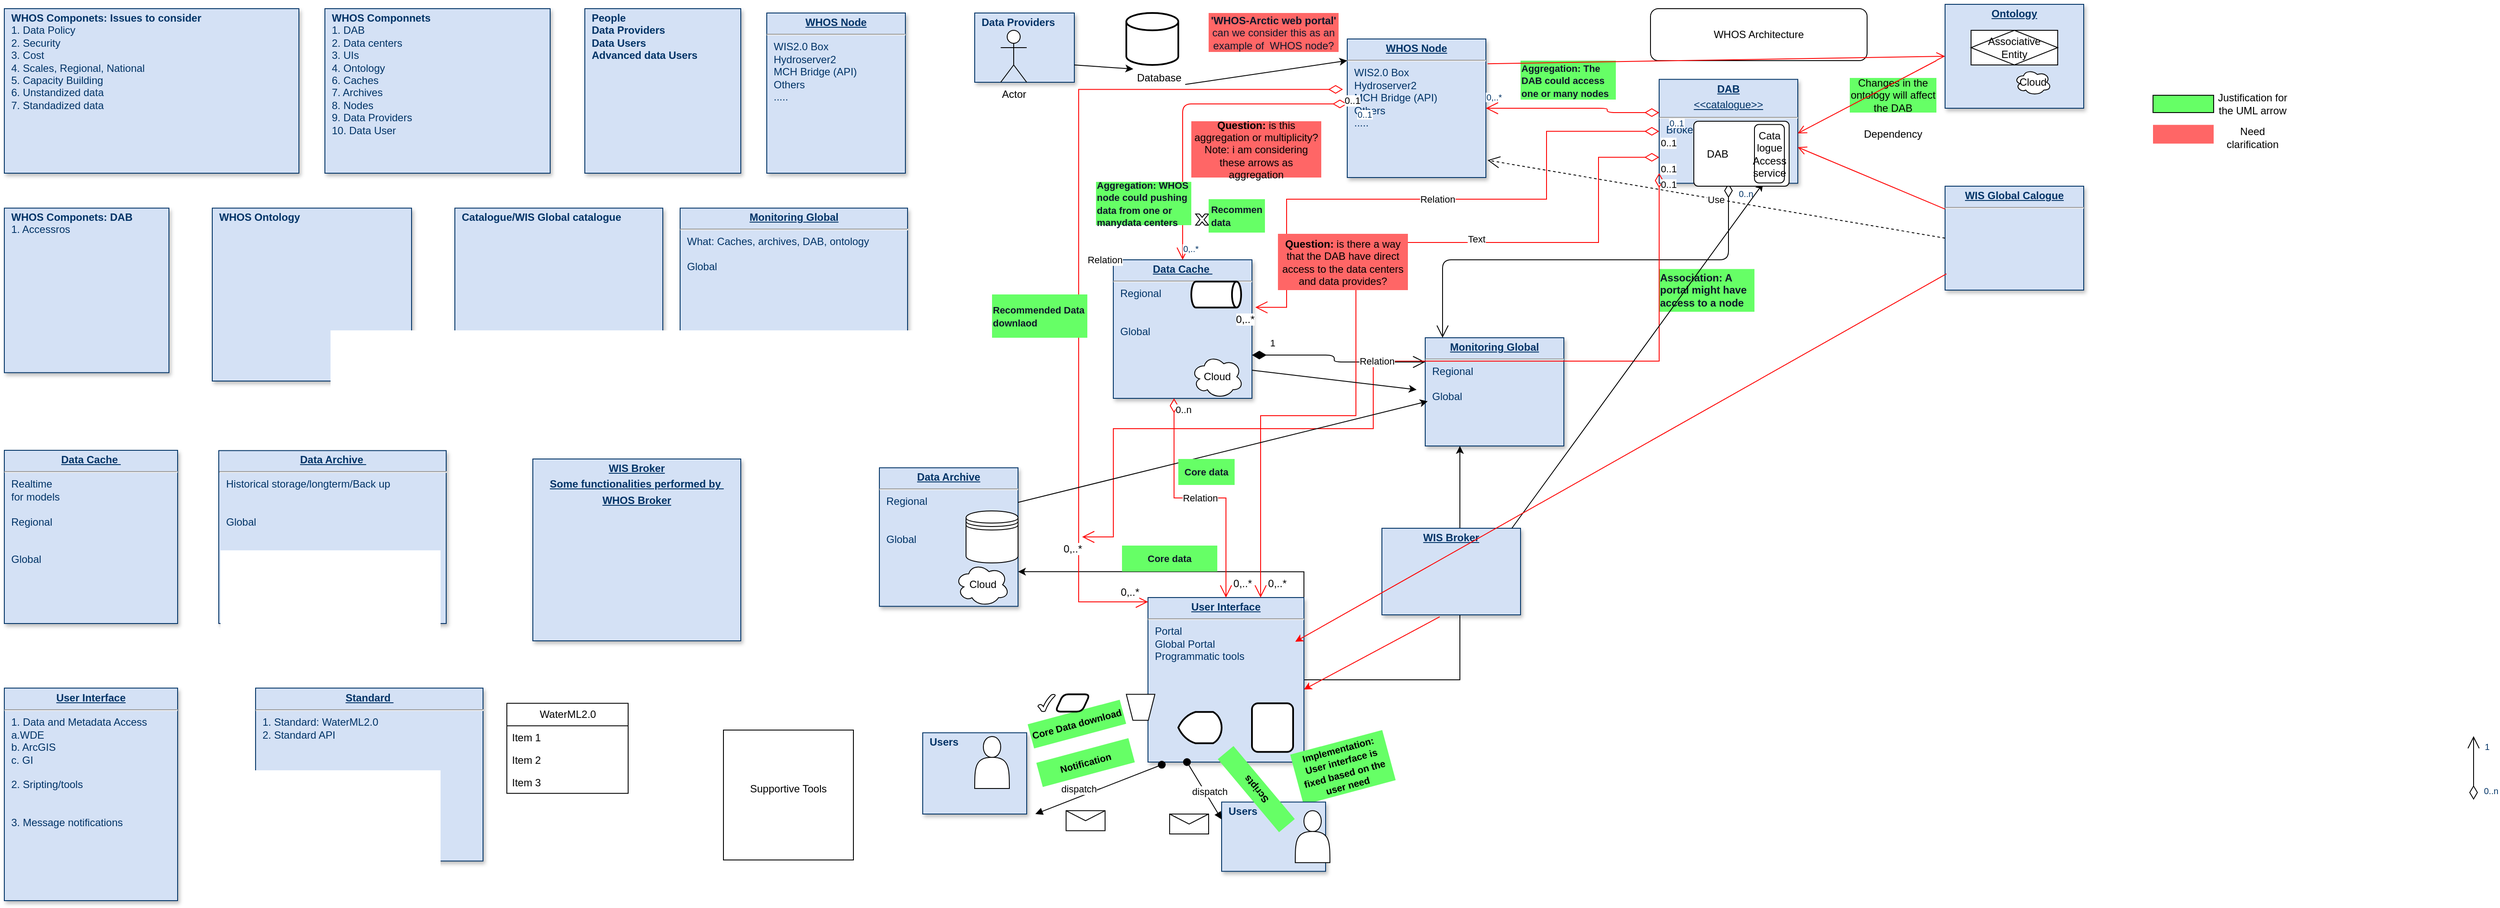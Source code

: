 <mxfile version="24.0.4" type="github" pages="3">
  <diagram name="Corrected Diagram" id="efa7a0a1-bf9b-a30e-e6df-94a7791c09e9">
    <mxGraphModel dx="3214" dy="887" grid="1" gridSize="10" guides="1" tooltips="1" connect="1" arrows="1" fold="1" page="1" pageScale="1" pageWidth="826" pageHeight="1169" background="none" math="0" shadow="0">
      <root>
        <mxCell id="0" />
        <mxCell id="1" parent="0" />
        <mxCell id="19" value="&lt;p style=&quot;margin: 0px; margin-top: 4px; text-align: center; text-decoration: underline;&quot;&gt;&lt;strong&gt;DAB&lt;/strong&gt;&lt;/p&gt;&lt;p style=&quot;margin: 0px; margin-top: 4px; text-align: center; text-decoration: underline;&quot;&gt;&lt;span dir=&quot;ltr&quot; class=&quot;ui-provider ee bkv bkw bkx bky bkz bla blb blc bld ble blf blg blh bli blj blk bll blm bln blo blp blq blr bls blt blu blv blw blx bly blz bma bmb bmc&quot;&gt;&amp;lt;&amp;lt;catalogue&amp;gt;&amp;gt;&lt;/span&gt;&lt;br&gt;&lt;/p&gt;&lt;hr&gt;&lt;p style=&quot;margin: 0px; margin-left: 8px;&quot;&gt;Broker&lt;/p&gt;" style="verticalAlign=top;align=left;overflow=fill;fontSize=12;fontFamily=Helvetica;html=1;strokeColor=#003366;shadow=1;fillColor=#D4E1F5;fontColor=#003366" parent="1" vertex="1">
          <mxGeometry x="310.0" y="91.64" width="160" height="120" as="geometry" />
        </mxCell>
        <mxCell id="20" value="&lt;p style=&quot;margin: 0px; margin-top: 4px; text-align: center; text-decoration: underline;&quot;&gt;&lt;strong&gt;Monitoring Global&lt;/strong&gt;&lt;/p&gt;&lt;hr&gt;&lt;p style=&quot;margin: 0px; margin-left: 8px;&quot;&gt;Regional&amp;nbsp;&lt;/p&gt;&lt;p style=&quot;margin: 0px; margin-left: 8px;&quot;&gt;&lt;br&gt;&lt;/p&gt;&lt;p style=&quot;margin: 0px; margin-left: 8px;&quot;&gt;Global&lt;/p&gt;" style="verticalAlign=top;align=left;overflow=fill;fontSize=12;fontFamily=Helvetica;html=1;strokeColor=#003366;shadow=1;fillColor=#D4E1F5;fontColor=#003366" parent="1" vertex="1">
          <mxGeometry x="40.0" y="390.0" width="160" height="125" as="geometry" />
        </mxCell>
        <mxCell id="21" value="&lt;p style=&quot;margin: 0px; margin-top: 4px; text-align: center; text-decoration: underline;&quot;&gt;&lt;strong&gt;Data Cache&amp;nbsp;&lt;/strong&gt;&lt;/p&gt;&lt;hr&gt;&lt;p style=&quot;margin: 0px; margin-left: 8px;&quot;&gt;Regional&lt;/p&gt;&lt;p style=&quot;margin: 0px; margin-left: 8px;&quot;&gt;&lt;br&gt;&lt;/p&gt;&lt;p style=&quot;margin: 0px; margin-left: 8px;&quot;&gt;&lt;br&gt;&lt;/p&gt;&lt;p style=&quot;margin: 0px; margin-left: 8px;&quot;&gt;Global&lt;/p&gt;" style="verticalAlign=top;align=left;overflow=fill;fontSize=12;fontFamily=Helvetica;html=1;strokeColor=#003366;shadow=1;fillColor=#D4E1F5;fontColor=#003366" parent="1" vertex="1">
          <mxGeometry x="-320" y="300.0" width="160" height="160" as="geometry" />
        </mxCell>
        <mxCell id="25" value="&lt;p style=&quot;margin: 0px; margin-top: 4px; text-align: center; text-decoration: underline;&quot;&gt;&lt;strong&gt;WHOS Node&lt;/strong&gt;&lt;/p&gt;&lt;hr&gt;&lt;p style=&quot;margin: 0px; margin-left: 8px;&quot;&gt;WIS2.0 Box&lt;/p&gt;&lt;p style=&quot;margin: 0px; margin-left: 8px;&quot;&gt;Hydroserver2&lt;/p&gt;&lt;p style=&quot;margin: 0px; margin-left: 8px;&quot;&gt;MCH Bridge (API)&lt;/p&gt;&lt;p style=&quot;margin: 0px; margin-left: 8px;&quot;&gt;Others&lt;/p&gt;&lt;p style=&quot;margin: 0px; margin-left: 8px;&quot;&gt;.....&lt;/p&gt;" style="verticalAlign=top;align=left;overflow=fill;fontSize=12;fontFamily=Helvetica;html=1;strokeColor=#003366;shadow=1;fillColor=#D4E1F5;fontColor=#003366" parent="1" vertex="1">
          <mxGeometry x="-50.0" y="45.0" width="160" height="160" as="geometry" />
        </mxCell>
        <mxCell id="36" value="" style="endArrow=open;endSize=12;startArrow=diamondThin;startSize=14;startFill=0;edgeStyle=orthogonalEdgeStyle;" parent="1" source="19" target="20" edge="1">
          <mxGeometry y="160" as="geometry">
            <mxPoint y="160" as="sourcePoint" />
            <mxPoint x="160" y="160" as="targetPoint" />
            <Array as="points">
              <mxPoint x="390" y="300" />
              <mxPoint x="60" y="300" />
            </Array>
          </mxGeometry>
        </mxCell>
        <mxCell id="37" value="0..n" style="resizable=0;align=left;verticalAlign=top;labelBackgroundColor=#ffffff;fontSize=10;strokeColor=#003366;shadow=1;fillColor=#D4E1F5;fontColor=#003366" parent="36" connectable="0" vertex="1">
          <mxGeometry x="-1" relative="1" as="geometry">
            <mxPoint x="10" as="offset" />
          </mxGeometry>
        </mxCell>
        <mxCell id="75" value="" style="endArrow=open;endSize=12;startArrow=diamondThin;startSize=14;startFill=0;edgeStyle=orthogonalEdgeStyle" parent="1" edge="1">
          <mxGeometry x="1079.36" y="560" as="geometry">
            <mxPoint x="1250" y="923.66" as="sourcePoint" />
            <mxPoint x="1250" y="850" as="targetPoint" />
          </mxGeometry>
        </mxCell>
        <mxCell id="76" value="0..n" style="resizable=0;align=left;verticalAlign=top;labelBackgroundColor=#ffffff;fontSize=10;strokeColor=#003366;shadow=1;fillColor=#D4E1F5;fontColor=#003366" parent="75" connectable="0" vertex="1">
          <mxGeometry x="-1" relative="1" as="geometry">
            <mxPoint x="10.0" y="-22.5" as="offset" />
          </mxGeometry>
        </mxCell>
        <mxCell id="77" value="1" style="resizable=0;align=right;verticalAlign=top;labelBackgroundColor=#ffffff;fontSize=10;strokeColor=#003366;shadow=1;fillColor=#D4E1F5;fontColor=#003366" parent="75" connectable="0" vertex="1">
          <mxGeometry x="1" relative="1" as="geometry">
            <mxPoint x="20" as="offset" />
          </mxGeometry>
        </mxCell>
        <mxCell id="90" value="" style="endArrow=open;endSize=12;startArrow=diamondThin;startSize=14;startFill=0;edgeStyle=orthogonalEdgeStyle;entryX=0.5;entryY=0;entryDx=0;entryDy=0;strokeColor=#FF0000;" parent="1" target="21" edge="1">
          <mxGeometry x="620" y="340" as="geometry">
            <mxPoint x="-50" y="120" as="sourcePoint" />
            <mxPoint x="-240" y="290.0" as="targetPoint" />
            <Array as="points">
              <mxPoint x="-240" y="120" />
            </Array>
          </mxGeometry>
        </mxCell>
        <mxCell id="91" value="0..1" style="resizable=0;align=left;verticalAlign=top;labelBackgroundColor=#ffffff;fontSize=10;strokeColor=#003366;shadow=1;fillColor=#D4E1F5;fontColor=#003366" parent="90" connectable="0" vertex="1">
          <mxGeometry x="-1" relative="1" as="geometry">
            <mxPoint x="10" as="offset" />
          </mxGeometry>
        </mxCell>
        <mxCell id="92" value="0,..*" style="resizable=0;align=right;verticalAlign=top;labelBackgroundColor=#ffffff;fontSize=10;strokeColor=#003366;shadow=1;fillColor=#D4E1F5;fontColor=#003366" parent="90" connectable="0" vertex="1">
          <mxGeometry x="1" relative="1" as="geometry">
            <mxPoint x="20" y="-25.0" as="offset" />
          </mxGeometry>
        </mxCell>
        <mxCell id="103" value="1" style="endArrow=open;endSize=12;startArrow=diamondThin;startSize=14;startFill=1;edgeStyle=orthogonalEdgeStyle;align=left;verticalAlign=bottom;" parent="1" target="20" edge="1">
          <mxGeometry x="-0.818" y="5.0" relative="1" as="geometry">
            <mxPoint x="-160" y="410" as="sourcePoint" />
            <mxPoint x="240" y="510" as="targetPoint" />
            <mxPoint as="offset" />
            <Array as="points">
              <mxPoint x="-65" y="410" />
              <mxPoint x="-65" y="418" />
            </Array>
          </mxGeometry>
        </mxCell>
        <mxCell id="p8qKQ9VHWNZwtDoZAId1-117" value="&lt;p style=&quot;margin: 0px; margin-top: 4px; text-align: center; text-decoration: underline;&quot;&gt;&lt;/p&gt;&lt;p style=&quot;margin: 0px; margin-left: 8px;&quot;&gt;&lt;b&gt;WHOS Componnets&lt;/b&gt;&lt;/p&gt;&lt;p style=&quot;margin: 0px; margin-left: 8px;&quot;&gt;1. DAB&lt;/p&gt;&lt;p style=&quot;margin: 0px; margin-left: 8px;&quot;&gt;2. Data centers&lt;/p&gt;&lt;p style=&quot;margin: 0px; margin-left: 8px;&quot;&gt;3. UIs&lt;/p&gt;&lt;p style=&quot;margin: 0px; margin-left: 8px;&quot;&gt;4. Ontology&lt;/p&gt;&lt;p style=&quot;margin: 0px; margin-left: 8px;&quot;&gt;6. Caches&lt;/p&gt;&lt;p style=&quot;margin: 0px; margin-left: 8px;&quot;&gt;7. Archives&lt;/p&gt;&lt;p style=&quot;margin: 0px; margin-left: 8px;&quot;&gt;8. Nodes&lt;/p&gt;&lt;p style=&quot;margin: 0px; margin-left: 8px;&quot;&gt;9. Data Providers&lt;/p&gt;&lt;p style=&quot;margin: 0px; margin-left: 8px;&quot;&gt;10. Data User&lt;/p&gt;&lt;p style=&quot;margin: 0px; margin-left: 8px;&quot;&gt;&lt;br&gt;&lt;/p&gt;&lt;p style=&quot;margin: 0px; margin-left: 8px;&quot;&gt;&lt;br&gt;&lt;/p&gt;" style="verticalAlign=top;align=left;overflow=fill;fontSize=12;fontFamily=Helvetica;html=1;strokeColor=#003366;shadow=1;fillColor=#D4E1F5;fontColor=#003366" parent="1" vertex="1">
          <mxGeometry x="-1230" y="10" width="260" height="190" as="geometry" />
        </mxCell>
        <mxCell id="p8qKQ9VHWNZwtDoZAId1-119" value="&lt;p style=&quot;margin: 0px; margin-top: 4px; text-align: center; text-decoration: underline;&quot;&gt;&lt;/p&gt;&lt;p style=&quot;margin: 0px; margin-left: 8px;&quot;&gt;&lt;b&gt;People&lt;/b&gt;&lt;/p&gt;&lt;p style=&quot;margin: 0px; margin-left: 8px;&quot;&gt;&lt;b&gt;Data Providers&lt;/b&gt;&lt;/p&gt;&lt;p style=&quot;margin: 0px; margin-left: 8px;&quot;&gt;&lt;b&gt;Data Users&lt;/b&gt;&lt;/p&gt;&lt;p style=&quot;margin: 0px; margin-left: 8px;&quot;&gt;&lt;b&gt;Advanced data Users&lt;/b&gt;&lt;/p&gt;&lt;p style=&quot;margin: 0px; margin-left: 8px;&quot;&gt;&lt;br&gt;&lt;/p&gt;&lt;p style=&quot;margin: 0px; margin-left: 8px;&quot;&gt;&lt;br&gt;&lt;/p&gt;" style="verticalAlign=top;align=left;overflow=fill;fontSize=12;fontFamily=Helvetica;html=1;strokeColor=#003366;shadow=1;fillColor=#D4E1F5;fontColor=#003366" parent="1" vertex="1">
          <mxGeometry x="-930" y="10" width="180" height="190" as="geometry" />
        </mxCell>
        <mxCell id="p8qKQ9VHWNZwtDoZAId1-120" value="&lt;p style=&quot;margin: 0px; margin-top: 4px; text-align: center; text-decoration: underline;&quot;&gt;&lt;/p&gt;&lt;p style=&quot;margin: 0px; margin-left: 8px;&quot;&gt;&lt;b&gt;WHOS Componets: DAB&lt;/b&gt;&lt;/p&gt;&lt;p style=&quot;margin: 0px; margin-left: 8px;&quot;&gt;1. Accessros&lt;/p&gt;&lt;p style=&quot;margin: 0px; margin-left: 8px;&quot;&gt;&lt;br&gt;&lt;/p&gt;&lt;p style=&quot;margin: 0px; margin-left: 8px;&quot;&gt;&lt;br&gt;&lt;/p&gt;" style="verticalAlign=top;align=left;overflow=fill;fontSize=12;fontFamily=Helvetica;html=1;strokeColor=#003366;shadow=1;fillColor=#D4E1F5;fontColor=#003366" parent="1" vertex="1">
          <mxGeometry x="-1600" y="240.32" width="190" height="190" as="geometry" />
        </mxCell>
        <mxCell id="p8qKQ9VHWNZwtDoZAId1-121" value="&lt;p style=&quot;margin: 0px; margin-top: 4px; text-align: center; text-decoration: underline;&quot;&gt;&lt;/p&gt;&lt;p style=&quot;margin: 0px; margin-left: 8px;&quot;&gt;&lt;b&gt;WHOS Ontology&lt;/b&gt;&lt;/p&gt;&lt;p style=&quot;margin: 0px; margin-left: 8px;&quot;&gt;&lt;br&gt;&lt;/p&gt;&lt;p style=&quot;margin: 0px; margin-left: 8px;&quot;&gt;&lt;br&gt;&lt;/p&gt;&lt;p style=&quot;margin: 0px; margin-left: 8px;&quot;&gt;&lt;br&gt;&lt;/p&gt;&lt;p style=&quot;margin: 0px; margin-left: 8px;&quot;&gt;&lt;br&gt;&lt;/p&gt;" style="verticalAlign=top;align=left;overflow=fill;fontSize=12;fontFamily=Helvetica;html=1;strokeColor=#003366;shadow=1;fillColor=#D4E1F5;fontColor=#003366" parent="1" vertex="1">
          <mxGeometry x="-1360" y="240.32" width="230" height="199.68" as="geometry" />
        </mxCell>
        <mxCell id="p8qKQ9VHWNZwtDoZAId1-122" value="WHOS Architecture" style="rounded=1;whiteSpace=wrap;html=1;" parent="1" vertex="1">
          <mxGeometry x="300" y="10" width="250" height="60" as="geometry" />
        </mxCell>
        <mxCell id="nmjursHmpdUEIppOzTPe-118" style="edgeStyle=orthogonalEdgeStyle;rounded=0;orthogonalLoop=1;jettySize=auto;html=1;exitX=1;exitY=0.5;exitDx=0;exitDy=0;entryX=0.25;entryY=1;entryDx=0;entryDy=0;" parent="1" source="nmjursHmpdUEIppOzTPe-112" target="20" edge="1">
          <mxGeometry relative="1" as="geometry" />
        </mxCell>
        <mxCell id="ByorQN-n8A6gGtA52p3b-138" style="edgeStyle=orthogonalEdgeStyle;rounded=0;orthogonalLoop=1;jettySize=auto;html=1;exitX=1;exitY=0;exitDx=0;exitDy=0;entryX=1;entryY=0.75;entryDx=0;entryDy=0;" parent="1" source="nmjursHmpdUEIppOzTPe-112" edge="1" target="sPka1O8lK50sSDJXgDmI-113">
          <mxGeometry relative="1" as="geometry">
            <mxPoint x="-130.294" y="600" as="targetPoint" />
          </mxGeometry>
        </mxCell>
        <mxCell id="nmjursHmpdUEIppOzTPe-112" value="&lt;p style=&quot;margin: 0px; margin-top: 4px; text-align: center; text-decoration: underline;&quot;&gt;&lt;strong&gt;User Interface&lt;/strong&gt;&lt;/p&gt;&lt;hr&gt;&lt;p style=&quot;margin: 0px; margin-left: 8px;&quot;&gt;Portal&lt;/p&gt;&lt;p style=&quot;margin: 0px; margin-left: 8px;&quot;&gt;Global Portal&lt;/p&gt;&lt;p style=&quot;margin: 0px; margin-left: 8px;&quot;&gt;Programmatic tools&lt;/p&gt;" style="verticalAlign=top;align=left;overflow=fill;fontSize=12;fontFamily=Helvetica;html=1;strokeColor=#003366;shadow=1;fillColor=#D4E1F5;fontColor=#003366" parent="1" vertex="1">
          <mxGeometry x="-280" y="690" width="180" height="190" as="geometry" />
        </mxCell>
        <mxCell id="ByorQN-n8A6gGtA52p3b-112" value="Relation" style="endArrow=open;html=1;endSize=12;startArrow=diamondThin;startSize=14;startFill=0;edgeStyle=orthogonalEdgeStyle;rounded=0;strokeColor=#FF0000;exitX=0.438;exitY=1;exitDx=0;exitDy=0;exitPerimeter=0;entryX=0.5;entryY=0;entryDx=0;entryDy=0;" parent="1" source="21" target="nmjursHmpdUEIppOzTPe-112" edge="1">
          <mxGeometry relative="1" as="geometry">
            <mxPoint x="-210" y="480" as="sourcePoint" />
            <mxPoint x="-220" y="590" as="targetPoint" />
          </mxGeometry>
        </mxCell>
        <mxCell id="ByorQN-n8A6gGtA52p3b-113" value="0..n" style="edgeLabel;resizable=0;html=1;align=left;verticalAlign=top;" parent="ByorQN-n8A6gGtA52p3b-112" connectable="0" vertex="1">
          <mxGeometry x="-1" relative="1" as="geometry" />
        </mxCell>
        <mxCell id="ByorQN-n8A6gGtA52p3b-114" value="&lt;font style=&quot;font-size: 12px;&quot;&gt;0,..*&lt;/font&gt;" style="edgeLabel;resizable=0;html=1;align=right;verticalAlign=top;" parent="ByorQN-n8A6gGtA52p3b-112" connectable="0" vertex="1">
          <mxGeometry x="1" relative="1" as="geometry">
            <mxPoint x="30" y="-30" as="offset" />
          </mxGeometry>
        </mxCell>
        <mxCell id="ByorQN-n8A6gGtA52p3b-122" value="Relation" style="endArrow=open;html=1;endSize=12;startArrow=diamondThin;startSize=14;startFill=0;edgeStyle=orthogonalEdgeStyle;rounded=0;exitX=-0.031;exitY=0.364;exitDx=0;exitDy=0;exitPerimeter=0;strokeColor=#FF0000;" parent="1" source="25" target="nmjursHmpdUEIppOzTPe-112" edge="1">
          <mxGeometry x="0.029" y="30" relative="1" as="geometry">
            <mxPoint x="-480" y="510" as="sourcePoint" />
            <mxPoint x="-330" y="695" as="targetPoint" />
            <Array as="points">
              <mxPoint x="-360" y="103" />
              <mxPoint x="-360" y="695" />
            </Array>
            <mxPoint y="-1" as="offset" />
          </mxGeometry>
        </mxCell>
        <mxCell id="ByorQN-n8A6gGtA52p3b-123" value="0..1" style="edgeLabel;resizable=0;html=1;align=left;verticalAlign=top;" parent="ByorQN-n8A6gGtA52p3b-122" connectable="0" vertex="1">
          <mxGeometry x="-1" relative="1" as="geometry" />
        </mxCell>
        <mxCell id="ByorQN-n8A6gGtA52p3b-124" value="&lt;font style=&quot;font-size: 12px;&quot;&gt;0,..*&lt;/font&gt;" style="edgeLabel;resizable=0;html=1;align=right;verticalAlign=top;" parent="ByorQN-n8A6gGtA52p3b-122" connectable="0" vertex="1">
          <mxGeometry x="1" relative="1" as="geometry">
            <mxPoint x="-10" y="-25" as="offset" />
          </mxGeometry>
        </mxCell>
        <mxCell id="ByorQN-n8A6gGtA52p3b-125" value="&lt;b&gt;Question:&lt;/b&gt; is this aggregation or multiplicity?&lt;div&gt;Note: i am considering these arrows as aggregation&lt;/div&gt;" style="text;html=1;align=center;verticalAlign=middle;whiteSpace=wrap;rounded=0;fillColor=#FF6666;" parent="1" vertex="1">
          <mxGeometry x="-230" y="140" width="150" height="65" as="geometry" />
        </mxCell>
        <mxCell id="ByorQN-n8A6gGtA52p3b-126" value="&lt;p style=&quot;margin: 0px; margin-top: 4px; text-align: center; text-decoration: underline;&quot;&gt;&lt;b&gt;Ontology&lt;/b&gt;&lt;/p&gt;" style="verticalAlign=top;align=left;overflow=fill;fontSize=12;fontFamily=Helvetica;html=1;strokeColor=#003366;shadow=1;fillColor=#D4E1F5;fontColor=#003366" parent="1" vertex="1">
          <mxGeometry x="640.0" y="5.0" width="160" height="120" as="geometry" />
        </mxCell>
        <mxCell id="ByorQN-n8A6gGtA52p3b-128" value="&lt;span style=&quot;color: rgb(15, 23, 42); font-family: Montserrat, sans-serif; text-align: start;&quot;&gt;&lt;font style=&quot;font-size: 12px;&quot;&gt;&lt;b&gt;&#39;WHOS-Arctic web portal&#39;&lt;/b&gt; can we consider this as an example of&amp;nbsp; WHOS node?&lt;/font&gt;&lt;/span&gt;" style="text;html=1;align=center;verticalAlign=middle;whiteSpace=wrap;rounded=0;fillColor=#FF6666;" parent="1" vertex="1">
          <mxGeometry x="-210" y="15" width="150" height="45" as="geometry" />
        </mxCell>
        <mxCell id="ByorQN-n8A6gGtA52p3b-132" value="Relation" style="endArrow=open;html=1;endSize=12;startArrow=diamondThin;startSize=14;startFill=0;edgeStyle=orthogonalEdgeStyle;rounded=0;strokeColor=#FF0000;exitX=0;exitY=0.75;exitDx=0;exitDy=0;" parent="1" source="19" target="nmjursHmpdUEIppOzTPe-112" edge="1">
          <mxGeometry relative="1" as="geometry">
            <mxPoint x="240" y="320" as="sourcePoint" />
            <mxPoint x="-150" y="550" as="targetPoint" />
            <Array as="points">
              <mxPoint x="240" y="182" />
              <mxPoint x="240" y="280" />
              <mxPoint x="-40" y="280" />
              <mxPoint x="-40" y="480" />
              <mxPoint x="-150" y="480" />
            </Array>
          </mxGeometry>
        </mxCell>
        <mxCell id="ByorQN-n8A6gGtA52p3b-133" value="0..1" style="edgeLabel;resizable=0;html=1;align=left;verticalAlign=top;" parent="ByorQN-n8A6gGtA52p3b-132" connectable="0" vertex="1">
          <mxGeometry x="-1" relative="1" as="geometry" />
        </mxCell>
        <mxCell id="ByorQN-n8A6gGtA52p3b-134" value="&lt;font style=&quot;font-size: 12px;&quot;&gt;0,..*&lt;/font&gt;" style="edgeLabel;resizable=0;html=1;align=right;verticalAlign=top;" parent="ByorQN-n8A6gGtA52p3b-132" connectable="0" vertex="1">
          <mxGeometry x="1" relative="1" as="geometry">
            <mxPoint x="30" y="-30" as="offset" />
          </mxGeometry>
        </mxCell>
        <mxCell id="GVXIdYA1icVKulcnw7SD-112" value="Text" style="edgeLabel;html=1;align=center;verticalAlign=middle;resizable=0;points=[];" parent="ByorQN-n8A6gGtA52p3b-132" vertex="1" connectable="0">
          <mxGeometry x="-0.361" y="-4" relative="1" as="geometry">
            <mxPoint as="offset" />
          </mxGeometry>
        </mxCell>
        <mxCell id="ByorQN-n8A6gGtA52p3b-135" value="Relation" style="endArrow=open;html=1;endSize=12;startArrow=diamondThin;startSize=14;startFill=0;edgeStyle=orthogonalEdgeStyle;rounded=0;exitX=0;exitY=0.5;exitDx=0;exitDy=0;strokeColor=#FF0000;entryX=1.024;entryY=0.343;entryDx=0;entryDy=0;entryPerimeter=0;" parent="1" source="19" target="21" edge="1">
          <mxGeometry relative="1" as="geometry">
            <mxPoint x="-160" y="340" as="sourcePoint" />
            <mxPoint x="390" y="350" as="targetPoint" />
            <Array as="points">
              <mxPoint x="180" y="152" />
              <mxPoint x="180" y="230" />
              <mxPoint x="-120" y="230" />
              <mxPoint x="-120" y="355" />
            </Array>
          </mxGeometry>
        </mxCell>
        <mxCell id="ByorQN-n8A6gGtA52p3b-136" value="0..1" style="edgeLabel;resizable=0;html=1;align=left;verticalAlign=top;" parent="ByorQN-n8A6gGtA52p3b-135" connectable="0" vertex="1">
          <mxGeometry x="-1" relative="1" as="geometry" />
        </mxCell>
        <mxCell id="ByorQN-n8A6gGtA52p3b-137" value="&lt;font style=&quot;font-size: 12px;&quot;&gt;0,..*&lt;/font&gt;" style="edgeLabel;resizable=0;html=1;align=right;verticalAlign=top;" parent="ByorQN-n8A6gGtA52p3b-135" connectable="0" vertex="1">
          <mxGeometry x="1" relative="1" as="geometry" />
        </mxCell>
        <mxCell id="ByorQN-n8A6gGtA52p3b-147" value="Changes in the ontology will affect the DAB" style="text;html=1;align=center;verticalAlign=middle;whiteSpace=wrap;rounded=0;fillColor=#66FF66;" parent="1" vertex="1">
          <mxGeometry x="530" y="90" width="100" height="40" as="geometry" />
        </mxCell>
        <mxCell id="ByorQN-n8A6gGtA52p3b-148" value="Dependency" style="text;html=1;align=center;verticalAlign=middle;whiteSpace=wrap;rounded=0;" parent="1" vertex="1">
          <mxGeometry x="550" y="140" width="60" height="30" as="geometry" />
        </mxCell>
        <mxCell id="ke9NZwDRJzb7mPrDCmST-113" value="" style="endArrow=open;endSize=12;startArrow=diamondThin;startSize=14;startFill=0;edgeStyle=orthogonalEdgeStyle;strokeColor=#FF0000;entryX=1;entryY=0.5;entryDx=0;entryDy=0;exitX=0;exitY=0.32;exitDx=0;exitDy=0;exitPerimeter=0;" parent="1" source="19" target="25" edge="1">
          <mxGeometry x="620" y="340" as="geometry">
            <mxPoint x="250" y="90" as="sourcePoint" />
            <mxPoint x="150" y="330" as="targetPoint" />
            <Array as="points">
              <mxPoint x="250" y="130" />
              <mxPoint x="250" y="125" />
            </Array>
          </mxGeometry>
        </mxCell>
        <mxCell id="ke9NZwDRJzb7mPrDCmST-114" value="0..1" style="resizable=0;align=left;verticalAlign=top;labelBackgroundColor=#ffffff;fontSize=10;strokeColor=#003366;shadow=1;fillColor=#D4E1F5;fontColor=#003366" parent="ke9NZwDRJzb7mPrDCmST-113" connectable="0" vertex="1">
          <mxGeometry x="-1" relative="1" as="geometry">
            <mxPoint x="10" as="offset" />
          </mxGeometry>
        </mxCell>
        <mxCell id="ke9NZwDRJzb7mPrDCmST-115" value="0,..*" style="resizable=0;align=right;verticalAlign=top;labelBackgroundColor=#ffffff;fontSize=10;strokeColor=#003366;shadow=1;fillColor=#D4E1F5;fontColor=#003366" parent="ke9NZwDRJzb7mPrDCmST-113" connectable="0" vertex="1">
          <mxGeometry x="1" relative="1" as="geometry">
            <mxPoint x="20" y="-25.0" as="offset" />
          </mxGeometry>
        </mxCell>
        <mxCell id="ke9NZwDRJzb7mPrDCmST-116" value="&lt;div style=&quot;text-align: start;&quot;&gt;&lt;span style=&quot;background-color: initial;&quot;&gt;&lt;font style=&quot;font-size: 11px;&quot; face=&quot;Montserrat, sans-serif&quot; color=&quot;#0f172a&quot;&gt;&lt;b style=&quot;&quot;&gt;Aggregation: The DAB could access one or many nodes&lt;/b&gt;&lt;/font&gt;&lt;/span&gt;&lt;/div&gt;" style="text;html=1;align=center;verticalAlign=middle;whiteSpace=wrap;rounded=0;fillColor=#66FF66;" parent="1" vertex="1">
          <mxGeometry x="150" y="70" width="110" height="45" as="geometry" />
        </mxCell>
        <mxCell id="ke9NZwDRJzb7mPrDCmST-120" value="&lt;div style=&quot;text-align: start;&quot;&gt;&lt;font face=&quot;Montserrat, sans-serif&quot; color=&quot;#0f172a&quot;&gt;&lt;b&gt;Association: A portal might have access to a node&lt;/b&gt;&lt;/font&gt;&lt;/div&gt;" style="text;html=1;align=center;verticalAlign=middle;whiteSpace=wrap;rounded=0;fillColor=#66FF66;" parent="1" vertex="1">
          <mxGeometry x="310" y="310.64" width="110" height="49.36" as="geometry" />
        </mxCell>
        <mxCell id="ke9NZwDRJzb7mPrDCmST-122" value="&lt;b&gt;&lt;font style=&quot;font-size: 11px;&quot;&gt;Implementation: User interface is fixed based on the user need&lt;/font&gt;&lt;/b&gt;" style="text;html=1;align=center;verticalAlign=middle;whiteSpace=wrap;rounded=0;fillColor=#66FF66;rotation=-15;" parent="1" vertex="1">
          <mxGeometry x="-110" y="856.16" width="110" height="60" as="geometry" />
        </mxCell>
        <mxCell id="ke9NZwDRJzb7mPrDCmST-124" value="" style="whiteSpace=wrap;html=1;fillColor=#66FF66;" parent="1" vertex="1">
          <mxGeometry x="880" y="110" width="70" height="20" as="geometry" />
        </mxCell>
        <mxCell id="ke9NZwDRJzb7mPrDCmST-125" value="Justification for the UML arrow" style="text;html=1;align=center;verticalAlign=middle;whiteSpace=wrap;rounded=0;" parent="1" vertex="1">
          <mxGeometry x="950" y="100" width="90" height="40" as="geometry" />
        </mxCell>
        <mxCell id="ke9NZwDRJzb7mPrDCmST-126" value="" style="text;html=1;align=center;verticalAlign=middle;whiteSpace=wrap;rounded=0;fillColor=#FF6666;" parent="1" vertex="1">
          <mxGeometry x="880" y="144.18" width="70" height="21.64" as="geometry" />
        </mxCell>
        <mxCell id="ke9NZwDRJzb7mPrDCmST-128" value="Need clarification" style="text;html=1;align=center;verticalAlign=middle;whiteSpace=wrap;rounded=0;" parent="1" vertex="1">
          <mxGeometry x="965" y="144.18" width="60" height="30" as="geometry" />
        </mxCell>
        <mxCell id="ke9NZwDRJzb7mPrDCmST-130" value="&lt;div style=&quot;text-align: start;&quot;&gt;&lt;span style=&quot;background-color: initial;&quot;&gt;&lt;font style=&quot;font-size: 11px;&quot; face=&quot;Montserrat, sans-serif&quot; color=&quot;#0f172a&quot;&gt;&lt;b style=&quot;&quot;&gt;Aggregation: WHOS node could pushing data from one or manydata centers&lt;/b&gt;&lt;/font&gt;&lt;/span&gt;&lt;/div&gt;" style="text;html=1;align=center;verticalAlign=middle;whiteSpace=wrap;rounded=0;fillColor=#66FF66;" parent="1" vertex="1">
          <mxGeometry x="-340" y="210" width="110" height="50" as="geometry" />
        </mxCell>
        <mxCell id="ke9NZwDRJzb7mPrDCmST-131" value="&lt;div style=&quot;text-align: start;&quot;&gt;&lt;span style=&quot;background-color: initial;&quot;&gt;&lt;font style=&quot;font-size: 11px;&quot; face=&quot;Montserrat, sans-serif&quot; color=&quot;#0f172a&quot;&gt;&lt;b style=&quot;&quot;&gt;Recommended Data downlaod&lt;/b&gt;&lt;/font&gt;&lt;/span&gt;&lt;/div&gt;" style="text;html=1;align=center;verticalAlign=middle;whiteSpace=wrap;rounded=0;fillColor=#66FF66;" parent="1" vertex="1">
          <mxGeometry x="-460" y="340" width="110" height="50" as="geometry" />
        </mxCell>
        <mxCell id="ke9NZwDRJzb7mPrDCmST-133" value="&lt;b&gt;Question:&lt;/b&gt; is there a way that the DAB have direct access to the data centers and data provides?" style="text;html=1;align=center;verticalAlign=middle;whiteSpace=wrap;rounded=0;fillColor=#FF6666;" parent="1" vertex="1">
          <mxGeometry x="-130" y="270" width="150" height="65" as="geometry" />
        </mxCell>
        <mxCell id="3stKuCWcM-aVxzSx9yWe-112" value="&lt;p style=&quot;margin: 0px; margin-top: 4px; text-align: center; text-decoration: underline;&quot;&gt;&lt;strong&gt;Data Archive&amp;nbsp;&lt;/strong&gt;&lt;/p&gt;&lt;hr&gt;&lt;p style=&quot;margin: 0px; margin-left: 8px;&quot;&gt;Historical storage/longterm/&lt;span style=&quot;background-color: initial;&quot;&gt;Back up&lt;/span&gt;&lt;/p&gt;&lt;p style=&quot;margin: 0px; margin-left: 8px;&quot;&gt;&lt;br&gt;&lt;/p&gt;&lt;p style=&quot;margin: 0px; margin-left: 8px;&quot;&gt;&lt;br&gt;&lt;/p&gt;&lt;p style=&quot;margin: 0px; margin-left: 8px;&quot;&gt;Global&lt;/p&gt;" style="verticalAlign=top;align=left;overflow=fill;fontSize=12;fontFamily=Helvetica;html=1;strokeColor=#003366;shadow=1;fillColor=#D4E1F5;fontColor=#003366" vertex="1" parent="1">
          <mxGeometry x="-1352.5" y="520.32" width="262.5" height="199.68" as="geometry" />
        </mxCell>
        <mxCell id="3stKuCWcM-aVxzSx9yWe-115" value="Relation" style="endArrow=open;html=1;endSize=12;startArrow=diamondThin;startSize=14;startFill=0;edgeStyle=orthogonalEdgeStyle;rounded=0;strokeColor=#FF0000;entryX=1.024;entryY=0.343;entryDx=0;entryDy=0;entryPerimeter=0;exitX=0;exitY=0.903;exitDx=0;exitDy=0;exitPerimeter=0;" edge="1" parent="1" source="19">
          <mxGeometry relative="1" as="geometry">
            <mxPoint x="270" y="310" as="sourcePoint" />
            <mxPoint x="-356" y="620" as="targetPoint" />
            <Array as="points">
              <mxPoint x="310" y="417" />
              <mxPoint x="-20" y="417" />
              <mxPoint x="-20" y="495" />
              <mxPoint x="-320" y="495" />
              <mxPoint x="-320" y="620" />
            </Array>
          </mxGeometry>
        </mxCell>
        <mxCell id="3stKuCWcM-aVxzSx9yWe-116" value="0..1" style="edgeLabel;resizable=0;html=1;align=left;verticalAlign=top;" connectable="0" vertex="1" parent="3stKuCWcM-aVxzSx9yWe-115">
          <mxGeometry x="-1" relative="1" as="geometry" />
        </mxCell>
        <mxCell id="3stKuCWcM-aVxzSx9yWe-117" value="&lt;font style=&quot;font-size: 12px;&quot;&gt;0,..*&lt;/font&gt;" style="edgeLabel;resizable=0;html=1;align=right;verticalAlign=top;" connectable="0" vertex="1" parent="3stKuCWcM-aVxzSx9yWe-115">
          <mxGeometry x="1" relative="1" as="geometry" />
        </mxCell>
        <mxCell id="3stKuCWcM-aVxzSx9yWe-119" value="&lt;p style=&quot;margin: 0px; margin-top: 4px; text-align: center; text-decoration: underline;&quot;&gt;&lt;/p&gt;&lt;p style=&quot;margin: 0px; margin-left: 8px;&quot;&gt;&lt;b&gt;Users&lt;/b&gt;&lt;/p&gt;&lt;p style=&quot;margin: 0px; margin-left: 8px;&quot;&gt;&lt;br&gt;&lt;/p&gt;" style="verticalAlign=top;align=left;overflow=fill;fontSize=12;fontFamily=Helvetica;html=1;strokeColor=#003366;shadow=1;fillColor=#D4E1F5;fontColor=#003366" vertex="1" parent="1">
          <mxGeometry x="-540" y="846.16" width="120" height="93.84" as="geometry" />
        </mxCell>
        <mxCell id="3stKuCWcM-aVxzSx9yWe-120" value="&lt;p style=&quot;margin: 0px; margin-top: 4px; text-align: center; text-decoration: underline;&quot;&gt;&lt;/p&gt;&lt;p style=&quot;margin: 0px; margin-left: 8px;&quot;&gt;&lt;b&gt;Users&lt;/b&gt;&lt;/p&gt;&lt;p style=&quot;margin: 0px; margin-left: 8px;&quot;&gt;&lt;br&gt;&lt;/p&gt;" style="verticalAlign=top;align=left;overflow=fill;fontSize=12;fontFamily=Helvetica;html=1;strokeColor=#003366;shadow=1;fillColor=#D4E1F5;fontColor=#003366" vertex="1" parent="1">
          <mxGeometry x="-195" y="926.16" width="120" height="80" as="geometry" />
        </mxCell>
        <mxCell id="3stKuCWcM-aVxzSx9yWe-121" value="&lt;b&gt;&lt;font style=&quot;font-size: 11px;&quot;&gt;Core Data download&lt;/font&gt;&lt;/b&gt;" style="text;html=1;align=center;verticalAlign=middle;whiteSpace=wrap;rounded=0;fillColor=#66FF66;rotation=-15;" vertex="1" parent="1">
          <mxGeometry x="-417.03" y="821.69" width="110" height="28.84" as="geometry" />
        </mxCell>
        <mxCell id="3stKuCWcM-aVxzSx9yWe-122" value="&lt;b&gt;&lt;font style=&quot;font-size: 11px;&quot;&gt;Scripts&lt;/font&gt;&lt;/b&gt;" style="text;html=1;align=center;verticalAlign=middle;whiteSpace=wrap;rounded=0;fillColor=#66FF66;rotation=-130;" vertex="1" parent="1">
          <mxGeometry x="-210" y="899.38" width="110" height="23.66" as="geometry" />
        </mxCell>
        <mxCell id="3stKuCWcM-aVxzSx9yWe-127" value="&lt;p style=&quot;margin: 0px; margin-top: 4px; text-align: center; text-decoration: underline;&quot;&gt;&lt;/p&gt;&lt;p style=&quot;margin: 0px; margin-left: 8px;&quot;&gt;&lt;b&gt;Data Providers&lt;/b&gt;&lt;/p&gt;" style="verticalAlign=top;align=left;overflow=fill;fontSize=12;fontFamily=Helvetica;html=1;strokeColor=#003366;shadow=1;fillColor=#D4E1F5;fontColor=#003366" vertex="1" parent="1">
          <mxGeometry x="-480" y="15" width="115" height="80" as="geometry" />
        </mxCell>
        <mxCell id="3stKuCWcM-aVxzSx9yWe-129" value="" style="endArrow=open;startArrow=none;endFill=0;startFill=0;endSize=8;html=1;verticalAlign=bottom;labelBackgroundColor=none;strokeWidth=1;rounded=0;entryX=1;entryY=0.65;entryDx=0;entryDy=0;entryPerimeter=0;fillColor=#FF0000;strokeColor=#FF0000;" edge="1" parent="1">
          <mxGeometry width="160" relative="1" as="geometry">
            <mxPoint x="630" y="70" as="sourcePoint" />
            <mxPoint x="470" y="154" as="targetPoint" />
          </mxGeometry>
        </mxCell>
        <mxCell id="3stKuCWcM-aVxzSx9yWe-132" value="&lt;p style=&quot;margin: 0px; margin-top: 4px; text-align: center; text-decoration: underline;&quot;&gt;&lt;b&gt;WIS Global Calogue&lt;/b&gt;&lt;/p&gt;&lt;hr&gt;&lt;p style=&quot;margin: 0px; margin-left: 8px;&quot;&gt;&lt;br&gt;&lt;/p&gt;" style="verticalAlign=top;align=left;overflow=fill;fontSize=12;fontFamily=Helvetica;html=1;strokeColor=#003366;shadow=1;fillColor=#D4E1F5;fontColor=#003366" vertex="1" parent="1">
          <mxGeometry x="640.0" y="215.0" width="160" height="120" as="geometry" />
        </mxCell>
        <mxCell id="3stKuCWcM-aVxzSx9yWe-133" value="Use" style="endArrow=open;endSize=12;dashed=1;exitX=0;exitY=0.5;exitDx=0;exitDy=0;entryX=1.012;entryY=0.875;entryDx=0;entryDy=0;entryPerimeter=0;" edge="1" parent="1" source="3stKuCWcM-aVxzSx9yWe-132" target="25">
          <mxGeometry x="430" y="50" as="geometry">
            <mxPoint x="590" y="361.16" as="sourcePoint" />
            <mxPoint x="422.08" y="260.0" as="targetPoint" />
          </mxGeometry>
        </mxCell>
        <mxCell id="3stKuCWcM-aVxzSx9yWe-134" value="" style="endArrow=open;startArrow=none;endFill=0;startFill=0;endSize=8;html=1;verticalAlign=bottom;labelBackgroundColor=none;strokeWidth=1;rounded=0;entryX=1;entryY=0.65;entryDx=0;entryDy=0;entryPerimeter=0;fillColor=#FF0000;strokeColor=#FF0000;" edge="1" parent="1" source="3stKuCWcM-aVxzSx9yWe-132">
          <mxGeometry width="160" relative="1" as="geometry">
            <mxPoint x="630" y="86" as="sourcePoint" />
            <mxPoint x="470" y="170" as="targetPoint" />
          </mxGeometry>
        </mxCell>
        <mxCell id="3stKuCWcM-aVxzSx9yWe-135" value="" style="endArrow=open;startArrow=none;endFill=0;startFill=0;endSize=8;html=1;verticalAlign=bottom;labelBackgroundColor=none;strokeWidth=1;rounded=0;fillColor=#FF0000;strokeColor=#FF0000;exitX=1.012;exitY=0.179;exitDx=0;exitDy=0;exitPerimeter=0;entryX=0;entryY=0.5;entryDx=0;entryDy=0;" edge="1" parent="1" source="25" target="ByorQN-n8A6gGtA52p3b-126">
          <mxGeometry width="160" relative="1" as="geometry">
            <mxPoint x="600" y="360" as="sourcePoint" />
            <mxPoint x="480" y="-110" as="targetPoint" />
          </mxGeometry>
        </mxCell>
        <mxCell id="3stKuCWcM-aVxzSx9yWe-136" value="&lt;p style=&quot;margin: 0px; margin-top: 4px; text-align: center; text-decoration: underline;&quot;&gt;&lt;b&gt;WIS Broker&lt;/b&gt;&lt;/p&gt;" style="verticalAlign=top;align=left;overflow=fill;fontSize=12;fontFamily=Helvetica;html=1;strokeColor=#003366;shadow=1;fillColor=#D4E1F5;fontColor=#003366" vertex="1" parent="1">
          <mxGeometry x="-10.0" y="610.0" width="160" height="100" as="geometry" />
        </mxCell>
        <mxCell id="3stKuCWcM-aVxzSx9yWe-137" value="" style="endArrow=classic;html=1;rounded=0;entryX=0.75;entryY=1;entryDx=0;entryDy=0;" edge="1" parent="1" target="19">
          <mxGeometry width="50" height="50" relative="1" as="geometry">
            <mxPoint x="140" y="610" as="sourcePoint" />
            <mxPoint x="180" y="565" as="targetPoint" />
          </mxGeometry>
        </mxCell>
        <mxCell id="3stKuCWcM-aVxzSx9yWe-139" value="" style="endArrow=classic;html=1;rounded=0;entryX=0.688;entryY=1.02;entryDx=0;entryDy=0;entryPerimeter=0;exitX=0.417;exitY=1.022;exitDx=0;exitDy=0;strokeColor=#FF0000;exitPerimeter=0;" edge="1" parent="1" source="3stKuCWcM-aVxzSx9yWe-136">
          <mxGeometry width="50" height="50" relative="1" as="geometry">
            <mxPoint x="30.0" y="680.0" as="sourcePoint" />
            <mxPoint x="-100" y="796.16" as="targetPoint" />
          </mxGeometry>
        </mxCell>
        <mxCell id="3stKuCWcM-aVxzSx9yWe-141" value="&lt;b&gt;&lt;font style=&quot;font-size: 11px;&quot;&gt;Notification&lt;/font&gt;&lt;/b&gt;" style="text;html=1;align=center;verticalAlign=middle;whiteSpace=wrap;rounded=0;fillColor=#66FF66;rotation=-15;" vertex="1" parent="1">
          <mxGeometry x="-407.03" y="866.11" width="110" height="28.84" as="geometry" />
        </mxCell>
        <mxCell id="3stKuCWcM-aVxzSx9yWe-142" value="" style="endArrow=classic;html=1;rounded=0;entryX=0.5;entryY=1;entryDx=0;entryDy=0;strokeColor=#FF0000;exitX=0.01;exitY=0.843;exitDx=0;exitDy=0;exitPerimeter=0;" edge="1" parent="1" source="3stKuCWcM-aVxzSx9yWe-132">
          <mxGeometry width="50" height="50" relative="1" as="geometry">
            <mxPoint x="440" y="440" as="sourcePoint" />
            <mxPoint x="-110" y="741" as="targetPoint" />
          </mxGeometry>
        </mxCell>
        <mxCell id="sPka1O8lK50sSDJXgDmI-113" value="&lt;p style=&quot;margin: 0px; margin-top: 4px; text-align: center; text-decoration: underline;&quot;&gt;&lt;strong&gt;Data Archive&lt;/strong&gt;&lt;/p&gt;&lt;hr&gt;&lt;p style=&quot;margin: 0px; margin-left: 8px;&quot;&gt;Regional&lt;/p&gt;&lt;p style=&quot;margin: 0px; margin-left: 8px;&quot;&gt;&lt;br&gt;&lt;/p&gt;&lt;p style=&quot;margin: 0px; margin-left: 8px;&quot;&gt;&lt;br&gt;&lt;/p&gt;&lt;p style=&quot;margin: 0px; margin-left: 8px;&quot;&gt;Global&lt;/p&gt;" style="verticalAlign=top;align=left;overflow=fill;fontSize=12;fontFamily=Helvetica;html=1;strokeColor=#003366;shadow=1;fillColor=#D4E1F5;fontColor=#003366" vertex="1" parent="1">
          <mxGeometry x="-590" y="540.16" width="160" height="160" as="geometry" />
        </mxCell>
        <mxCell id="sPka1O8lK50sSDJXgDmI-114" value="" style="endArrow=classic;html=1;rounded=0;entryX=0.018;entryY=0.587;entryDx=0;entryDy=0;entryPerimeter=0;exitX=1;exitY=0.25;exitDx=0;exitDy=0;" edge="1" parent="1" source="sPka1O8lK50sSDJXgDmI-113" target="20">
          <mxGeometry width="50" height="50" relative="1" as="geometry">
            <mxPoint x="-150" y="430" as="sourcePoint" />
            <mxPoint x="-150" y="480" as="targetPoint" />
          </mxGeometry>
        </mxCell>
        <mxCell id="sPka1O8lK50sSDJXgDmI-115" value="&lt;div style=&quot;text-align: start;&quot;&gt;&lt;span style=&quot;background-color: initial;&quot;&gt;&lt;font style=&quot;font-size: 11px;&quot; face=&quot;Montserrat, sans-serif&quot; color=&quot;#0f172a&quot;&gt;&lt;b style=&quot;&quot;&gt;Core data&lt;/b&gt;&lt;/font&gt;&lt;/span&gt;&lt;/div&gt;" style="text;html=1;align=center;verticalAlign=middle;whiteSpace=wrap;rounded=0;fillColor=#66FF66;" vertex="1" parent="1">
          <mxGeometry x="-310" y="630" width="110" height="30" as="geometry" />
        </mxCell>
        <mxCell id="sPka1O8lK50sSDJXgDmI-116" value="&lt;div style=&quot;text-align: start;&quot;&gt;&lt;span style=&quot;background-color: initial;&quot;&gt;&lt;font style=&quot;font-size: 11px;&quot; face=&quot;Montserrat, sans-serif&quot; color=&quot;#0f172a&quot;&gt;&lt;b style=&quot;&quot;&gt;Core data&lt;/b&gt;&lt;/font&gt;&lt;/span&gt;&lt;/div&gt;" style="text;html=1;align=center;verticalAlign=middle;whiteSpace=wrap;rounded=0;fillColor=#66FF66;" vertex="1" parent="1">
          <mxGeometry x="-245" y="530" width="65" height="30" as="geometry" />
        </mxCell>
        <mxCell id="sPka1O8lK50sSDJXgDmI-117" value="" style="endArrow=classic;html=1;rounded=0;entryX=0;entryY=0.156;entryDx=0;entryDy=0;entryPerimeter=0;exitX=1;exitY=0.75;exitDx=0;exitDy=0;" edge="1" parent="1" source="sPka1O8lK50sSDJXgDmI-135" target="25">
          <mxGeometry width="50" height="50" relative="1" as="geometry">
            <mxPoint x="-340" y="70" as="sourcePoint" />
            <mxPoint x="-280" as="targetPoint" />
          </mxGeometry>
        </mxCell>
        <mxCell id="sPka1O8lK50sSDJXgDmI-118" value="" style="endArrow=classic;html=1;rounded=0;" edge="1" parent="1">
          <mxGeometry width="50" height="50" relative="1" as="geometry">
            <mxPoint x="-160" y="427.5" as="sourcePoint" />
            <mxPoint x="30" y="450" as="targetPoint" />
          </mxGeometry>
        </mxCell>
        <mxCell id="sPka1O8lK50sSDJXgDmI-120" value="&lt;p style=&quot;margin: 0px; margin-top: 4px; text-align: center; text-decoration: underline;&quot;&gt;&lt;strong&gt;Data Cache&amp;nbsp;&lt;/strong&gt;&lt;/p&gt;&lt;hr&gt;&lt;p style=&quot;margin: 0px; margin-left: 8px;&quot;&gt;Realtime&lt;/p&gt;&lt;p style=&quot;margin: 0px; margin-left: 8px;&quot;&gt;for models&lt;/p&gt;&lt;p style=&quot;margin: 0px; margin-left: 8px;&quot;&gt;&lt;br&gt;&lt;/p&gt;&lt;p style=&quot;margin: 0px; margin-left: 8px;&quot;&gt;Regional&lt;/p&gt;&lt;p style=&quot;margin: 0px; margin-left: 8px;&quot;&gt;&lt;br&gt;&lt;/p&gt;&lt;p style=&quot;margin: 0px; margin-left: 8px;&quot;&gt;&lt;br&gt;&lt;/p&gt;&lt;p style=&quot;margin: 0px; margin-left: 8px;&quot;&gt;Global&lt;/p&gt;" style="verticalAlign=top;align=left;overflow=fill;fontSize=12;fontFamily=Helvetica;html=1;strokeColor=#003366;shadow=1;fillColor=#D4E1F5;fontColor=#003366" vertex="1" parent="1">
          <mxGeometry x="-1600" y="520" width="200" height="200" as="geometry" />
        </mxCell>
        <mxCell id="sPka1O8lK50sSDJXgDmI-121" value="&lt;p style=&quot;margin: 0px; margin-top: 4px; text-align: center; text-decoration: underline;&quot;&gt;&lt;/p&gt;&lt;p style=&quot;margin: 0px; margin-left: 8px;&quot;&gt;&lt;b&gt;WHOS Componets: Issues to consider&lt;/b&gt;&lt;/p&gt;&lt;p style=&quot;margin: 0px; margin-left: 8px;&quot;&gt;1. Data Policy&lt;/p&gt;&lt;p style=&quot;margin: 0px; margin-left: 8px;&quot;&gt;2. Security&lt;/p&gt;&lt;p style=&quot;margin: 0px; margin-left: 8px;&quot;&gt;3. Cost&lt;/p&gt;&lt;p style=&quot;margin: 0px; margin-left: 8px;&quot;&gt;4. Scales, Regional, National&lt;/p&gt;&lt;p style=&quot;margin: 0px; margin-left: 8px;&quot;&gt;5. Capacity Building&lt;/p&gt;&lt;p style=&quot;margin: 0px; margin-left: 8px;&quot;&gt;6. Unstandized data&lt;/p&gt;&lt;p style=&quot;margin: 0px; margin-left: 8px;&quot;&gt;7. Standadized data&lt;/p&gt;&lt;p style=&quot;margin: 0px; margin-left: 8px;&quot;&gt;&lt;br&gt;&lt;/p&gt;&lt;p style=&quot;margin: 0px; margin-left: 8px;&quot;&gt;&lt;br&gt;&lt;/p&gt;" style="verticalAlign=top;align=left;overflow=fill;fontSize=12;fontFamily=Helvetica;html=1;strokeColor=#003366;shadow=1;fillColor=#D4E1F5;fontColor=#003366" vertex="1" parent="1">
          <mxGeometry x="-1600" y="10" width="340" height="190" as="geometry" />
        </mxCell>
        <mxCell id="sPka1O8lK50sSDJXgDmI-122" value="&lt;p style=&quot;margin: 0px; margin-top: 4px; text-align: center; text-decoration: underline;&quot;&gt;&lt;/p&gt;&lt;p style=&quot;margin: 0px; margin-left: 8px;&quot;&gt;&lt;b&gt;Catalogue/WIS Global catalogue&lt;/b&gt;&lt;/p&gt;&lt;p style=&quot;margin: 0px; margin-left: 8px;&quot;&gt;&lt;br&gt;&lt;/p&gt;&lt;p style=&quot;margin: 0px; margin-left: 8px;&quot;&gt;&lt;br&gt;&lt;/p&gt;&lt;p style=&quot;margin: 0px; margin-left: 8px;&quot;&gt;&lt;br&gt;&lt;/p&gt;&lt;p style=&quot;margin: 0px; margin-left: 8px;&quot;&gt;&lt;br&gt;&lt;/p&gt;" style="verticalAlign=top;align=left;overflow=fill;fontSize=12;fontFamily=Helvetica;html=1;strokeColor=#003366;shadow=1;fillColor=#D4E1F5;fontColor=#003366" vertex="1" parent="1">
          <mxGeometry x="-1080" y="240.32" width="240" height="199.68" as="geometry" />
        </mxCell>
        <mxCell id="sPka1O8lK50sSDJXgDmI-123" value="&lt;p style=&quot;margin: 0px; margin-top: 4px; text-align: center; text-decoration: underline;&quot;&gt;&lt;strong&gt;Monitoring Global&lt;/strong&gt;&lt;/p&gt;&lt;hr&gt;&lt;p style=&quot;margin: 0px; margin-left: 8px;&quot;&gt;What: Caches, archives, DAB, ontology&lt;/p&gt;&lt;p style=&quot;margin: 0px; margin-left: 8px;&quot;&gt;&lt;br&gt;&lt;/p&gt;&lt;p style=&quot;margin: 0px; margin-left: 8px;&quot;&gt;Global&lt;/p&gt;" style="verticalAlign=top;align=left;overflow=fill;fontSize=12;fontFamily=Helvetica;html=1;strokeColor=#003366;shadow=1;fillColor=#D4E1F5;fontColor=#003366" vertex="1" parent="1">
          <mxGeometry x="-820" y="240.32" width="262.5" height="199.68" as="geometry" />
        </mxCell>
        <mxCell id="sPka1O8lK50sSDJXgDmI-124" value="&lt;p style=&quot;margin: 0px; margin-top: 4px; text-align: center; text-decoration: underline;&quot;&gt;&lt;b&gt;WIS Broker&lt;/b&gt;&lt;/p&gt;&lt;p style=&quot;margin: 0px; margin-top: 4px; text-align: center; text-decoration: underline;&quot;&gt;&lt;b&gt;Some functionalities performed by&amp;nbsp;&lt;/b&gt;&lt;/p&gt;&lt;p style=&quot;margin: 0px; margin-top: 4px; text-align: center; text-decoration: underline;&quot;&gt;&lt;b&gt;WHOS Broker&lt;/b&gt;&lt;/p&gt;" style="verticalAlign=top;align=left;overflow=fill;fontSize=12;fontFamily=Helvetica;html=1;strokeColor=#003366;shadow=1;fillColor=#D4E1F5;fontColor=#003366" vertex="1" parent="1">
          <mxGeometry x="-990" y="530" width="240" height="210" as="geometry" />
        </mxCell>
        <mxCell id="sPka1O8lK50sSDJXgDmI-126" value="&lt;p style=&quot;margin: 0px; margin-top: 4px; text-align: center; text-decoration: underline;&quot;&gt;&lt;strong&gt;WHOS Node&lt;/strong&gt;&lt;/p&gt;&lt;hr&gt;&lt;p style=&quot;margin: 0px; margin-left: 8px;&quot;&gt;WIS2.0 Box&lt;/p&gt;&lt;p style=&quot;margin: 0px; margin-left: 8px;&quot;&gt;Hydroserver2&lt;/p&gt;&lt;p style=&quot;margin: 0px; margin-left: 8px;&quot;&gt;MCH Bridge (API)&lt;/p&gt;&lt;p style=&quot;margin: 0px; margin-left: 8px;&quot;&gt;Others&lt;/p&gt;&lt;p style=&quot;margin: 0px; margin-left: 8px;&quot;&gt;.....&lt;/p&gt;" style="verticalAlign=top;align=left;overflow=fill;fontSize=12;fontFamily=Helvetica;html=1;strokeColor=#003366;shadow=1;fillColor=#D4E1F5;fontColor=#003366" vertex="1" parent="1">
          <mxGeometry x="-720" y="15" width="160" height="185" as="geometry" />
        </mxCell>
        <mxCell id="sPka1O8lK50sSDJXgDmI-128" value="&lt;p style=&quot;margin: 0px; margin-top: 4px; text-align: center; text-decoration: underline;&quot;&gt;&lt;strong&gt;Standard&amp;nbsp;&lt;/strong&gt;&lt;/p&gt;&lt;hr&gt;&lt;p style=&quot;margin: 0px; margin-left: 8px;&quot;&gt;1. Standard: WaterML2.0&lt;/p&gt;&lt;p style=&quot;margin: 0px; margin-left: 8px;&quot;&gt;2. Standard API&lt;/p&gt;" style="verticalAlign=top;align=left;overflow=fill;fontSize=12;fontFamily=Helvetica;html=1;strokeColor=#003366;shadow=1;fillColor=#D4E1F5;fontColor=#003366" vertex="1" parent="1">
          <mxGeometry x="-1310" y="794.58" width="262.5" height="199.68" as="geometry" />
        </mxCell>
        <mxCell id="sPka1O8lK50sSDJXgDmI-129" value="&lt;p style=&quot;margin: 0px; margin-top: 4px; text-align: center; text-decoration: underline;&quot;&gt;&lt;strong&gt;User Interface&lt;/strong&gt;&lt;/p&gt;&lt;hr&gt;&lt;p style=&quot;margin: 0px; margin-left: 8px;&quot;&gt;1. Data and Metadata Access&lt;/p&gt;&lt;p style=&quot;margin: 0px; margin-left: 8px;&quot;&gt;a.WDE&lt;/p&gt;&lt;p style=&quot;margin: 0px; margin-left: 8px;&quot;&gt;b. ArcGIS&lt;/p&gt;&lt;p style=&quot;margin: 0px; margin-left: 8px;&quot;&gt;c. GI&lt;/p&gt;&lt;p style=&quot;margin: 0px; margin-left: 8px;&quot;&gt;&lt;br&gt;&lt;/p&gt;&lt;p style=&quot;margin: 0px; margin-left: 8px;&quot;&gt;2. Sripting/tools&lt;/p&gt;&lt;p style=&quot;margin: 0px; margin-left: 8px;&quot;&gt;&lt;br&gt;&lt;/p&gt;&lt;p style=&quot;margin: 0px; margin-left: 8px;&quot;&gt;&lt;br&gt;&lt;/p&gt;&lt;p style=&quot;margin: 0px; margin-left: 8px;&quot;&gt;3. Message notifications&lt;/p&gt;&lt;p style=&quot;margin: 0px; margin-left: 8px;&quot;&gt;&lt;br&gt;&lt;/p&gt;&lt;p style=&quot;margin: 0px; margin-left: 8px;&quot;&gt;&lt;br&gt;&lt;/p&gt;" style="verticalAlign=top;align=left;overflow=fill;fontSize=12;fontFamily=Helvetica;html=1;strokeColor=#003366;shadow=1;fillColor=#D4E1F5;fontColor=#003366" vertex="1" parent="1">
          <mxGeometry x="-1600" y="794.58" width="200" height="245.42" as="geometry" />
        </mxCell>
        <mxCell id="sPka1O8lK50sSDJXgDmI-132" value="Supportive Tools&lt;div&gt;&lt;br&gt;&lt;/div&gt;" style="whiteSpace=wrap;html=1;aspect=fixed;" vertex="1" parent="1">
          <mxGeometry x="-770" y="843.04" width="150" height="150" as="geometry" />
        </mxCell>
        <mxCell id="sPka1O8lK50sSDJXgDmI-134" value="" style="strokeWidth=2;html=1;shape=mxgraph.flowchart.database;whiteSpace=wrap;" vertex="1" parent="1">
          <mxGeometry x="-305" y="15" width="60" height="60" as="geometry" />
        </mxCell>
        <mxCell id="sPka1O8lK50sSDJXgDmI-136" value="" style="endArrow=classic;html=1;rounded=0;entryX=0;entryY=0.156;entryDx=0;entryDy=0;entryPerimeter=0;exitX=1;exitY=0.75;exitDx=0;exitDy=0;" edge="1" parent="1" source="3stKuCWcM-aVxzSx9yWe-127" target="sPka1O8lK50sSDJXgDmI-135">
          <mxGeometry width="50" height="50" relative="1" as="geometry">
            <mxPoint x="-365" y="75" as="sourcePoint" />
            <mxPoint x="-50" y="70" as="targetPoint" />
          </mxGeometry>
        </mxCell>
        <mxCell id="sPka1O8lK50sSDJXgDmI-135" value="Database" style="text;html=1;align=center;verticalAlign=middle;whiteSpace=wrap;rounded=0;" vertex="1" parent="1">
          <mxGeometry x="-297.03" y="75" width="60" height="30" as="geometry" />
        </mxCell>
        <mxCell id="sPka1O8lK50sSDJXgDmI-138" value="" style="shape=datastore;whiteSpace=wrap;html=1;" vertex="1" parent="1">
          <mxGeometry x="-490" y="590" width="60" height="60" as="geometry" />
        </mxCell>
        <mxCell id="sPka1O8lK50sSDJXgDmI-139" value="" style="shape=actor;whiteSpace=wrap;html=1;" vertex="1" parent="1">
          <mxGeometry x="-480" y="850.53" width="40" height="60" as="geometry" />
        </mxCell>
        <mxCell id="sPka1O8lK50sSDJXgDmI-140" value="" style="shape=actor;whiteSpace=wrap;html=1;" vertex="1" parent="1">
          <mxGeometry x="-110" y="936.16" width="40" height="60" as="geometry" />
        </mxCell>
        <mxCell id="sPka1O8lK50sSDJXgDmI-145" value="WaterML2.0" style="swimlane;fontStyle=0;childLayout=stackLayout;horizontal=1;startSize=26;fillColor=none;horizontalStack=0;resizeParent=1;resizeParentMax=0;resizeLast=0;collapsible=1;marginBottom=0;html=1;" vertex="1" parent="1">
          <mxGeometry x="-1020" y="812.16" width="140" height="104" as="geometry" />
        </mxCell>
        <mxCell id="sPka1O8lK50sSDJXgDmI-146" value="Item 1" style="text;strokeColor=none;fillColor=none;align=left;verticalAlign=top;spacingLeft=4;spacingRight=4;overflow=hidden;rotatable=0;points=[[0,0.5],[1,0.5]];portConstraint=eastwest;whiteSpace=wrap;html=1;" vertex="1" parent="sPka1O8lK50sSDJXgDmI-145">
          <mxGeometry y="26" width="140" height="26" as="geometry" />
        </mxCell>
        <mxCell id="sPka1O8lK50sSDJXgDmI-147" value="Item 2" style="text;strokeColor=none;fillColor=none;align=left;verticalAlign=top;spacingLeft=4;spacingRight=4;overflow=hidden;rotatable=0;points=[[0,0.5],[1,0.5]];portConstraint=eastwest;whiteSpace=wrap;html=1;" vertex="1" parent="sPka1O8lK50sSDJXgDmI-145">
          <mxGeometry y="52" width="140" height="26" as="geometry" />
        </mxCell>
        <mxCell id="sPka1O8lK50sSDJXgDmI-148" value="Item 3" style="text;strokeColor=none;fillColor=none;align=left;verticalAlign=top;spacingLeft=4;spacingRight=4;overflow=hidden;rotatable=0;points=[[0,0.5],[1,0.5]];portConstraint=eastwest;whiteSpace=wrap;html=1;" vertex="1" parent="sPka1O8lK50sSDJXgDmI-145">
          <mxGeometry y="78" width="140" height="26" as="geometry" />
        </mxCell>
        <mxCell id="sPka1O8lK50sSDJXgDmI-149" value="" style="verticalLabelPosition=bottom;verticalAlign=top;html=1;shape=mxgraph.basic.tick" vertex="1" parent="1">
          <mxGeometry x="-407.03" y="801.69" width="20" height="20" as="geometry" />
        </mxCell>
        <mxCell id="sPka1O8lK50sSDJXgDmI-153" value="" style="rounded=1;absoluteArcSize=1;html=1;arcSize=10;" vertex="1" parent="1">
          <mxGeometry x="350" y="140" width="110" height="75" as="geometry" />
        </mxCell>
        <mxCell id="sPka1O8lK50sSDJXgDmI-154" value="DAB" style="html=1;shape=mxgraph.er.anchor;whiteSpace=wrap;" vertex="1" parent="sPka1O8lK50sSDJXgDmI-153">
          <mxGeometry width="55" height="75" as="geometry" />
        </mxCell>
        <mxCell id="sPka1O8lK50sSDJXgDmI-155" value="Cata&lt;div&gt;logue&lt;/div&gt;&lt;div&gt;Access service&lt;/div&gt;" style="rounded=1;absoluteArcSize=1;html=1;arcSize=10;whiteSpace=wrap;points=[];strokeColor=inherit;fillColor=inherit;" vertex="1" parent="sPka1O8lK50sSDJXgDmI-153">
          <mxGeometry x="70" y="3.75" width="34.5" height="67.5" as="geometry" />
        </mxCell>
        <mxCell id="sPka1O8lK50sSDJXgDmI-159" value="Actor" style="shape=umlActor;verticalLabelPosition=bottom;verticalAlign=top;html=1;" vertex="1" parent="1">
          <mxGeometry x="-450" y="35.0" width="30" height="60" as="geometry" />
        </mxCell>
        <mxCell id="sPka1O8lK50sSDJXgDmI-160" value="dispatch" style="html=1;verticalAlign=bottom;startArrow=oval;startFill=1;endArrow=block;startSize=8;curved=0;rounded=0;" edge="1" parent="1">
          <mxGeometry x="0.312" width="60" relative="1" as="geometry">
            <mxPoint x="-264.06" y="883.04" as="sourcePoint" />
            <mxPoint x="-410" y="940" as="targetPoint" />
            <mxPoint as="offset" />
          </mxGeometry>
        </mxCell>
        <mxCell id="sPka1O8lK50sSDJXgDmI-165" value="" style="rounded=1;whiteSpace=wrap;html=1;absoluteArcSize=1;arcSize=14;strokeWidth=2;" vertex="1" parent="1">
          <mxGeometry x="-160" y="812.16" width="47.5" height="56.11" as="geometry" />
        </mxCell>
        <mxCell id="sPka1O8lK50sSDJXgDmI-166" value="" style="verticalLabelPosition=middle;verticalAlign=middle;html=1;shape=trapezoid;perimeter=trapezoidPerimeter;whiteSpace=wrap;size=0.23;arcSize=10;flipV=1;labelPosition=center;align=center;" vertex="1" parent="1">
          <mxGeometry x="-305" y="801.69" width="32.97" height="30" as="geometry" />
        </mxCell>
        <mxCell id="sPka1O8lK50sSDJXgDmI-167" value="" style="shape=parallelogram;html=1;strokeWidth=2;perimeter=parallelogramPerimeter;whiteSpace=wrap;rounded=1;arcSize=12;size=0.23;" vertex="1" parent="1">
          <mxGeometry x="-387.03" y="801.69" width="40" height="20" as="geometry" />
        </mxCell>
        <mxCell id="sPka1O8lK50sSDJXgDmI-168" value="" style="strokeWidth=2;html=1;shape=mxgraph.flowchart.direct_data;whiteSpace=wrap;" vertex="1" parent="1">
          <mxGeometry x="-230" y="325.16" width="57.5" height="30" as="geometry" />
        </mxCell>
        <mxCell id="sPka1O8lK50sSDJXgDmI-169" value="" style="strokeWidth=2;html=1;shape=mxgraph.flowchart.display;whiteSpace=wrap;" vertex="1" parent="1">
          <mxGeometry x="-245" y="822.13" width="50" height="36.16" as="geometry" />
        </mxCell>
        <mxCell id="sPka1O8lK50sSDJXgDmI-170" value="" style="shape=message;html=1;html=1;outlineConnect=0;labelPosition=center;verticalLabelPosition=bottom;align=center;verticalAlign=top;" vertex="1" parent="1">
          <mxGeometry x="-374.53" y="936.16" width="45" height="23.04" as="geometry" />
        </mxCell>
        <mxCell id="sPka1O8lK50sSDJXgDmI-171" value="" style="shape=message;html=1;html=1;outlineConnect=0;labelPosition=center;verticalLabelPosition=bottom;align=center;verticalAlign=top;" vertex="1" parent="1">
          <mxGeometry x="-255.0" y="940" width="45" height="23.04" as="geometry" />
        </mxCell>
        <mxCell id="sPka1O8lK50sSDJXgDmI-172" value="dispatch" style="html=1;verticalAlign=bottom;startArrow=oval;startFill=1;endArrow=block;startSize=8;curved=0;rounded=0;entryX=0;entryY=0.25;entryDx=0;entryDy=0;exitX=0.25;exitY=1;exitDx=0;exitDy=0;" edge="1" parent="1" source="nmjursHmpdUEIppOzTPe-112" target="3stKuCWcM-aVxzSx9yWe-120">
          <mxGeometry x="0.312" width="60" relative="1" as="geometry">
            <mxPoint x="-254.06" y="893.04" as="sourcePoint" />
            <mxPoint x="-400" y="950" as="targetPoint" />
            <mxPoint as="offset" />
          </mxGeometry>
        </mxCell>
        <mxCell id="sPka1O8lK50sSDJXgDmI-173" value="" style="verticalLabelPosition=bottom;verticalAlign=top;html=1;shape=mxgraph.basic.x" vertex="1" parent="1">
          <mxGeometry x="-225" y="247.18" width="15" height="12.82" as="geometry" />
        </mxCell>
        <mxCell id="sPka1O8lK50sSDJXgDmI-174" value="&lt;div style=&quot;text-align: start;&quot;&gt;&lt;span style=&quot;background-color: initial;&quot;&gt;&lt;font style=&quot;font-size: 11px;&quot; face=&quot;Montserrat, sans-serif&quot; color=&quot;#0f172a&quot;&gt;&lt;b style=&quot;&quot;&gt;Recommen&lt;/b&gt;&lt;/font&gt;&lt;/span&gt;&lt;/div&gt;&lt;div style=&quot;text-align: start;&quot;&gt;&lt;span style=&quot;background-color: initial;&quot;&gt;&lt;font style=&quot;font-size: 11px;&quot; face=&quot;Montserrat, sans-serif&quot; color=&quot;#0f172a&quot;&gt;&lt;b style=&quot;&quot;&gt;data&lt;/b&gt;&lt;/font&gt;&lt;/span&gt;&lt;/div&gt;" style="text;html=1;align=center;verticalAlign=middle;whiteSpace=wrap;rounded=0;fillColor=#66FF66;" vertex="1" parent="1">
          <mxGeometry x="-210" y="230" width="65" height="38.59" as="geometry" />
        </mxCell>
        <mxCell id="sPka1O8lK50sSDJXgDmI-175" value="Cloud" style="ellipse;shape=cloud;whiteSpace=wrap;html=1;align=center;" vertex="1" parent="1">
          <mxGeometry x="-230" y="410" width="60" height="50" as="geometry" />
        </mxCell>
        <mxCell id="sPka1O8lK50sSDJXgDmI-176" value="Cloud" style="ellipse;shape=cloud;whiteSpace=wrap;html=1;align=center;" vertex="1" parent="1">
          <mxGeometry x="-502.5" y="650.16" width="62.5" height="50" as="geometry" />
        </mxCell>
        <mxCell id="sPka1O8lK50sSDJXgDmI-177" value="Cloud" style="ellipse;shape=cloud;whiteSpace=wrap;html=1;align=center;" vertex="1" parent="1">
          <mxGeometry x="720" y="80" width="42.5" height="30" as="geometry" />
        </mxCell>
        <mxCell id="sPka1O8lK50sSDJXgDmI-178" value="Associative&#xa;Entity" style="shape=associativeEntity;whiteSpace=wrap;html=1;align=center;" vertex="1" parent="1">
          <mxGeometry x="670" y="35" width="100" height="40" as="geometry" />
        </mxCell>
      </root>
    </mxGraphModel>
  </diagram>
  <diagram name="Working" id="jP-fzL7MpQ3hU_OqC_MD">
    <mxGraphModel dx="2388" dy="887" grid="1" gridSize="10" guides="1" tooltips="1" connect="1" arrows="1" fold="1" page="1" pageScale="1" pageWidth="826" pageHeight="1169" background="none" math="0" shadow="0">
      <root>
        <mxCell id="xz0jueh79__ibbF_jKvQ-0" />
        <mxCell id="xz0jueh79__ibbF_jKvQ-1" parent="xz0jueh79__ibbF_jKvQ-0" />
        <mxCell id="xz0jueh79__ibbF_jKvQ-2" value="&lt;p style=&quot;margin: 0px; margin-top: 4px; text-align: center; text-decoration: underline;&quot;&gt;&lt;strong&gt;DAB&lt;/strong&gt;&lt;/p&gt;&lt;p style=&quot;margin: 0px; margin-top: 4px; text-align: center; text-decoration: underline;&quot;&gt;&lt;span dir=&quot;ltr&quot; class=&quot;ui-provider ee bkv bkw bkx bky bkz bla blb blc bld ble blf blg blh bli blj blk bll blm bln blo blp blq blr bls blt blu blv blw blx bly blz bma bmb bmc&quot;&gt;&amp;lt;&amp;lt;catalogue&amp;gt;&amp;gt;&lt;/span&gt;&lt;br&gt;&lt;/p&gt;&lt;hr&gt;&lt;p style=&quot;margin: 0px; margin-left: 8px;&quot;&gt;Broker&lt;/p&gt;" style="verticalAlign=top;align=left;overflow=fill;fontSize=12;fontFamily=Helvetica;html=1;strokeColor=#003366;shadow=1;fillColor=#D4E1F5;fontColor=#003366" vertex="1" parent="xz0jueh79__ibbF_jKvQ-1">
          <mxGeometry x="310.0" y="91.64" width="160" height="120" as="geometry" />
        </mxCell>
        <mxCell id="xz0jueh79__ibbF_jKvQ-3" value="&lt;p style=&quot;margin: 0px; margin-top: 4px; text-align: center; text-decoration: underline;&quot;&gt;&lt;strong&gt;Monitoring Global&lt;/strong&gt;&lt;/p&gt;&lt;hr&gt;&lt;p style=&quot;margin: 0px; margin-left: 8px;&quot;&gt;Regional&amp;nbsp;&lt;/p&gt;&lt;p style=&quot;margin: 0px; margin-left: 8px;&quot;&gt;&lt;br&gt;&lt;/p&gt;&lt;p style=&quot;margin: 0px; margin-left: 8px;&quot;&gt;Global&lt;/p&gt;" style="verticalAlign=top;align=left;overflow=fill;fontSize=12;fontFamily=Helvetica;html=1;strokeColor=#003366;shadow=1;fillColor=#D4E1F5;fontColor=#003366" vertex="1" parent="xz0jueh79__ibbF_jKvQ-1">
          <mxGeometry x="40.0" y="390.0" width="160" height="125" as="geometry" />
        </mxCell>
        <mxCell id="xz0jueh79__ibbF_jKvQ-4" value="&lt;p style=&quot;margin: 0px; margin-top: 4px; text-align: center; text-decoration: underline;&quot;&gt;&lt;strong&gt;Data Cache&amp;nbsp;&lt;/strong&gt;&lt;/p&gt;&lt;hr&gt;&lt;p style=&quot;margin: 0px; margin-left: 8px;&quot;&gt;Regional&lt;/p&gt;&lt;p style=&quot;margin: 0px; margin-left: 8px;&quot;&gt;&lt;br&gt;&lt;/p&gt;&lt;p style=&quot;margin: 0px; margin-left: 8px;&quot;&gt;&lt;br&gt;&lt;/p&gt;&lt;p style=&quot;margin: 0px; margin-left: 8px;&quot;&gt;Global&lt;/p&gt;" style="verticalAlign=top;align=left;overflow=fill;fontSize=12;fontFamily=Helvetica;html=1;strokeColor=#003366;shadow=1;fillColor=#D4E1F5;fontColor=#003366" vertex="1" parent="xz0jueh79__ibbF_jKvQ-1">
          <mxGeometry x="-320" y="300.0" width="160" height="160" as="geometry" />
        </mxCell>
        <mxCell id="xz0jueh79__ibbF_jKvQ-5" value="&lt;p style=&quot;margin: 0px; margin-top: 4px; text-align: center; text-decoration: underline;&quot;&gt;&lt;b&gt;User Interface&lt;/b&gt;&lt;/p&gt;" style="verticalAlign=top;align=left;overflow=fill;fontSize=12;fontFamily=Helvetica;html=1;strokeColor=#003366;shadow=1;fillColor=#D4E1F5;fontColor=#003366" vertex="1" parent="xz0jueh79__ibbF_jKvQ-1">
          <mxGeometry x="600.0" y="410.0" width="160" height="100" as="geometry" />
        </mxCell>
        <mxCell id="xz0jueh79__ibbF_jKvQ-6" value="&lt;p style=&quot;margin: 0px; margin-top: 4px; text-align: center; text-decoration: underline;&quot;&gt;&lt;/p&gt;&lt;p style=&quot;margin: 0px; margin-left: 8px;&quot;&gt;&lt;b&gt;Users&lt;/b&gt;&lt;/p&gt;&lt;p style=&quot;margin: 0px; margin-left: 8px;&quot;&gt;&lt;br&gt;&lt;/p&gt;" style="verticalAlign=top;align=left;overflow=fill;fontSize=12;fontFamily=Helvetica;html=1;strokeColor=#003366;shadow=1;fillColor=#D4E1F5;fontColor=#003366" vertex="1" parent="xz0jueh79__ibbF_jKvQ-1">
          <mxGeometry x="160.0" y="610.0" width="160" height="150" as="geometry" />
        </mxCell>
        <mxCell id="xz0jueh79__ibbF_jKvQ-7" value="&lt;p style=&quot;margin: 0px; margin-top: 4px; text-align: center; text-decoration: underline;&quot;&gt;&lt;strong&gt;WHOS Node&lt;/strong&gt;&lt;/p&gt;&lt;hr&gt;&lt;p style=&quot;margin: 0px; margin-left: 8px;&quot;&gt;WIS2.0 Box&lt;/p&gt;&lt;p style=&quot;margin: 0px; margin-left: 8px;&quot;&gt;Hydroserver2&lt;/p&gt;&lt;p style=&quot;margin: 0px; margin-left: 8px;&quot;&gt;MCH Bridge (API)&lt;/p&gt;&lt;p style=&quot;margin: 0px; margin-left: 8px;&quot;&gt;Others&lt;/p&gt;&lt;p style=&quot;margin: 0px; margin-left: 8px;&quot;&gt;.....&lt;/p&gt;" style="verticalAlign=top;align=left;overflow=fill;fontSize=12;fontFamily=Helvetica;html=1;strokeColor=#003366;shadow=1;fillColor=#D4E1F5;fontColor=#003366" vertex="1" parent="xz0jueh79__ibbF_jKvQ-1">
          <mxGeometry x="-50.0" y="45.0" width="160" height="160" as="geometry" />
        </mxCell>
        <mxCell id="xz0jueh79__ibbF_jKvQ-8" value="&lt;p style=&quot;margin: 0px; margin-top: 4px; text-align: center; text-decoration: underline;&quot;&gt;&lt;b&gt;Capacity Bulding&lt;/b&gt;&lt;/p&gt;" style="verticalAlign=top;align=left;overflow=fill;fontSize=12;fontFamily=Helvetica;html=1;strokeColor=#003366;shadow=1;fillColor=#D4E1F5;fontColor=#003366" vertex="1" parent="xz0jueh79__ibbF_jKvQ-1">
          <mxGeometry x="130.0" y="881.16" width="160" height="180" as="geometry" />
        </mxCell>
        <mxCell id="xz0jueh79__ibbF_jKvQ-9" value="&lt;p style=&quot;margin: 0px; margin-top: 4px; text-align: center; text-decoration: underline;&quot;&gt;&lt;b&gt;Advanced Users&lt;/b&gt;&lt;/p&gt;" style="verticalAlign=top;align=left;overflow=fill;fontSize=12;fontFamily=Helvetica;html=1;strokeColor=#003366;shadow=1;fillColor=#D4E1F5;fontColor=#003366" vertex="1" parent="xz0jueh79__ibbF_jKvQ-1">
          <mxGeometry x="590.0" y="620.0" width="160" height="200" as="geometry" />
        </mxCell>
        <mxCell id="xz0jueh79__ibbF_jKvQ-10" value="&lt;p style=&quot;margin: 0px; margin-top: 4px; text-align: center; text-decoration: underline;&quot;&gt;&lt;b&gt;Reporting&lt;/b&gt;&lt;/p&gt;" style="verticalAlign=top;align=left;overflow=fill;fontSize=12;fontFamily=Helvetica;html=1;strokeColor=#003366;shadow=1;fillColor=#D4E1F5;fontColor=#003366" vertex="1" parent="xz0jueh79__ibbF_jKvQ-1">
          <mxGeometry x="1170" y="923.66" width="160" height="95" as="geometry" />
        </mxCell>
        <mxCell id="xz0jueh79__ibbF_jKvQ-11" value="&lt;p style=&quot;margin: 0px; margin-top: 4px; text-align: center; text-decoration: underline;&quot;&gt;&lt;b&gt;Cost&lt;/b&gt;&lt;/p&gt;" style="verticalAlign=top;align=left;overflow=fill;fontSize=12;fontFamily=Helvetica;html=1;strokeColor=#003366;shadow=1;fillColor=#D4E1F5;fontColor=#003366" vertex="1" parent="xz0jueh79__ibbF_jKvQ-1">
          <mxGeometry x="940.0" y="901.16" width="160" height="140" as="geometry" />
        </mxCell>
        <mxCell id="xz0jueh79__ibbF_jKvQ-12" value="&lt;p style=&quot;margin: 0px; margin-top: 4px; text-align: center; text-decoration: underline;&quot;&gt;&lt;b&gt;Quality&lt;/b&gt;&lt;/p&gt;" style="verticalAlign=top;align=left;overflow=fill;fontSize=12;fontFamily=Helvetica;html=1;strokeColor=#003366;shadow=1;fillColor=#D4E1F5;fontColor=#003366" vertex="1" parent="xz0jueh79__ibbF_jKvQ-1">
          <mxGeometry x="630" y="926.16" width="160" height="90" as="geometry" />
        </mxCell>
        <mxCell id="xz0jueh79__ibbF_jKvQ-13" value="&lt;p style=&quot;margin: 0px ; margin-top: 4px ; text-align: center ; text-decoration: underline&quot;&gt;&lt;b&gt;Security&lt;/b&gt;&lt;/p&gt;" style="verticalAlign=top;align=left;overflow=fill;fontSize=12;fontFamily=Helvetica;html=1;strokeColor=#003366;shadow=1;fillColor=#D4E1F5;fontColor=#003366" vertex="1" parent="xz0jueh79__ibbF_jKvQ-1">
          <mxGeometry x="440.0" y="926.16" width="160" height="90" as="geometry" />
        </mxCell>
        <mxCell id="xz0jueh79__ibbF_jKvQ-14" value="" style="endArrow=open;endSize=12;startArrow=diamondThin;startSize=14;startFill=0;edgeStyle=orthogonalEdgeStyle;" edge="1" parent="xz0jueh79__ibbF_jKvQ-1" source="xz0jueh79__ibbF_jKvQ-2" target="xz0jueh79__ibbF_jKvQ-3">
          <mxGeometry y="160" as="geometry">
            <mxPoint y="160" as="sourcePoint" />
            <mxPoint x="160" y="160" as="targetPoint" />
            <Array as="points">
              <mxPoint x="390" y="300" />
              <mxPoint x="60" y="300" />
            </Array>
          </mxGeometry>
        </mxCell>
        <mxCell id="xz0jueh79__ibbF_jKvQ-15" value="0..n" style="resizable=0;align=left;verticalAlign=top;labelBackgroundColor=#ffffff;fontSize=10;strokeColor=#003366;shadow=1;fillColor=#D4E1F5;fontColor=#003366" connectable="0" vertex="1" parent="xz0jueh79__ibbF_jKvQ-14">
          <mxGeometry x="-1" relative="1" as="geometry">
            <mxPoint x="10" as="offset" />
          </mxGeometry>
        </mxCell>
        <mxCell id="xz0jueh79__ibbF_jKvQ-16" value="1" style="resizable=0;align=right;verticalAlign=top;labelBackgroundColor=#ffffff;fontSize=10;strokeColor=#003366;shadow=1;fillColor=#D4E1F5;fontColor=#003366" connectable="0" vertex="1" parent="xz0jueh79__ibbF_jKvQ-14">
          <mxGeometry x="1" relative="1" as="geometry">
            <mxPoint x="590" y="105" as="offset" />
          </mxGeometry>
        </mxCell>
        <mxCell id="xz0jueh79__ibbF_jKvQ-17" value="" style="endArrow=open;endSize=12;startArrow=diamondThin;startSize=14;startFill=0;edgeStyle=orthogonalEdgeStyle;rounded=0" edge="1" parent="xz0jueh79__ibbF_jKvQ-1" source="xz0jueh79__ibbF_jKvQ-5">
          <mxGeometry x="519.36" y="180" as="geometry">
            <mxPoint x="519.36" y="180" as="sourcePoint" />
            <mxPoint x="880" y="520" as="targetPoint" />
          </mxGeometry>
        </mxCell>
        <mxCell id="xz0jueh79__ibbF_jKvQ-18" value="0..n" style="resizable=0;align=left;verticalAlign=top;labelBackgroundColor=#ffffff;fontSize=10;strokeColor=#003366;shadow=1;fillColor=#D4E1F5;fontColor=#003366" connectable="0" vertex="1" parent="xz0jueh79__ibbF_jKvQ-17">
          <mxGeometry x="-1" relative="1" as="geometry">
            <mxPoint x="8.92" as="offset" />
          </mxGeometry>
        </mxCell>
        <mxCell id="xz0jueh79__ibbF_jKvQ-19" value="1" style="resizable=0;align=right;verticalAlign=top;labelBackgroundColor=#ffffff;fontSize=10;strokeColor=#003366;shadow=1;fillColor=#D4E1F5;fontColor=#003366" connectable="0" vertex="1" parent="xz0jueh79__ibbF_jKvQ-17">
          <mxGeometry x="1" relative="1" as="geometry">
            <mxPoint x="-550" y="-160.0" as="offset" />
          </mxGeometry>
        </mxCell>
        <mxCell id="xz0jueh79__ibbF_jKvQ-20" value="" style="endArrow=open;endSize=12;startArrow=diamondThin;startSize=14;startFill=0;edgeStyle=orthogonalEdgeStyle;exitX=1;exitY=0.25;rounded=0" edge="1" parent="xz0jueh79__ibbF_jKvQ-1" source="xz0jueh79__ibbF_jKvQ-9">
          <mxGeometry x="769.36" y="450" as="geometry">
            <mxPoint x="769.36" y="450" as="sourcePoint" />
            <mxPoint x="880" y="520" as="targetPoint" />
          </mxGeometry>
        </mxCell>
        <mxCell id="xz0jueh79__ibbF_jKvQ-21" value="0..n" style="resizable=0;align=left;verticalAlign=top;labelBackgroundColor=#ffffff;fontSize=10;strokeColor=#003366;shadow=1;fillColor=#D4E1F5;fontColor=#003366" connectable="0" vertex="1" parent="xz0jueh79__ibbF_jKvQ-20">
          <mxGeometry x="-1" relative="1" as="geometry">
            <mxPoint x="8.92" y="3.04" as="offset" />
          </mxGeometry>
        </mxCell>
        <mxCell id="xz0jueh79__ibbF_jKvQ-22" value="1" style="resizable=0;align=right;verticalAlign=top;labelBackgroundColor=#ffffff;fontSize=10;strokeColor=#003366;shadow=1;fillColor=#D4E1F5;fontColor=#003366" connectable="0" vertex="1" parent="xz0jueh79__ibbF_jKvQ-20">
          <mxGeometry x="1" relative="1" as="geometry">
            <mxPoint x="-10" as="offset" />
          </mxGeometry>
        </mxCell>
        <mxCell id="xz0jueh79__ibbF_jKvQ-23" value="" style="endArrow=open;endSize=12;startArrow=diamondThin;startSize=14;startFill=0;edgeStyle=orthogonalEdgeStyle" edge="1" parent="xz0jueh79__ibbF_jKvQ-1" source="xz0jueh79__ibbF_jKvQ-5" target="xz0jueh79__ibbF_jKvQ-9">
          <mxGeometry x="389.36" y="350" as="geometry">
            <mxPoint x="389.36" y="350" as="sourcePoint" />
            <mxPoint x="549.36" y="350" as="targetPoint" />
          </mxGeometry>
        </mxCell>
        <mxCell id="xz0jueh79__ibbF_jKvQ-24" value="0..n" style="resizable=0;align=left;verticalAlign=top;labelBackgroundColor=#ffffff;fontSize=10;strokeColor=#003366;shadow=1;fillColor=#D4E1F5;fontColor=#003366" connectable="0" vertex="1" parent="xz0jueh79__ibbF_jKvQ-23">
          <mxGeometry x="-1" relative="1" as="geometry">
            <mxPoint x="8.92" as="offset" />
          </mxGeometry>
        </mxCell>
        <mxCell id="xz0jueh79__ibbF_jKvQ-25" value="1" style="resizable=0;align=right;verticalAlign=top;labelBackgroundColor=#ffffff;fontSize=10;strokeColor=#003366;shadow=1;fillColor=#D4E1F5;fontColor=#003366" connectable="0" vertex="1" parent="xz0jueh79__ibbF_jKvQ-23">
          <mxGeometry x="1" relative="1" as="geometry">
            <mxPoint x="18.92" y="-21.96" as="offset" />
          </mxGeometry>
        </mxCell>
        <mxCell id="xz0jueh79__ibbF_jKvQ-26" value="" style="endArrow=open;endSize=12;startArrow=diamondThin;startSize=14;startFill=0;edgeStyle=orthogonalEdgeStyle;entryX=0.75;entryY=1" edge="1" parent="xz0jueh79__ibbF_jKvQ-1" source="xz0jueh79__ibbF_jKvQ-12" target="xz0jueh79__ibbF_jKvQ-9">
          <mxGeometry x="479.36" y="790" as="geometry">
            <mxPoint x="479.36" y="790" as="sourcePoint" />
            <mxPoint x="639.36" y="790" as="targetPoint" />
          </mxGeometry>
        </mxCell>
        <mxCell id="xz0jueh79__ibbF_jKvQ-27" value="0..n" style="resizable=0;align=left;verticalAlign=top;labelBackgroundColor=#ffffff;fontSize=10;strokeColor=#003366;shadow=1;fillColor=#D4E1F5;fontColor=#003366" connectable="0" vertex="1" parent="xz0jueh79__ibbF_jKvQ-26">
          <mxGeometry x="-1" relative="1" as="geometry">
            <mxPoint x="-30" y="-97.5" as="offset" />
          </mxGeometry>
        </mxCell>
        <mxCell id="xz0jueh79__ibbF_jKvQ-28" value="1" style="resizable=0;align=right;verticalAlign=top;labelBackgroundColor=#ffffff;fontSize=10;strokeColor=#003366;shadow=1;fillColor=#D4E1F5;fontColor=#003366" connectable="0" vertex="1" parent="xz0jueh79__ibbF_jKvQ-26">
          <mxGeometry x="1" relative="1" as="geometry">
            <mxPoint x="-11.08" as="offset" />
          </mxGeometry>
        </mxCell>
        <mxCell id="xz0jueh79__ibbF_jKvQ-29" value="" style="endArrow=open;endSize=12;startArrow=diamondThin;startSize=14;startFill=0;edgeStyle=orthogonalEdgeStyle" edge="1" parent="xz0jueh79__ibbF_jKvQ-1" source="xz0jueh79__ibbF_jKvQ-12" target="xz0jueh79__ibbF_jKvQ-11">
          <mxGeometry x="469.36" y="526.16" as="geometry">
            <mxPoint x="469.36" y="526.16" as="sourcePoint" />
            <mxPoint x="980" y="1061.16" as="targetPoint" />
          </mxGeometry>
        </mxCell>
        <mxCell id="xz0jueh79__ibbF_jKvQ-30" value="0..n" style="resizable=0;align=left;verticalAlign=top;labelBackgroundColor=#ffffff;fontSize=10;strokeColor=#003366;shadow=1;fillColor=#D4E1F5;fontColor=#003366" connectable="0" vertex="1" parent="xz0jueh79__ibbF_jKvQ-29">
          <mxGeometry x="-1" relative="1" as="geometry">
            <mxPoint x="10" as="offset" />
          </mxGeometry>
        </mxCell>
        <mxCell id="xz0jueh79__ibbF_jKvQ-31" value="1" style="resizable=0;align=right;verticalAlign=top;labelBackgroundColor=#ffffff;fontSize=10;strokeColor=#003366;shadow=1;fillColor=#D4E1F5;fontColor=#003366" connectable="0" vertex="1" parent="xz0jueh79__ibbF_jKvQ-29">
          <mxGeometry x="1" relative="1" as="geometry">
            <mxPoint x="-10" as="offset" />
          </mxGeometry>
        </mxCell>
        <mxCell id="xz0jueh79__ibbF_jKvQ-32" value="" style="endArrow=open;endSize=12;startArrow=diamondThin;startSize=14;startFill=0;edgeStyle=orthogonalEdgeStyle;entryX=0.25;entryY=1;rounded=0" edge="1" parent="xz0jueh79__ibbF_jKvQ-1" source="xz0jueh79__ibbF_jKvQ-13" target="xz0jueh79__ibbF_jKvQ-9">
          <mxGeometry x="419.36" y="820" as="geometry">
            <mxPoint x="419.36" y="820" as="sourcePoint" />
            <mxPoint x="579.36" y="820" as="targetPoint" />
          </mxGeometry>
        </mxCell>
        <mxCell id="xz0jueh79__ibbF_jKvQ-33" value="0..n" style="resizable=0;align=left;verticalAlign=top;labelBackgroundColor=#ffffff;fontSize=10;strokeColor=#003366;shadow=1;fillColor=#D4E1F5;fontColor=#003366" connectable="0" vertex="1" parent="xz0jueh79__ibbF_jKvQ-32">
          <mxGeometry x="-1" relative="1" as="geometry">
            <mxPoint x="10" y="-26.16" as="offset" />
          </mxGeometry>
        </mxCell>
        <mxCell id="xz0jueh79__ibbF_jKvQ-34" value="1" style="resizable=0;align=right;verticalAlign=top;labelBackgroundColor=#ffffff;fontSize=10;strokeColor=#003366;shadow=1;fillColor=#D4E1F5;fontColor=#003366" connectable="0" vertex="1" parent="xz0jueh79__ibbF_jKvQ-32">
          <mxGeometry x="1" relative="1" as="geometry">
            <mxPoint x="-11.08" as="offset" />
          </mxGeometry>
        </mxCell>
        <mxCell id="xz0jueh79__ibbF_jKvQ-35" value="" style="endArrow=open;endSize=12;startArrow=diamondThin;startSize=14;startFill=0;edgeStyle=orthogonalEdgeStyle" edge="1" parent="xz0jueh79__ibbF_jKvQ-1" source="xz0jueh79__ibbF_jKvQ-10">
          <mxGeometry x="1079.36" y="560" as="geometry">
            <mxPoint x="1079.36" y="560" as="sourcePoint" />
            <mxPoint x="1250" y="850" as="targetPoint" />
          </mxGeometry>
        </mxCell>
        <mxCell id="xz0jueh79__ibbF_jKvQ-36" value="0..n" style="resizable=0;align=left;verticalAlign=top;labelBackgroundColor=#ffffff;fontSize=10;strokeColor=#003366;shadow=1;fillColor=#D4E1F5;fontColor=#003366" connectable="0" vertex="1" parent="xz0jueh79__ibbF_jKvQ-35">
          <mxGeometry x="-1" relative="1" as="geometry">
            <mxPoint x="10.0" y="-22.5" as="offset" />
          </mxGeometry>
        </mxCell>
        <mxCell id="xz0jueh79__ibbF_jKvQ-37" value="1" style="resizable=0;align=right;verticalAlign=top;labelBackgroundColor=#ffffff;fontSize=10;strokeColor=#003366;shadow=1;fillColor=#D4E1F5;fontColor=#003366" connectable="0" vertex="1" parent="xz0jueh79__ibbF_jKvQ-35">
          <mxGeometry x="1" relative="1" as="geometry">
            <mxPoint x="20" as="offset" />
          </mxGeometry>
        </mxCell>
        <mxCell id="xz0jueh79__ibbF_jKvQ-38" value="" style="endArrow=open;endSize=12;startArrow=diamondThin;startSize=14;startFill=0;edgeStyle=orthogonalEdgeStyle" edge="1" parent="xz0jueh79__ibbF_jKvQ-1" source="xz0jueh79__ibbF_jKvQ-3" target="xz0jueh79__ibbF_jKvQ-6">
          <mxGeometry x="519.36" y="200" as="geometry">
            <mxPoint x="519.36" y="200" as="sourcePoint" />
            <mxPoint x="679.36" y="200" as="targetPoint" />
          </mxGeometry>
        </mxCell>
        <mxCell id="xz0jueh79__ibbF_jKvQ-39" value="0..n" style="resizable=0;align=left;verticalAlign=top;labelBackgroundColor=#ffffff;fontSize=10;strokeColor=#003366;shadow=1;fillColor=#D4E1F5;fontColor=#003366" connectable="0" vertex="1" parent="xz0jueh79__ibbF_jKvQ-38">
          <mxGeometry x="-1" relative="1" as="geometry">
            <mxPoint x="-40" as="offset" />
          </mxGeometry>
        </mxCell>
        <mxCell id="xz0jueh79__ibbF_jKvQ-40" value="1" style="resizable=0;align=right;verticalAlign=top;labelBackgroundColor=#ffffff;fontSize=10;strokeColor=#003366;shadow=1;fillColor=#D4E1F5;fontColor=#003366" connectable="0" vertex="1" parent="xz0jueh79__ibbF_jKvQ-38">
          <mxGeometry x="1" relative="1" as="geometry">
            <mxPoint x="20.0" y="-25.0" as="offset" />
          </mxGeometry>
        </mxCell>
        <mxCell id="xz0jueh79__ibbF_jKvQ-41" value="" style="endArrow=open;endSize=12;startArrow=diamondThin;startSize=14;startFill=0;edgeStyle=orthogonalEdgeStyle;entryX=0.5;entryY=0;entryDx=0;entryDy=0;strokeColor=#FF0000;" edge="1" parent="xz0jueh79__ibbF_jKvQ-1" target="xz0jueh79__ibbF_jKvQ-4">
          <mxGeometry x="620" y="340" as="geometry">
            <mxPoint x="-50" y="120" as="sourcePoint" />
            <mxPoint x="-240" y="290.0" as="targetPoint" />
            <Array as="points">
              <mxPoint x="-240" y="120" />
            </Array>
          </mxGeometry>
        </mxCell>
        <mxCell id="xz0jueh79__ibbF_jKvQ-42" value="0..1" style="resizable=0;align=left;verticalAlign=top;labelBackgroundColor=#ffffff;fontSize=10;strokeColor=#003366;shadow=1;fillColor=#D4E1F5;fontColor=#003366" connectable="0" vertex="1" parent="xz0jueh79__ibbF_jKvQ-41">
          <mxGeometry x="-1" relative="1" as="geometry">
            <mxPoint x="10" as="offset" />
          </mxGeometry>
        </mxCell>
        <mxCell id="xz0jueh79__ibbF_jKvQ-43" value="0,..*" style="resizable=0;align=right;verticalAlign=top;labelBackgroundColor=#ffffff;fontSize=10;strokeColor=#003366;shadow=1;fillColor=#D4E1F5;fontColor=#003366" connectable="0" vertex="1" parent="xz0jueh79__ibbF_jKvQ-41">
          <mxGeometry x="1" relative="1" as="geometry">
            <mxPoint x="20" y="-25.0" as="offset" />
          </mxGeometry>
        </mxCell>
        <mxCell id="xz0jueh79__ibbF_jKvQ-44" value="" style="endArrow=open;endSize=12;startArrow=diamondThin;startSize=14;startFill=0;edgeStyle=orthogonalEdgeStyle" edge="1" parent="xz0jueh79__ibbF_jKvQ-1" source="xz0jueh79__ibbF_jKvQ-9" target="xz0jueh79__ibbF_jKvQ-6">
          <mxGeometry x="369.36" y="360" as="geometry">
            <mxPoint x="369.36" y="360" as="sourcePoint" />
            <mxPoint x="529.36" y="360" as="targetPoint" />
            <Array as="points" />
          </mxGeometry>
        </mxCell>
        <mxCell id="xz0jueh79__ibbF_jKvQ-45" value="0..n" style="resizable=0;align=left;verticalAlign=top;labelBackgroundColor=#ffffff;fontSize=10;strokeColor=#003366;shadow=1;fillColor=#D4E1F5;fontColor=#003366" connectable="0" vertex="1" parent="xz0jueh79__ibbF_jKvQ-44">
          <mxGeometry x="-1" relative="1" as="geometry">
            <mxPoint x="-31.08" as="offset" />
          </mxGeometry>
        </mxCell>
        <mxCell id="xz0jueh79__ibbF_jKvQ-46" value="1" style="resizable=0;align=right;verticalAlign=top;labelBackgroundColor=#ffffff;fontSize=10;strokeColor=#003366;shadow=1;fillColor=#D4E1F5;fontColor=#003366" connectable="0" vertex="1" parent="xz0jueh79__ibbF_jKvQ-44">
          <mxGeometry x="1" relative="1" as="geometry">
            <mxPoint x="20.0" y="1.895e-13" as="offset" />
          </mxGeometry>
        </mxCell>
        <mxCell id="xz0jueh79__ibbF_jKvQ-47" value="Use" style="endArrow=open;endSize=12;dashed=1" edge="1" parent="xz0jueh79__ibbF_jKvQ-1" source="xz0jueh79__ibbF_jKvQ-5" target="xz0jueh79__ibbF_jKvQ-2">
          <mxGeometry x="430" y="50" as="geometry">
            <mxPoint x="430" y="50" as="sourcePoint" />
            <mxPoint x="590" y="50" as="targetPoint" />
          </mxGeometry>
        </mxCell>
        <mxCell id="xz0jueh79__ibbF_jKvQ-48" value="1" style="endArrow=open;endSize=12;startArrow=diamondThin;startSize=14;startFill=1;edgeStyle=orthogonalEdgeStyle;align=left;verticalAlign=bottom;" edge="1" parent="xz0jueh79__ibbF_jKvQ-1" target="xz0jueh79__ibbF_jKvQ-3">
          <mxGeometry x="-0.818" y="5.0" relative="1" as="geometry">
            <mxPoint x="-160" y="410" as="sourcePoint" />
            <mxPoint x="240" y="510" as="targetPoint" />
            <mxPoint as="offset" />
            <Array as="points">
              <mxPoint x="-65" y="410" />
              <mxPoint x="-65" y="418" />
            </Array>
          </mxGeometry>
        </mxCell>
        <mxCell id="xz0jueh79__ibbF_jKvQ-49" value="" style="endArrow=none;edgeStyle=orthogonalEdgeStyle;" edge="1" parent="xz0jueh79__ibbF_jKvQ-1" source="xz0jueh79__ibbF_jKvQ-8" target="xz0jueh79__ibbF_jKvQ-13">
          <mxGeometry x="190" y="950" as="geometry">
            <mxPoint x="190" y="950" as="sourcePoint" />
            <mxPoint x="350" y="950" as="targetPoint" />
          </mxGeometry>
        </mxCell>
        <mxCell id="xz0jueh79__ibbF_jKvQ-50" value="parent" style="resizable=0;align=left;verticalAlign=bottom;labelBackgroundColor=#ffffff;fontSize=10;strokeColor=#003366;shadow=1;fillColor=#D4E1F5;fontColor=#003366" connectable="0" vertex="1" parent="xz0jueh79__ibbF_jKvQ-49">
          <mxGeometry x="-1" relative="1" as="geometry">
            <mxPoint x="10" y="-10" as="offset" />
          </mxGeometry>
        </mxCell>
        <mxCell id="xz0jueh79__ibbF_jKvQ-51" value="child" style="resizable=0;align=right;verticalAlign=bottom;labelBackgroundColor=#ffffff;fontSize=10;strokeColor=#003366;shadow=1;fillColor=#D4E1F5;fontColor=#003366" connectable="0" vertex="1" parent="xz0jueh79__ibbF_jKvQ-49">
          <mxGeometry x="1" relative="1" as="geometry">
            <mxPoint x="-10" y="23.84" as="offset" />
          </mxGeometry>
        </mxCell>
        <mxCell id="xz0jueh79__ibbF_jKvQ-52" value="" style="endArrow=none;edgeStyle=orthogonalEdgeStyle;" edge="1" parent="xz0jueh79__ibbF_jKvQ-1" source="xz0jueh79__ibbF_jKvQ-11" target="xz0jueh79__ibbF_jKvQ-10">
          <mxGeometry x="910" y="972.5" as="geometry">
            <mxPoint x="910" y="972.5" as="sourcePoint" />
            <mxPoint x="1070" y="972.5" as="targetPoint" />
          </mxGeometry>
        </mxCell>
        <mxCell id="xz0jueh79__ibbF_jKvQ-53" value="parent" style="resizable=0;align=left;verticalAlign=bottom;labelBackgroundColor=#ffffff;fontSize=10;strokeColor=#003366;shadow=1;fillColor=#D4E1F5;fontColor=#003366" connectable="0" vertex="1" parent="xz0jueh79__ibbF_jKvQ-52">
          <mxGeometry x="-1" relative="1" as="geometry">
            <mxPoint x="10" as="offset" />
          </mxGeometry>
        </mxCell>
        <mxCell id="xz0jueh79__ibbF_jKvQ-54" value="child" style="resizable=0;align=right;verticalAlign=bottom;labelBackgroundColor=#ffffff;fontSize=10;strokeColor=#003366;shadow=1;fillColor=#D4E1F5;fontColor=#003366" connectable="0" vertex="1" parent="xz0jueh79__ibbF_jKvQ-52">
          <mxGeometry x="1" relative="1" as="geometry">
            <mxPoint x="-10" y="25" as="offset" />
          </mxGeometry>
        </mxCell>
        <mxCell id="xz0jueh79__ibbF_jKvQ-55" value="&lt;p style=&quot;margin: 0px; margin-top: 4px; text-align: center; text-decoration: underline;&quot;&gt;&lt;/p&gt;&lt;p style=&quot;margin: 0px; margin-left: 8px;&quot;&gt;&lt;b&gt;WHOS Componnets&lt;/b&gt;&lt;/p&gt;&lt;p style=&quot;margin: 0px; margin-left: 8px;&quot;&gt;1. DAB&lt;/p&gt;&lt;p style=&quot;margin: 0px; margin-left: 8px;&quot;&gt;2. Data centers&lt;/p&gt;&lt;p style=&quot;margin: 0px; margin-left: 8px;&quot;&gt;3. UIs&lt;/p&gt;&lt;p style=&quot;margin: 0px; margin-left: 8px;&quot;&gt;4. Ontology&lt;/p&gt;&lt;p style=&quot;margin: 0px; margin-left: 8px;&quot;&gt;6. Caches&lt;/p&gt;&lt;p style=&quot;margin: 0px; margin-left: 8px;&quot;&gt;7. Archives&lt;/p&gt;&lt;p style=&quot;margin: 0px; margin-left: 8px;&quot;&gt;8. Nodes&lt;/p&gt;&lt;p style=&quot;margin: 0px; margin-left: 8px;&quot;&gt;9. Data Providers&lt;/p&gt;&lt;p style=&quot;margin: 0px; margin-left: 8px;&quot;&gt;10. Data User&lt;/p&gt;&lt;p style=&quot;margin: 0px; margin-left: 8px;&quot;&gt;&lt;br&gt;&lt;/p&gt;&lt;p style=&quot;margin: 0px; margin-left: 8px;&quot;&gt;&lt;br&gt;&lt;/p&gt;" style="verticalAlign=top;align=left;overflow=fill;fontSize=12;fontFamily=Helvetica;html=1;strokeColor=#003366;shadow=1;fillColor=#D4E1F5;fontColor=#003366" vertex="1" parent="xz0jueh79__ibbF_jKvQ-1">
          <mxGeometry x="-810" y="30.0" width="160" height="190" as="geometry" />
        </mxCell>
        <mxCell id="xz0jueh79__ibbF_jKvQ-56" value="&lt;p style=&quot;margin: 0px; margin-top: 4px; text-align: center; text-decoration: underline;&quot;&gt;&lt;/p&gt;&lt;p style=&quot;margin: 0px; margin-left: 8px;&quot;&gt;&lt;b&gt;WHOS Componets: Issues to consider&lt;/b&gt;&lt;/p&gt;&lt;p style=&quot;margin: 0px; margin-left: 8px;&quot;&gt;1. Data Policy&lt;/p&gt;&lt;p style=&quot;margin: 0px; margin-left: 8px;&quot;&gt;2. Security&lt;/p&gt;&lt;p style=&quot;margin: 0px; margin-left: 8px;&quot;&gt;3. Cost&lt;/p&gt;&lt;p style=&quot;margin: 0px; margin-left: 8px;&quot;&gt;4. Scales, Regional, National&lt;/p&gt;&lt;p style=&quot;margin: 0px; margin-left: 8px;&quot;&gt;&lt;br&gt;&lt;/p&gt;&lt;p style=&quot;margin: 0px; margin-left: 8px;&quot;&gt;&lt;br&gt;&lt;/p&gt;" style="verticalAlign=top;align=left;overflow=fill;fontSize=12;fontFamily=Helvetica;html=1;strokeColor=#003366;shadow=1;fillColor=#D4E1F5;fontColor=#003366" vertex="1" parent="xz0jueh79__ibbF_jKvQ-1">
          <mxGeometry x="-610" y="15" width="230" height="190" as="geometry" />
        </mxCell>
        <mxCell id="xz0jueh79__ibbF_jKvQ-57" value="&lt;p style=&quot;margin: 0px; margin-top: 4px; text-align: center; text-decoration: underline;&quot;&gt;&lt;/p&gt;&lt;p style=&quot;margin: 0px; margin-left: 8px;&quot;&gt;&lt;b&gt;WHOS Componets: DAB&lt;/b&gt;&lt;/p&gt;&lt;p style=&quot;margin: 0px; margin-left: 8px;&quot;&gt;1. Accessros&lt;/p&gt;&lt;p style=&quot;margin: 0px; margin-left: 8px;&quot;&gt;&lt;br&gt;&lt;/p&gt;&lt;p style=&quot;margin: 0px; margin-left: 8px;&quot;&gt;&lt;br&gt;&lt;/p&gt;" style="verticalAlign=top;align=left;overflow=fill;fontSize=12;fontFamily=Helvetica;html=1;strokeColor=#003366;shadow=1;fillColor=#D4E1F5;fontColor=#003366" vertex="1" parent="xz0jueh79__ibbF_jKvQ-1">
          <mxGeometry x="-800" y="260.0" width="160" height="190" as="geometry" />
        </mxCell>
        <mxCell id="xz0jueh79__ibbF_jKvQ-58" value="&lt;p style=&quot;margin: 0px; margin-top: 4px; text-align: center; text-decoration: underline;&quot;&gt;&lt;/p&gt;&lt;p style=&quot;margin: 0px; margin-left: 8px;&quot;&gt;&lt;b&gt;WHOS Components: GC/GCA&lt;/b&gt;&lt;/p&gt;&lt;p style=&quot;margin: 0px; margin-left: 8px;&quot;&gt;&lt;b&gt;1. Data Centers (DC)&lt;/b&gt;&lt;/p&gt;&lt;p style=&quot;margin: 0px; margin-left: 8px;&quot;&gt;&lt;b&gt;&lt;br&gt;&lt;/b&gt;&lt;/p&gt;&lt;p style=&quot;margin: 0px; margin-left: 8px;&quot;&gt;&lt;b&gt;&lt;br&gt;&lt;/b&gt;&lt;/p&gt;&lt;p style=&quot;margin: 0px; margin-left: 8px;&quot;&gt;&lt;b&gt;2. Global Caches and Archives&lt;/b&gt;&lt;/p&gt;&lt;p style=&quot;margin: 0px; margin-left: 8px;&quot;&gt;&lt;br&gt;&lt;/p&gt;&lt;p style=&quot;margin: 0px; margin-left: 8px;&quot;&gt;&lt;br&gt;&lt;/p&gt;&lt;p style=&quot;margin: 0px; margin-left: 8px;&quot;&gt;&lt;br&gt;&lt;/p&gt;" style="verticalAlign=top;align=left;overflow=fill;fontSize=12;fontFamily=Helvetica;html=1;strokeColor=#003366;shadow=1;fillColor=#D4E1F5;fontColor=#003366" vertex="1" parent="xz0jueh79__ibbF_jKvQ-1">
          <mxGeometry x="-810" y="480" width="230" height="190" as="geometry" />
        </mxCell>
        <mxCell id="xz0jueh79__ibbF_jKvQ-59" value="WHOS Architecture" style="rounded=1;whiteSpace=wrap;html=1;" vertex="1" parent="xz0jueh79__ibbF_jKvQ-1">
          <mxGeometry x="300" y="10" width="250" height="60" as="geometry" />
        </mxCell>
        <mxCell id="xz0jueh79__ibbF_jKvQ-60" style="edgeStyle=orthogonalEdgeStyle;rounded=0;orthogonalLoop=1;jettySize=auto;html=1;exitX=0.75;exitY=1;exitDx=0;exitDy=0;entryX=0.669;entryY=0.007;entryDx=0;entryDy=0;entryPerimeter=0;" edge="1" parent="xz0jueh79__ibbF_jKvQ-1" source="xz0jueh79__ibbF_jKvQ-2" target="xz0jueh79__ibbF_jKvQ-6">
          <mxGeometry relative="1" as="geometry" />
        </mxCell>
        <mxCell id="xz0jueh79__ibbF_jKvQ-61" style="edgeStyle=orthogonalEdgeStyle;rounded=0;orthogonalLoop=1;jettySize=auto;html=1;exitX=1;exitY=0.5;exitDx=0;exitDy=0;entryX=0.25;entryY=1;entryDx=0;entryDy=0;" edge="1" parent="xz0jueh79__ibbF_jKvQ-1" source="xz0jueh79__ibbF_jKvQ-63" target="xz0jueh79__ibbF_jKvQ-3">
          <mxGeometry relative="1" as="geometry" />
        </mxCell>
        <mxCell id="xz0jueh79__ibbF_jKvQ-62" style="edgeStyle=orthogonalEdgeStyle;rounded=0;orthogonalLoop=1;jettySize=auto;html=1;exitX=1;exitY=0;exitDx=0;exitDy=0;" edge="1" parent="xz0jueh79__ibbF_jKvQ-1" source="xz0jueh79__ibbF_jKvQ-63">
          <mxGeometry relative="1" as="geometry">
            <mxPoint x="-130.294" y="600" as="targetPoint" />
          </mxGeometry>
        </mxCell>
        <mxCell id="xz0jueh79__ibbF_jKvQ-63" value="&lt;p style=&quot;margin: 0px; margin-top: 4px; text-align: center; text-decoration: underline;&quot;&gt;&lt;strong&gt;User Interface&lt;/strong&gt;&lt;/p&gt;&lt;hr&gt;&lt;p style=&quot;margin: 0px; margin-left: 8px;&quot;&gt;Portal&lt;/p&gt;&lt;p style=&quot;margin: 0px; margin-left: 8px;&quot;&gt;Global Portal&lt;/p&gt;&lt;p style=&quot;margin: 0px; margin-left: 8px;&quot;&gt;Programmatic tools&lt;/p&gt;" style="verticalAlign=top;align=left;overflow=fill;fontSize=12;fontFamily=Helvetica;html=1;strokeColor=#003366;shadow=1;fillColor=#D4E1F5;fontColor=#003366" vertex="1" parent="xz0jueh79__ibbF_jKvQ-1">
          <mxGeometry x="-280" y="690" width="180" height="190" as="geometry" />
        </mxCell>
        <mxCell id="xz0jueh79__ibbF_jKvQ-64" value="Relation" style="endArrow=open;html=1;endSize=12;startArrow=diamondThin;startSize=14;startFill=0;edgeStyle=orthogonalEdgeStyle;rounded=0;strokeColor=#FF0000;exitX=0.438;exitY=1;exitDx=0;exitDy=0;exitPerimeter=0;entryX=0.5;entryY=0;entryDx=0;entryDy=0;" edge="1" parent="xz0jueh79__ibbF_jKvQ-1" source="xz0jueh79__ibbF_jKvQ-4" target="xz0jueh79__ibbF_jKvQ-63">
          <mxGeometry relative="1" as="geometry">
            <mxPoint x="-210" y="480" as="sourcePoint" />
            <mxPoint x="-220" y="590" as="targetPoint" />
          </mxGeometry>
        </mxCell>
        <mxCell id="xz0jueh79__ibbF_jKvQ-65" value="0..n" style="edgeLabel;resizable=0;html=1;align=left;verticalAlign=top;" connectable="0" vertex="1" parent="xz0jueh79__ibbF_jKvQ-64">
          <mxGeometry x="-1" relative="1" as="geometry" />
        </mxCell>
        <mxCell id="xz0jueh79__ibbF_jKvQ-66" value="&lt;font style=&quot;font-size: 12px;&quot;&gt;0,..*&lt;/font&gt;" style="edgeLabel;resizable=0;html=1;align=right;verticalAlign=top;" connectable="0" vertex="1" parent="xz0jueh79__ibbF_jKvQ-64">
          <mxGeometry x="1" relative="1" as="geometry">
            <mxPoint x="30" y="-30" as="offset" />
          </mxGeometry>
        </mxCell>
        <mxCell id="xz0jueh79__ibbF_jKvQ-67" value="Relation" style="endArrow=open;html=1;endSize=12;startArrow=diamondThin;startSize=14;startFill=0;edgeStyle=orthogonalEdgeStyle;rounded=0;exitX=-0.031;exitY=0.364;exitDx=0;exitDy=0;exitPerimeter=0;strokeColor=#FF0000;" edge="1" parent="xz0jueh79__ibbF_jKvQ-1" source="xz0jueh79__ibbF_jKvQ-7" target="xz0jueh79__ibbF_jKvQ-63">
          <mxGeometry x="0.029" y="30" relative="1" as="geometry">
            <mxPoint x="-480" y="510" as="sourcePoint" />
            <mxPoint x="-330" y="695" as="targetPoint" />
            <Array as="points">
              <mxPoint x="-360" y="103" />
              <mxPoint x="-360" y="695" />
            </Array>
            <mxPoint y="-1" as="offset" />
          </mxGeometry>
        </mxCell>
        <mxCell id="xz0jueh79__ibbF_jKvQ-68" value="0..1" style="edgeLabel;resizable=0;html=1;align=left;verticalAlign=top;" connectable="0" vertex="1" parent="xz0jueh79__ibbF_jKvQ-67">
          <mxGeometry x="-1" relative="1" as="geometry" />
        </mxCell>
        <mxCell id="xz0jueh79__ibbF_jKvQ-69" value="&lt;font style=&quot;font-size: 12px;&quot;&gt;0,..*&lt;/font&gt;" style="edgeLabel;resizable=0;html=1;align=right;verticalAlign=top;" connectable="0" vertex="1" parent="xz0jueh79__ibbF_jKvQ-67">
          <mxGeometry x="1" relative="1" as="geometry">
            <mxPoint x="-10" y="-25" as="offset" />
          </mxGeometry>
        </mxCell>
        <mxCell id="xz0jueh79__ibbF_jKvQ-70" value="&lt;b&gt;Question:&lt;/b&gt; is this aggregation or multiplicity?&lt;div&gt;Note: i am considering these arrows as aggregation&lt;/div&gt;" style="text;html=1;align=center;verticalAlign=middle;whiteSpace=wrap;rounded=0;fillColor=#FF6666;" vertex="1" parent="xz0jueh79__ibbF_jKvQ-1">
          <mxGeometry x="-230" y="140" width="150" height="65" as="geometry" />
        </mxCell>
        <mxCell id="xz0jueh79__ibbF_jKvQ-71" value="&lt;p style=&quot;margin: 0px; margin-top: 4px; text-align: center; text-decoration: underline;&quot;&gt;&lt;b&gt;Ontology&lt;/b&gt;&lt;/p&gt;" style="verticalAlign=top;align=left;overflow=fill;fontSize=12;fontFamily=Helvetica;html=1;strokeColor=#003366;shadow=1;fillColor=#D4E1F5;fontColor=#003366" vertex="1" parent="xz0jueh79__ibbF_jKvQ-1">
          <mxGeometry x="640.0" y="5.0" width="160" height="120" as="geometry" />
        </mxCell>
        <mxCell id="xz0jueh79__ibbF_jKvQ-72" value="&lt;span style=&quot;color: rgb(15, 23, 42); font-family: Montserrat, sans-serif; text-align: start;&quot;&gt;&lt;font style=&quot;font-size: 12px;&quot;&gt;&lt;b&gt;&#39;WHOS-Arctic web portal&#39;&lt;/b&gt; can we consider this as an example of&amp;nbsp; WHOS node?&lt;/font&gt;&lt;/span&gt;" style="text;html=1;align=center;verticalAlign=middle;whiteSpace=wrap;rounded=0;fillColor=#FF6666;" vertex="1" parent="xz0jueh79__ibbF_jKvQ-1">
          <mxGeometry x="-210" y="15" width="150" height="45" as="geometry" />
        </mxCell>
        <mxCell id="xz0jueh79__ibbF_jKvQ-73" value="Relation" style="endArrow=open;html=1;endSize=12;startArrow=diamondThin;startSize=14;startFill=0;edgeStyle=orthogonalEdgeStyle;rounded=0;strokeColor=#FF0000;exitX=0;exitY=0.75;exitDx=0;exitDy=0;" edge="1" parent="xz0jueh79__ibbF_jKvQ-1" source="xz0jueh79__ibbF_jKvQ-2" target="xz0jueh79__ibbF_jKvQ-63">
          <mxGeometry relative="1" as="geometry">
            <mxPoint x="240" y="320" as="sourcePoint" />
            <mxPoint x="-150" y="550" as="targetPoint" />
            <Array as="points">
              <mxPoint x="240" y="182" />
              <mxPoint x="240" y="280" />
              <mxPoint x="-40" y="280" />
              <mxPoint x="-40" y="480" />
              <mxPoint x="-150" y="480" />
            </Array>
          </mxGeometry>
        </mxCell>
        <mxCell id="xz0jueh79__ibbF_jKvQ-74" value="0..1" style="edgeLabel;resizable=0;html=1;align=left;verticalAlign=top;" connectable="0" vertex="1" parent="xz0jueh79__ibbF_jKvQ-73">
          <mxGeometry x="-1" relative="1" as="geometry" />
        </mxCell>
        <mxCell id="xz0jueh79__ibbF_jKvQ-75" value="&lt;font style=&quot;font-size: 12px;&quot;&gt;0,..*&lt;/font&gt;" style="edgeLabel;resizable=0;html=1;align=right;verticalAlign=top;" connectable="0" vertex="1" parent="xz0jueh79__ibbF_jKvQ-73">
          <mxGeometry x="1" relative="1" as="geometry">
            <mxPoint x="30" y="-30" as="offset" />
          </mxGeometry>
        </mxCell>
        <mxCell id="xz0jueh79__ibbF_jKvQ-76" value="Text" style="edgeLabel;html=1;align=center;verticalAlign=middle;resizable=0;points=[];" vertex="1" connectable="0" parent="xz0jueh79__ibbF_jKvQ-73">
          <mxGeometry x="-0.361" y="-4" relative="1" as="geometry">
            <mxPoint as="offset" />
          </mxGeometry>
        </mxCell>
        <mxCell id="xz0jueh79__ibbF_jKvQ-77" value="Relation" style="endArrow=open;html=1;endSize=12;startArrow=diamondThin;startSize=14;startFill=0;edgeStyle=orthogonalEdgeStyle;rounded=0;exitX=0;exitY=0.5;exitDx=0;exitDy=0;strokeColor=#FF0000;entryX=1.024;entryY=0.343;entryDx=0;entryDy=0;entryPerimeter=0;" edge="1" parent="xz0jueh79__ibbF_jKvQ-1" source="xz0jueh79__ibbF_jKvQ-2" target="xz0jueh79__ibbF_jKvQ-4">
          <mxGeometry relative="1" as="geometry">
            <mxPoint x="-160" y="340" as="sourcePoint" />
            <mxPoint x="390" y="350" as="targetPoint" />
            <Array as="points">
              <mxPoint x="180" y="152" />
              <mxPoint x="180" y="230" />
              <mxPoint x="-120" y="230" />
              <mxPoint x="-120" y="355" />
            </Array>
          </mxGeometry>
        </mxCell>
        <mxCell id="xz0jueh79__ibbF_jKvQ-78" value="0..1" style="edgeLabel;resizable=0;html=1;align=left;verticalAlign=top;" connectable="0" vertex="1" parent="xz0jueh79__ibbF_jKvQ-77">
          <mxGeometry x="-1" relative="1" as="geometry" />
        </mxCell>
        <mxCell id="xz0jueh79__ibbF_jKvQ-79" value="&lt;font style=&quot;font-size: 12px;&quot;&gt;0,..*&lt;/font&gt;" style="edgeLabel;resizable=0;html=1;align=right;verticalAlign=top;" connectable="0" vertex="1" parent="xz0jueh79__ibbF_jKvQ-77">
          <mxGeometry x="1" relative="1" as="geometry" />
        </mxCell>
        <mxCell id="xz0jueh79__ibbF_jKvQ-80" value="" style="endArrow=block;dashed=1;endFill=0;endSize=12;html=1;rounded=0;exitX=1;exitY=0.25;exitDx=0;exitDy=0;strokeColor=#FF0000;" edge="1" parent="xz0jueh79__ibbF_jKvQ-1" source="xz0jueh79__ibbF_jKvQ-6">
          <mxGeometry width="160" relative="1" as="geometry">
            <mxPoint x="480" y="162" as="sourcePoint" />
            <mxPoint x="600" y="460" as="targetPoint" />
            <Array as="points" />
          </mxGeometry>
        </mxCell>
        <mxCell id="xz0jueh79__ibbF_jKvQ-81" value="" style="endArrow=block;dashed=1;endFill=0;endSize=12;html=1;rounded=0;entryX=0.193;entryY=0.991;entryDx=0;entryDy=0;strokeColor=#FF0000;entryPerimeter=0;exitX=0.25;exitY=0;exitDx=0;exitDy=0;" edge="1" parent="xz0jueh79__ibbF_jKvQ-1" source="xz0jueh79__ibbF_jKvQ-9" target="xz0jueh79__ibbF_jKvQ-5">
          <mxGeometry width="160" relative="1" as="geometry">
            <mxPoint x="620" y="560" as="sourcePoint" />
            <mxPoint x="710" y="440" as="targetPoint" />
            <Array as="points" />
          </mxGeometry>
        </mxCell>
        <mxCell id="xz0jueh79__ibbF_jKvQ-82" value="Changes in the ontology will affect the DAB" style="text;html=1;align=center;verticalAlign=middle;whiteSpace=wrap;rounded=0;fillColor=#66FF66;" vertex="1" parent="xz0jueh79__ibbF_jKvQ-1">
          <mxGeometry x="530" y="90" width="100" height="40" as="geometry" />
        </mxCell>
        <mxCell id="xz0jueh79__ibbF_jKvQ-83" value="Dependency" style="text;html=1;align=center;verticalAlign=middle;whiteSpace=wrap;rounded=0;" vertex="1" parent="xz0jueh79__ibbF_jKvQ-1">
          <mxGeometry x="550" y="140" width="60" height="30" as="geometry" />
        </mxCell>
        <mxCell id="xz0jueh79__ibbF_jKvQ-84" value="&lt;span style=&quot;color: rgb(15, 23, 42); font-family: Montserrat, sans-serif; text-align: start;&quot;&gt;&lt;font style=&quot;font-size: 12px;&quot;&gt;&lt;b&gt;&#39;WHOS-Arctic web portal&#39;&lt;/b&gt; is an example of user interface&lt;/font&gt;&lt;/span&gt;" style="text;html=1;align=center;verticalAlign=middle;whiteSpace=wrap;rounded=0;fillColor=#66FF66;" vertex="1" parent="xz0jueh79__ibbF_jKvQ-1">
          <mxGeometry x="780" y="390" width="150" height="45" as="geometry" />
        </mxCell>
        <mxCell id="xz0jueh79__ibbF_jKvQ-85" value="" style="endArrow=open;endSize=12;startArrow=diamondThin;startSize=14;startFill=0;edgeStyle=orthogonalEdgeStyle;strokeColor=#FF0000;entryX=1;entryY=0.5;entryDx=0;entryDy=0;exitX=0;exitY=0.32;exitDx=0;exitDy=0;exitPerimeter=0;" edge="1" parent="xz0jueh79__ibbF_jKvQ-1" source="xz0jueh79__ibbF_jKvQ-2" target="xz0jueh79__ibbF_jKvQ-7">
          <mxGeometry x="620" y="340" as="geometry">
            <mxPoint x="250" y="90" as="sourcePoint" />
            <mxPoint x="150" y="330" as="targetPoint" />
            <Array as="points">
              <mxPoint x="250" y="130" />
              <mxPoint x="250" y="125" />
            </Array>
          </mxGeometry>
        </mxCell>
        <mxCell id="xz0jueh79__ibbF_jKvQ-86" value="0..1" style="resizable=0;align=left;verticalAlign=top;labelBackgroundColor=#ffffff;fontSize=10;strokeColor=#003366;shadow=1;fillColor=#D4E1F5;fontColor=#003366" connectable="0" vertex="1" parent="xz0jueh79__ibbF_jKvQ-85">
          <mxGeometry x="-1" relative="1" as="geometry">
            <mxPoint x="10" as="offset" />
          </mxGeometry>
        </mxCell>
        <mxCell id="xz0jueh79__ibbF_jKvQ-87" value="0,..*" style="resizable=0;align=right;verticalAlign=top;labelBackgroundColor=#ffffff;fontSize=10;strokeColor=#003366;shadow=1;fillColor=#D4E1F5;fontColor=#003366" connectable="0" vertex="1" parent="xz0jueh79__ibbF_jKvQ-85">
          <mxGeometry x="1" relative="1" as="geometry">
            <mxPoint x="20" y="-25.0" as="offset" />
          </mxGeometry>
        </mxCell>
        <mxCell id="xz0jueh79__ibbF_jKvQ-88" value="&lt;div style=&quot;text-align: start;&quot;&gt;&lt;span style=&quot;background-color: initial;&quot;&gt;&lt;font style=&quot;font-size: 11px;&quot; face=&quot;Montserrat, sans-serif&quot; color=&quot;#0f172a&quot;&gt;&lt;b style=&quot;&quot;&gt;Aggregation: The DAB could access one or many nodes&lt;/b&gt;&lt;/font&gt;&lt;/span&gt;&lt;/div&gt;" style="text;html=1;align=center;verticalAlign=middle;whiteSpace=wrap;rounded=0;fillColor=#66FF66;" vertex="1" parent="xz0jueh79__ibbF_jKvQ-1">
          <mxGeometry x="150" y="70" width="110" height="45" as="geometry" />
        </mxCell>
        <mxCell id="xz0jueh79__ibbF_jKvQ-89" value="" style="endArrow=open;startArrow=none;endFill=0;startFill=0;endSize=8;html=1;verticalAlign=bottom;labelBackgroundColor=none;strokeWidth=1;rounded=0;entryX=1;entryY=0.65;entryDx=0;entryDy=0;entryPerimeter=0;fillColor=#FF0000;strokeColor=#FF0000;" edge="1" parent="xz0jueh79__ibbF_jKvQ-1" target="xz0jueh79__ibbF_jKvQ-7">
          <mxGeometry width="160" relative="1" as="geometry">
            <mxPoint x="600" y="430" as="sourcePoint" />
            <mxPoint x="500" y="360" as="targetPoint" />
          </mxGeometry>
        </mxCell>
        <mxCell id="xz0jueh79__ibbF_jKvQ-90" value="&lt;div style=&quot;text-align: start;&quot;&gt;&lt;font face=&quot;Montserrat, sans-serif&quot; color=&quot;#0f172a&quot;&gt;&lt;b&gt;Association: A portal might have access to a node&lt;/b&gt;&lt;/font&gt;&lt;/div&gt;" style="text;html=1;align=center;verticalAlign=middle;whiteSpace=wrap;rounded=0;fillColor=#66FF66;" vertex="1" parent="xz0jueh79__ibbF_jKvQ-1">
          <mxGeometry x="310" y="310.64" width="110" height="49.36" as="geometry" />
        </mxCell>
        <mxCell id="xz0jueh79__ibbF_jKvQ-91" value="&lt;b&gt;&lt;font style=&quot;font-size: 11px;&quot;&gt;Implementation: User interface is fixed based on the user need&lt;/font&gt;&lt;/b&gt;" style="text;html=1;align=center;verticalAlign=middle;whiteSpace=wrap;rounded=0;fillColor=#66FF66;" vertex="1" parent="xz0jueh79__ibbF_jKvQ-1">
          <mxGeometry x="345.79" y="500" width="124.21" height="50.64" as="geometry" />
        </mxCell>
        <mxCell id="xz0jueh79__ibbF_jKvQ-92" value="&lt;b&gt;&lt;font style=&quot;font-size: 11px;&quot;&gt;Implementation: User interface is fixed based on the user need&lt;/font&gt;&lt;/b&gt;" style="text;html=1;align=center;verticalAlign=middle;whiteSpace=wrap;rounded=0;fillColor=#66FF66;rotation=-15;" vertex="1" parent="xz0jueh79__ibbF_jKvQ-1">
          <mxGeometry x="520" y="560" width="110" height="60" as="geometry" />
        </mxCell>
        <mxCell id="xz0jueh79__ibbF_jKvQ-93" style="edgeStyle=orthogonalEdgeStyle;rounded=0;orthogonalLoop=1;jettySize=auto;html=1;exitX=1;exitY=0;exitDx=0;exitDy=0;" edge="1" parent="xz0jueh79__ibbF_jKvQ-1" source="xz0jueh79__ibbF_jKvQ-9" target="xz0jueh79__ibbF_jKvQ-9">
          <mxGeometry relative="1" as="geometry" />
        </mxCell>
        <mxCell id="xz0jueh79__ibbF_jKvQ-94" value="" style="whiteSpace=wrap;html=1;fillColor=#66FF66;" vertex="1" parent="xz0jueh79__ibbF_jKvQ-1">
          <mxGeometry x="880" y="110" width="70" height="20" as="geometry" />
        </mxCell>
        <mxCell id="xz0jueh79__ibbF_jKvQ-95" value="Justification for the UML arrow" style="text;html=1;align=center;verticalAlign=middle;whiteSpace=wrap;rounded=0;" vertex="1" parent="xz0jueh79__ibbF_jKvQ-1">
          <mxGeometry x="950" y="100" width="90" height="40" as="geometry" />
        </mxCell>
        <mxCell id="xz0jueh79__ibbF_jKvQ-96" value="" style="text;html=1;align=center;verticalAlign=middle;whiteSpace=wrap;rounded=0;fillColor=#FF6666;" vertex="1" parent="xz0jueh79__ibbF_jKvQ-1">
          <mxGeometry x="880" y="144.18" width="70" height="21.64" as="geometry" />
        </mxCell>
        <mxCell id="xz0jueh79__ibbF_jKvQ-97" value="Need clarification" style="text;html=1;align=center;verticalAlign=middle;whiteSpace=wrap;rounded=0;" vertex="1" parent="xz0jueh79__ibbF_jKvQ-1">
          <mxGeometry x="965" y="144.18" width="60" height="30" as="geometry" />
        </mxCell>
        <mxCell id="xz0jueh79__ibbF_jKvQ-98" value="&lt;div style=&quot;text-align: start;&quot;&gt;&lt;span style=&quot;background-color: initial;&quot;&gt;&lt;font style=&quot;font-size: 11px;&quot; face=&quot;Montserrat, sans-serif&quot; color=&quot;#0f172a&quot;&gt;&lt;b style=&quot;&quot;&gt;Aggregation: WHOS node could pushing data from one or manydata centers&lt;/b&gt;&lt;/font&gt;&lt;/span&gt;&lt;/div&gt;" style="text;html=1;align=center;verticalAlign=middle;whiteSpace=wrap;rounded=0;fillColor=#66FF66;" vertex="1" parent="xz0jueh79__ibbF_jKvQ-1">
          <mxGeometry x="-340" y="210" width="110" height="50" as="geometry" />
        </mxCell>
        <mxCell id="xz0jueh79__ibbF_jKvQ-99" value="&lt;div style=&quot;text-align: start;&quot;&gt;&lt;span style=&quot;background-color: initial;&quot;&gt;&lt;font style=&quot;font-size: 11px;&quot; face=&quot;Montserrat, sans-serif&quot; color=&quot;#0f172a&quot;&gt;&lt;b style=&quot;&quot;&gt;Aggregation: WHOS node could pull data from one or manydata centers&lt;/b&gt;&lt;/font&gt;&lt;/span&gt;&lt;/div&gt;" style="text;html=1;align=center;verticalAlign=middle;whiteSpace=wrap;rounded=0;fillColor=#66FF66;" vertex="1" parent="xz0jueh79__ibbF_jKvQ-1">
          <mxGeometry x="-460" y="340" width="110" height="50" as="geometry" />
        </mxCell>
        <mxCell id="xz0jueh79__ibbF_jKvQ-100" value="&lt;b&gt;Question:&lt;/b&gt; is there a way that the DAB have direct access to the data centers and data provides?" style="text;html=1;align=center;verticalAlign=middle;whiteSpace=wrap;rounded=0;fillColor=#FF6666;" vertex="1" parent="xz0jueh79__ibbF_jKvQ-1">
          <mxGeometry x="-130" y="270" width="150" height="65" as="geometry" />
        </mxCell>
        <mxCell id="xz0jueh79__ibbF_jKvQ-101" value="" style="endArrow=classic;html=1;rounded=0;entryX=0.688;entryY=1.02;entryDx=0;entryDy=0;entryPerimeter=0;exitX=0.433;exitY=-0.015;exitDx=0;exitDy=0;exitPerimeter=0;strokeColor=#FF0000;" edge="1" parent="xz0jueh79__ibbF_jKvQ-1" target="xz0jueh79__ibbF_jKvQ-13">
          <mxGeometry width="50" height="50" relative="1" as="geometry">
            <mxPoint x="614.95" y="1138.05" as="sourcePoint" />
            <mxPoint x="630" y="930" as="targetPoint" />
          </mxGeometry>
        </mxCell>
        <mxCell id="xz0jueh79__ibbF_jKvQ-102" value="" style="endArrow=classic;html=1;rounded=0;entryX=0.5;entryY=1;entryDx=0;entryDy=0;strokeColor=#FF0000;" edge="1" parent="xz0jueh79__ibbF_jKvQ-1" target="xz0jueh79__ibbF_jKvQ-8">
          <mxGeometry width="50" height="50" relative="1" as="geometry">
            <mxPoint x="620" y="1140" as="sourcePoint" />
            <mxPoint x="560" y="1028" as="targetPoint" />
          </mxGeometry>
        </mxCell>
        <mxCell id="xz0jueh79__ibbF_jKvQ-103" value="" style="endArrow=classic;html=1;rounded=0;exitX=0.433;exitY=-0.008;exitDx=0;exitDy=0;exitPerimeter=0;strokeColor=#FF0000;" edge="1" parent="xz0jueh79__ibbF_jKvQ-1">
          <mxGeometry width="50" height="50" relative="1" as="geometry">
            <mxPoint x="614.95" y="1138.96" as="sourcePoint" />
            <mxPoint x="720" y="1020" as="targetPoint" />
          </mxGeometry>
        </mxCell>
        <mxCell id="xz0jueh79__ibbF_jKvQ-104" value="" style="endArrow=classic;html=1;rounded=0;exitX=0.44;exitY=-0.008;exitDx=0;exitDy=0;exitPerimeter=0;strokeColor=#FF0000;" edge="1" parent="xz0jueh79__ibbF_jKvQ-1">
          <mxGeometry width="50" height="50" relative="1" as="geometry">
            <mxPoint x="616" y="1138.96" as="sourcePoint" />
            <mxPoint x="1250" y="1020" as="targetPoint" />
          </mxGeometry>
        </mxCell>
        <mxCell id="xz0jueh79__ibbF_jKvQ-105" value="&lt;p style=&quot;margin: 0px; margin-top: 4px; text-align: center; text-decoration: underline;&quot;&gt;&lt;strong&gt;Data Archive&amp;nbsp;&lt;/strong&gt;&lt;/p&gt;&lt;hr&gt;&lt;p style=&quot;margin: 0px; margin-left: 8px;&quot;&gt;Regional&lt;/p&gt;&lt;p style=&quot;margin: 0px; margin-left: 8px;&quot;&gt;&lt;br&gt;&lt;/p&gt;&lt;p style=&quot;margin: 0px; margin-left: 8px;&quot;&gt;&lt;br&gt;&lt;/p&gt;&lt;p style=&quot;margin: 0px; margin-left: 8px;&quot;&gt;Global&lt;/p&gt;" style="verticalAlign=top;align=left;overflow=fill;fontSize=12;fontFamily=Helvetica;html=1;strokeColor=#003366;shadow=1;fillColor=#D4E1F5;fontColor=#003366" vertex="1" parent="xz0jueh79__ibbF_jKvQ-1">
          <mxGeometry x="-510" y="510.0" width="160" height="160" as="geometry" />
        </mxCell>
        <mxCell id="xz0jueh79__ibbF_jKvQ-106" value="" style="endArrow=block;dashed=1;endFill=0;endSize=12;html=1;rounded=0;exitX=1;exitY=0.25;exitDx=0;exitDy=0;strokeColor=#FF0000;" edge="1" parent="xz0jueh79__ibbF_jKvQ-1">
          <mxGeometry width="160" relative="1" as="geometry">
            <mxPoint x="320" y="648" as="sourcePoint" />
            <mxPoint x="600" y="460" as="targetPoint" />
            <Array as="points" />
          </mxGeometry>
        </mxCell>
        <mxCell id="xz0jueh79__ibbF_jKvQ-107" value="Relation" style="endArrow=open;html=1;endSize=12;startArrow=diamondThin;startSize=14;startFill=0;edgeStyle=orthogonalEdgeStyle;rounded=0;strokeColor=#FF0000;entryX=1.024;entryY=0.343;entryDx=0;entryDy=0;entryPerimeter=0;exitX=0;exitY=0.903;exitDx=0;exitDy=0;exitPerimeter=0;" edge="1" parent="xz0jueh79__ibbF_jKvQ-1" source="xz0jueh79__ibbF_jKvQ-2">
          <mxGeometry relative="1" as="geometry">
            <mxPoint x="270" y="310" as="sourcePoint" />
            <mxPoint x="-356" y="620" as="targetPoint" />
            <Array as="points">
              <mxPoint x="310" y="417" />
              <mxPoint x="-20" y="417" />
              <mxPoint x="-20" y="495" />
              <mxPoint x="-320" y="495" />
              <mxPoint x="-320" y="620" />
            </Array>
          </mxGeometry>
        </mxCell>
        <mxCell id="xz0jueh79__ibbF_jKvQ-108" value="0..1" style="edgeLabel;resizable=0;html=1;align=left;verticalAlign=top;" connectable="0" vertex="1" parent="xz0jueh79__ibbF_jKvQ-107">
          <mxGeometry x="-1" relative="1" as="geometry" />
        </mxCell>
        <mxCell id="xz0jueh79__ibbF_jKvQ-109" value="&lt;font style=&quot;font-size: 12px;&quot;&gt;0,..*&lt;/font&gt;" style="edgeLabel;resizable=0;html=1;align=right;verticalAlign=top;" connectable="0" vertex="1" parent="xz0jueh79__ibbF_jKvQ-107">
          <mxGeometry x="1" relative="1" as="geometry" />
        </mxCell>
        <mxCell id="xz0jueh79__ibbF_jKvQ-110" value="" style="endArrow=open;startArrow=none;endFill=0;startFill=0;endSize=8;html=1;verticalAlign=bottom;labelBackgroundColor=none;strokeWidth=1;rounded=0;entryX=0.884;entryY=-0.014;entryDx=0;entryDy=0;entryPerimeter=0;fillColor=#FF0000;strokeColor=#FF0000;exitX=0.428;exitY=0.998;exitDx=0;exitDy=0;exitPerimeter=0;" edge="1" parent="xz0jueh79__ibbF_jKvQ-1" source="xz0jueh79__ibbF_jKvQ-2" target="xz0jueh79__ibbF_jKvQ-63">
          <mxGeometry width="160" relative="1" as="geometry">
            <mxPoint x="290" y="761" as="sourcePoint" />
            <mxPoint x="-200" y="480" as="targetPoint" />
          </mxGeometry>
        </mxCell>
        <mxCell id="xz0jueh79__ibbF_jKvQ-111" value="&lt;p style=&quot;margin: 0px; margin-top: 4px; text-align: center; text-decoration: underline;&quot;&gt;&lt;/p&gt;&lt;p style=&quot;margin: 0px; margin-left: 8px;&quot;&gt;&lt;b&gt;Users&lt;/b&gt;&lt;/p&gt;&lt;p style=&quot;margin: 0px; margin-left: 8px;&quot;&gt;&lt;br&gt;&lt;/p&gt;" style="verticalAlign=top;align=left;overflow=fill;fontSize=12;fontFamily=Helvetica;html=1;strokeColor=#003366;shadow=1;fillColor=#D4E1F5;fontColor=#003366" vertex="1" parent="xz0jueh79__ibbF_jKvQ-1">
          <mxGeometry x="-540" y="846.16" width="120" height="80" as="geometry" />
        </mxCell>
        <mxCell id="xz0jueh79__ibbF_jKvQ-112" value="&lt;p style=&quot;margin: 0px; margin-top: 4px; text-align: center; text-decoration: underline;&quot;&gt;&lt;/p&gt;&lt;p style=&quot;margin: 0px; margin-left: 8px;&quot;&gt;&lt;b&gt;Users&lt;/b&gt;&lt;/p&gt;&lt;p style=&quot;margin: 0px; margin-left: 8px;&quot;&gt;&lt;br&gt;&lt;/p&gt;" style="verticalAlign=top;align=left;overflow=fill;fontSize=12;fontFamily=Helvetica;html=1;strokeColor=#003366;shadow=1;fillColor=#D4E1F5;fontColor=#003366" vertex="1" parent="xz0jueh79__ibbF_jKvQ-1">
          <mxGeometry x="-195" y="926.16" width="120" height="80" as="geometry" />
        </mxCell>
        <mxCell id="xz0jueh79__ibbF_jKvQ-113" value="&lt;b&gt;&lt;font style=&quot;font-size: 11px;&quot;&gt;Data download&lt;/font&gt;&lt;/b&gt;" style="text;html=1;align=center;verticalAlign=middle;whiteSpace=wrap;rounded=0;fillColor=#66FF66;rotation=-15;" vertex="1" parent="xz0jueh79__ibbF_jKvQ-1">
          <mxGeometry x="-417.03" y="821.69" width="110" height="28.84" as="geometry" />
        </mxCell>
        <mxCell id="xz0jueh79__ibbF_jKvQ-114" value="&lt;b&gt;&lt;font style=&quot;font-size: 11px;&quot;&gt;Scripts&lt;/font&gt;&lt;/b&gt;" style="text;html=1;align=center;verticalAlign=middle;whiteSpace=wrap;rounded=0;fillColor=#66FF66;rotation=-130;" vertex="1" parent="xz0jueh79__ibbF_jKvQ-1">
          <mxGeometry x="-210" y="899.38" width="110" height="23.66" as="geometry" />
        </mxCell>
        <mxCell id="xz0jueh79__ibbF_jKvQ-115" value="" style="endArrow=block;dashed=1;endFill=0;endSize=12;html=1;rounded=0;exitX=1;exitY=0.25;exitDx=0;exitDy=0;strokeColor=#FF0000;entryX=0;entryY=0.75;entryDx=0;entryDy=0;" edge="1" parent="xz0jueh79__ibbF_jKvQ-1" target="xz0jueh79__ibbF_jKvQ-3">
          <mxGeometry width="160" relative="1" as="geometry">
            <mxPoint x="-370" y="610" as="sourcePoint" />
            <mxPoint x="-90" y="422" as="targetPoint" />
            <Array as="points" />
          </mxGeometry>
        </mxCell>
        <mxCell id="xz0jueh79__ibbF_jKvQ-116" value="" style="endArrow=block;dashed=1;endFill=0;endSize=12;html=1;rounded=0;exitX=1;exitY=0.25;exitDx=0;exitDy=0;strokeColor=#FF0000;entryX=0;entryY=0.75;entryDx=0;entryDy=0;" edge="1" parent="xz0jueh79__ibbF_jKvQ-1">
          <mxGeometry width="160" relative="1" as="geometry">
            <mxPoint x="-370" y="610" as="sourcePoint" />
            <mxPoint x="40" y="484" as="targetPoint" />
            <Array as="points" />
          </mxGeometry>
        </mxCell>
        <mxCell id="xz0jueh79__ibbF_jKvQ-117" value="" style="endArrow=block;dashed=1;endFill=0;endSize=12;html=1;rounded=0;exitX=1;exitY=0.25;exitDx=0;exitDy=0;strokeColor=#FF0000;entryX=-0.01;entryY=0.434;entryDx=0;entryDy=0;entryPerimeter=0;" edge="1" parent="xz0jueh79__ibbF_jKvQ-1" target="xz0jueh79__ibbF_jKvQ-3">
          <mxGeometry width="160" relative="1" as="geometry">
            <mxPoint x="-160" y="396" as="sourcePoint" />
            <mxPoint x="250" y="270" as="targetPoint" />
            <Array as="points" />
          </mxGeometry>
        </mxCell>
        <mxCell id="xz0jueh79__ibbF_jKvQ-118" value="" style="endArrow=block;dashed=1;endFill=0;endSize=12;html=1;rounded=0;strokeColor=#FF0000;entryX=1.02;entryY=0.171;entryDx=0;entryDy=0;entryPerimeter=0;" edge="1" parent="xz0jueh79__ibbF_jKvQ-1" target="xz0jueh79__ibbF_jKvQ-3">
          <mxGeometry width="160" relative="1" as="geometry">
            <mxPoint x="380" y="220" as="sourcePoint" />
            <mxPoint x="448" y="428" as="targetPoint" />
            <Array as="points" />
          </mxGeometry>
        </mxCell>
        <mxCell id="xz0jueh79__ibbF_jKvQ-119" value="&lt;p style=&quot;margin: 0px; margin-top: 4px; text-align: center; text-decoration: underline;&quot;&gt;&lt;/p&gt;&lt;p style=&quot;margin: 0px; margin-left: 8px;&quot;&gt;&lt;b&gt;Data Providers&lt;/b&gt;&lt;/p&gt;" style="verticalAlign=top;align=left;overflow=fill;fontSize=12;fontFamily=Helvetica;html=1;strokeColor=#003366;shadow=1;fillColor=#D4E1F5;fontColor=#003366" vertex="1" parent="xz0jueh79__ibbF_jKvQ-1">
          <mxGeometry x="-350" y="45" width="115" height="80" as="geometry" />
        </mxCell>
        <mxCell id="xz0jueh79__ibbF_jKvQ-120" value="" style="endArrow=block;dashed=1;endFill=0;endSize=12;html=1;rounded=0;strokeColor=#FF0000;exitX=1;exitY=0.25;exitDx=0;exitDy=0;entryX=-0.008;entryY=0.17;entryDx=0;entryDy=0;entryPerimeter=0;" edge="1" parent="xz0jueh79__ibbF_jKvQ-1" source="xz0jueh79__ibbF_jKvQ-119" target="xz0jueh79__ibbF_jKvQ-7">
          <mxGeometry width="160" relative="1" as="geometry">
            <mxPoint x="-200" y="80" as="sourcePoint" />
            <mxPoint x="-60" y="70" as="targetPoint" />
            <Array as="points" />
          </mxGeometry>
        </mxCell>
        <mxCell id="xz0jueh79__ibbF_jKvQ-121" value="" style="endArrow=open;startArrow=none;endFill=0;startFill=0;endSize=8;html=1;verticalAlign=bottom;labelBackgroundColor=none;strokeWidth=1;rounded=0;entryX=1;entryY=0.65;entryDx=0;entryDy=0;entryPerimeter=0;fillColor=#FF0000;strokeColor=#FF0000;" edge="1" parent="xz0jueh79__ibbF_jKvQ-1">
          <mxGeometry width="160" relative="1" as="geometry">
            <mxPoint x="630" y="70" as="sourcePoint" />
            <mxPoint x="470" y="154" as="targetPoint" />
          </mxGeometry>
        </mxCell>
        <mxCell id="xz0jueh79__ibbF_jKvQ-122" value="&lt;p style=&quot;margin: 0px; margin-top: 4px; text-align: center; text-decoration: underline;&quot;&gt;&lt;b&gt;WIS Global Calogue&lt;/b&gt;&lt;/p&gt;&lt;hr&gt;&lt;p style=&quot;margin: 0px; margin-left: 8px;&quot;&gt;&lt;br&gt;&lt;/p&gt;" style="verticalAlign=top;align=left;overflow=fill;fontSize=12;fontFamily=Helvetica;html=1;strokeColor=#003366;shadow=1;fillColor=#D4E1F5;fontColor=#003366" vertex="1" parent="xz0jueh79__ibbF_jKvQ-1">
          <mxGeometry x="640.0" y="215.0" width="160" height="120" as="geometry" />
        </mxCell>
        <mxCell id="xz0jueh79__ibbF_jKvQ-123" value="Use" style="endArrow=open;endSize=12;dashed=1;exitX=0;exitY=0.5;exitDx=0;exitDy=0;entryX=1.012;entryY=0.875;entryDx=0;entryDy=0;entryPerimeter=0;" edge="1" parent="xz0jueh79__ibbF_jKvQ-1" source="xz0jueh79__ibbF_jKvQ-122" target="xz0jueh79__ibbF_jKvQ-7">
          <mxGeometry x="430" y="50" as="geometry">
            <mxPoint x="590" y="361.16" as="sourcePoint" />
            <mxPoint x="422.08" y="260.0" as="targetPoint" />
          </mxGeometry>
        </mxCell>
        <mxCell id="xz0jueh79__ibbF_jKvQ-124" value="" style="endArrow=open;startArrow=none;endFill=0;startFill=0;endSize=8;html=1;verticalAlign=bottom;labelBackgroundColor=none;strokeWidth=1;rounded=0;entryX=1;entryY=0.65;entryDx=0;entryDy=0;entryPerimeter=0;fillColor=#FF0000;strokeColor=#FF0000;" edge="1" parent="xz0jueh79__ibbF_jKvQ-1" source="xz0jueh79__ibbF_jKvQ-122">
          <mxGeometry width="160" relative="1" as="geometry">
            <mxPoint x="630" y="86" as="sourcePoint" />
            <mxPoint x="470" y="170" as="targetPoint" />
          </mxGeometry>
        </mxCell>
        <mxCell id="xz0jueh79__ibbF_jKvQ-125" value="" style="endArrow=open;startArrow=none;endFill=0;startFill=0;endSize=8;html=1;verticalAlign=bottom;labelBackgroundColor=none;strokeWidth=1;rounded=0;fillColor=#FF0000;strokeColor=#FF0000;exitX=1.012;exitY=0.179;exitDx=0;exitDy=0;exitPerimeter=0;entryX=0;entryY=0.5;entryDx=0;entryDy=0;" edge="1" parent="xz0jueh79__ibbF_jKvQ-1" source="xz0jueh79__ibbF_jKvQ-7" target="xz0jueh79__ibbF_jKvQ-71">
          <mxGeometry width="160" relative="1" as="geometry">
            <mxPoint x="600" y="360" as="sourcePoint" />
            <mxPoint x="480" y="-110" as="targetPoint" />
          </mxGeometry>
        </mxCell>
        <mxCell id="xz0jueh79__ibbF_jKvQ-126" value="&lt;p style=&quot;margin: 0px; margin-top: 4px; text-align: center; text-decoration: underline;&quot;&gt;&lt;b&gt;WIS Broker&lt;/b&gt;&lt;/p&gt;" style="verticalAlign=top;align=left;overflow=fill;fontSize=12;fontFamily=Helvetica;html=1;strokeColor=#003366;shadow=1;fillColor=#D4E1F5;fontColor=#003366" vertex="1" parent="xz0jueh79__ibbF_jKvQ-1">
          <mxGeometry x="-10.0" y="610.0" width="160" height="100" as="geometry" />
        </mxCell>
        <mxCell id="xz0jueh79__ibbF_jKvQ-127" value="" style="endArrow=classic;html=1;rounded=0;entryX=0.75;entryY=1;entryDx=0;entryDy=0;" edge="1" parent="xz0jueh79__ibbF_jKvQ-1" target="xz0jueh79__ibbF_jKvQ-2">
          <mxGeometry width="50" height="50" relative="1" as="geometry">
            <mxPoint x="140" y="610" as="sourcePoint" />
            <mxPoint x="180" y="565" as="targetPoint" />
          </mxGeometry>
        </mxCell>
        <mxCell id="xz0jueh79__ibbF_jKvQ-128" value="" style="endArrow=block;dashed=1;endFill=0;endSize=12;html=1;rounded=0;exitX=1;exitY=0.25;exitDx=0;exitDy=0;strokeColor=#FF0000;entryX=-0.01;entryY=0.434;entryDx=0;entryDy=0;entryPerimeter=0;" edge="1" parent="xz0jueh79__ibbF_jKvQ-1">
          <mxGeometry width="160" relative="1" as="geometry">
            <mxPoint x="-160" y="396" as="sourcePoint" />
            <mxPoint x="38" y="444" as="targetPoint" />
            <Array as="points" />
          </mxGeometry>
        </mxCell>
        <mxCell id="xz0jueh79__ibbF_jKvQ-129" value="" style="endArrow=classic;html=1;rounded=0;entryX=0.688;entryY=1.02;entryDx=0;entryDy=0;entryPerimeter=0;exitX=0.417;exitY=1.022;exitDx=0;exitDy=0;strokeColor=#FF0000;exitPerimeter=0;" edge="1" parent="xz0jueh79__ibbF_jKvQ-1" source="xz0jueh79__ibbF_jKvQ-126">
          <mxGeometry width="50" height="50" relative="1" as="geometry">
            <mxPoint x="30.0" y="680.0" as="sourcePoint" />
            <mxPoint x="-100" y="796.16" as="targetPoint" />
          </mxGeometry>
        </mxCell>
        <mxCell id="xz0jueh79__ibbF_jKvQ-130" value="&lt;b&gt;&lt;font style=&quot;font-size: 11px;&quot;&gt;Notification&lt;/font&gt;&lt;/b&gt;" style="text;html=1;align=center;verticalAlign=middle;whiteSpace=wrap;rounded=0;fillColor=#66FF66;rotation=-15;" vertex="1" parent="xz0jueh79__ibbF_jKvQ-1">
          <mxGeometry x="-407.03" y="880" width="110" height="28.84" as="geometry" />
        </mxCell>
        <mxCell id="xz0jueh79__ibbF_jKvQ-131" value="" style="endArrow=classic;html=1;rounded=0;entryX=0.5;entryY=1;entryDx=0;entryDy=0;strokeColor=#FF0000;exitX=0.01;exitY=0.843;exitDx=0;exitDy=0;exitPerimeter=0;" edge="1" parent="xz0jueh79__ibbF_jKvQ-1" source="xz0jueh79__ibbF_jKvQ-122">
          <mxGeometry width="50" height="50" relative="1" as="geometry">
            <mxPoint x="440" y="440" as="sourcePoint" />
            <mxPoint x="-110" y="741" as="targetPoint" />
          </mxGeometry>
        </mxCell>
      </root>
    </mxGraphModel>
  </diagram>
  <diagram name="WHOS operational plan2" id="lgxUQoXvejUB-9aSRBp2">
    <mxGraphModel dx="2388" dy="887" grid="1" gridSize="10" guides="1" tooltips="1" connect="1" arrows="1" fold="1" page="1" pageScale="1" pageWidth="826" pageHeight="1169" background="none" math="0" shadow="0">
      <root>
        <mxCell id="NaLUj4CSaD-ZdcwMRhFD-0" />
        <mxCell id="NaLUj4CSaD-ZdcwMRhFD-1" parent="NaLUj4CSaD-ZdcwMRhFD-0" />
        <mxCell id="NaLUj4CSaD-ZdcwMRhFD-2" value="&lt;p style=&quot;margin: 0px; margin-top: 4px; text-align: center; text-decoration: underline;&quot;&gt;&lt;strong&gt;DAB&lt;/strong&gt;&lt;/p&gt;&lt;p style=&quot;margin: 0px; margin-left: 8px;&quot;&gt;&lt;br&gt;&lt;/p&gt;&lt;p style=&quot;margin: 0px; margin-left: 8px;&quot;&gt;&lt;span style=&quot;background-color: initial;&quot;&gt;1. Discovery broker:&lt;/span&gt;&lt;/p&gt;&lt;p style=&quot;margin: 0px; margin-left: 8px;&quot;&gt;&lt;/p&gt;&lt;ul&gt;&lt;li&gt;&lt;span style=&quot;background-color: initial;&quot;&gt;Catalog level&lt;/span&gt;&lt;/li&gt;&lt;li&gt;&lt;span style=&quot;background-color: initial;&quot;&gt;Server level&lt;/span&gt;&lt;/li&gt;&lt;li&gt;&lt;span style=&quot;background-color: initial;&quot;&gt;Site level&lt;/span&gt;&lt;/li&gt;&lt;/ul&gt;&amp;nbsp; 2. Access broker&lt;br&gt;&amp;nbsp; 3. Semantic broker&lt;br&gt;&lt;span style=&quot;white-space: pre;&quot;&gt;&#x9;&lt;/span&gt;Automatic query expansion&lt;br&gt;&lt;span style=&quot;white-space: pre;&quot;&gt;&#x9;&lt;/span&gt;User-assisted query expansion&lt;br&gt;&lt;br&gt;&lt;p&gt;&lt;/p&gt;&lt;p style=&quot;margin: 0px; margin-left: 8px;&quot;&gt;&lt;span style=&quot;background-color: initial;&quot;&gt;&lt;span style=&quot;white-space: pre;&quot;&gt;&#x9;&lt;/span&gt;&lt;br&gt;&lt;/span&gt;&lt;/p&gt;&lt;p style=&quot;margin: 0px; margin-left: 8px;&quot;&gt;&lt;br&gt;&lt;/p&gt;" style="verticalAlign=top;align=left;overflow=fill;fontSize=12;fontFamily=Helvetica;html=1;strokeColor=#003366;shadow=1;fillColor=#D4E1F5;fontColor=#003366" parent="NaLUj4CSaD-ZdcwMRhFD-1" vertex="1">
          <mxGeometry x="310" y="91.64" width="250" height="188.36" as="geometry" />
        </mxCell>
        <mxCell id="NaLUj4CSaD-ZdcwMRhFD-3" value="&lt;p style=&quot;margin: 0px; margin-top: 4px; text-align: center; text-decoration: underline;&quot;&gt;&lt;strong&gt;Monitoring&lt;/strong&gt;&lt;/p&gt;&lt;hr&gt;&lt;p style=&quot;margin: 0px; margin-left: 8px;&quot;&gt;Regional&amp;nbsp;&lt;/p&gt;&lt;p style=&quot;margin: 0px; margin-left: 8px;&quot;&gt;&lt;br&gt;&lt;/p&gt;&lt;p style=&quot;margin: 0px; margin-left: 8px;&quot;&gt;Global&lt;/p&gt;&lt;p style=&quot;margin: 0px; margin-left: 8px;&quot;&gt;&lt;br&gt;&lt;/p&gt;&lt;p style=&quot;margin: 0px; margin-left: 8px;&quot;&gt;&lt;br&gt;&lt;/p&gt;" style="verticalAlign=top;align=left;overflow=fill;fontSize=12;fontFamily=Helvetica;html=1;strokeColor=#003366;shadow=1;fillColor=#D4E1F5;fontColor=#003366" parent="NaLUj4CSaD-ZdcwMRhFD-1" vertex="1">
          <mxGeometry x="310.0" y="330.0" width="160" height="125" as="geometry" />
        </mxCell>
        <mxCell id="NaLUj4CSaD-ZdcwMRhFD-4" value="&lt;p style=&quot;margin: 0px; margin-top: 4px; text-align: center; text-decoration: underline;&quot;&gt;&lt;strong&gt;Data Center&lt;/strong&gt;&lt;/p&gt;&lt;hr&gt;&lt;p style=&quot;margin: 0px; margin-left: 8px;&quot;&gt;Regional&lt;/p&gt;&lt;p style=&quot;margin: 0px; margin-left: 8px;&quot;&gt;&lt;br&gt;&lt;/p&gt;&lt;p style=&quot;margin: 0px; margin-left: 8px;&quot;&gt;&lt;br&gt;&lt;/p&gt;&lt;p style=&quot;margin: 0px; margin-left: 8px;&quot;&gt;Global&lt;/p&gt;&lt;p style=&quot;margin: 0px; margin-left: 8px;&quot;&gt;-&amp;nbsp; GRDC&lt;/p&gt;&lt;p style=&quot;margin: 0px; margin-left: 8px;&quot;&gt;-&amp;nbsp; IGRAC&lt;/p&gt;&lt;p style=&quot;margin: 0px; margin-left: 8px;&quot;&gt;-&amp;nbsp; HydroLARE&lt;/p&gt;" style="verticalAlign=top;align=left;overflow=fill;fontSize=12;fontFamily=Helvetica;html=1;strokeColor=#003366;shadow=1;fillColor=#D4E1F5;fontColor=#003366" parent="NaLUj4CSaD-ZdcwMRhFD-1" vertex="1">
          <mxGeometry x="40.0" y="285.0" width="160" height="160" as="geometry" />
        </mxCell>
        <mxCell id="NaLUj4CSaD-ZdcwMRhFD-5" value="&lt;p style=&quot;margin: 0px; margin-top: 4px; text-align: center; text-decoration: underline;&quot;&gt;&lt;b&gt;User Interface&lt;/b&gt;&lt;/p&gt;&lt;p style=&quot;margin: 4px 0px 0px; text-align: center;&quot;&gt;&lt;b style=&quot;&quot;&gt;- &lt;/b&gt;Water Data Explorer&lt;/p&gt;&lt;p style=&quot;margin: 4px 0px 0px; text-align: center;&quot;&gt;- API interface: GWIS Javascript,&amp;nbsp;&lt;/p&gt;&lt;p style=&quot;margin: 4px 0px 0px; text-align: center;&quot;&gt;ArcGIS online&lt;/p&gt;&lt;p style=&quot;margin: 4px 0px 0px; text-align: center;&quot;&gt;&lt;br&gt;&lt;/p&gt;&lt;p style=&quot;margin: 4px 0px 0px; text-align: center;&quot;&gt;&lt;br&gt;&lt;/p&gt;&lt;p style=&quot;margin: 4px 0px 0px; text-align: center;&quot;&gt;&lt;br&gt;&lt;/p&gt;&lt;p style=&quot;margin: 0px; margin-top: 4px; text-align: center; text-decoration: underline;&quot;&gt;&lt;b&gt;&lt;br&gt;&lt;/b&gt;&lt;/p&gt;" style="verticalAlign=top;align=left;overflow=fill;fontSize=12;fontFamily=Helvetica;html=1;strokeColor=#003366;shadow=1;fillColor=#D4E1F5;fontColor=#003366" parent="NaLUj4CSaD-ZdcwMRhFD-1" vertex="1">
          <mxGeometry x="600" y="410" width="200" height="110" as="geometry" />
        </mxCell>
        <mxCell id="NaLUj4CSaD-ZdcwMRhFD-6" value="&lt;p style=&quot;margin: 0px; margin-top: 4px; text-align: center; text-decoration: underline;&quot;&gt;&lt;/p&gt;&lt;p style=&quot;margin: 0px; margin-left: 8px;&quot;&gt;&lt;b&gt;Users&lt;/b&gt;&lt;/p&gt;&lt;p style=&quot;margin: 0px; margin-left: 8px;&quot;&gt;- Institutions&lt;/p&gt;&lt;p style=&quot;margin: 0px; margin-left: 8px;&quot;&gt;- NMHSs&lt;/p&gt;&lt;p style=&quot;margin: 0px; margin-left: 8px;&quot;&gt;- Researchers&lt;/p&gt;" style="verticalAlign=top;align=left;overflow=fill;fontSize=12;fontFamily=Helvetica;html=1;strokeColor=#003366;shadow=1;fillColor=#D4E1F5;fontColor=#003366" parent="NaLUj4CSaD-ZdcwMRhFD-1" vertex="1">
          <mxGeometry x="170.0" y="570.0" width="160" height="150" as="geometry" />
        </mxCell>
        <mxCell id="NaLUj4CSaD-ZdcwMRhFD-7" value="&lt;p style=&quot;margin: 0px; margin-top: 4px; text-align: center; text-decoration: underline;&quot;&gt;&lt;strong&gt;WHOS Node&lt;/strong&gt;&lt;/p&gt;&lt;hr&gt;&lt;p style=&quot;margin: 0px; margin-left: 8px;&quot;&gt;WIS2.0 Box&lt;/p&gt;&lt;p style=&quot;margin: 0px; margin-left: 8px;&quot;&gt;Hydroserver&lt;/p&gt;&lt;p style=&quot;margin: 0px; margin-left: 8px;&quot;&gt;.....&lt;/p&gt;" style="verticalAlign=top;align=left;overflow=fill;fontSize=12;fontFamily=Helvetica;html=1;strokeColor=#003366;shadow=1;fillColor=#D4E1F5;fontColor=#003366" parent="NaLUj4CSaD-ZdcwMRhFD-1" vertex="1">
          <mxGeometry x="40.0" y="21.64" width="160" height="160" as="geometry" />
        </mxCell>
        <mxCell id="NaLUj4CSaD-ZdcwMRhFD-8" value="&lt;p style=&quot;margin: 0px; margin-top: 4px; text-align: center; text-decoration: underline;&quot;&gt;&lt;b&gt;Capacity Bulding&lt;/b&gt;&lt;/p&gt;" style="verticalAlign=top;align=left;overflow=fill;fontSize=12;fontFamily=Helvetica;html=1;strokeColor=#003366;shadow=1;fillColor=#D4E1F5;fontColor=#003366" parent="NaLUj4CSaD-ZdcwMRhFD-1" vertex="1">
          <mxGeometry x="130.0" y="881.16" width="160" height="180" as="geometry" />
        </mxCell>
        <mxCell id="NaLUj4CSaD-ZdcwMRhFD-9" value="&lt;p style=&quot;margin: 0px; margin-top: 4px; text-align: center; text-decoration: underline;&quot;&gt;&lt;b&gt;Advanced Users&lt;/b&gt;&lt;/p&gt;&lt;p style=&quot;margin: 4px 0px 0px; text-align: center;&quot;&gt;&lt;b style=&quot;&quot;&gt;-&amp;nbsp; Modelling community&lt;/b&gt;&lt;/p&gt;&lt;p style=&quot;margin: 4px 0px 0px; text-align: center;&quot;&gt;-&amp;nbsp;&lt;/p&gt;" style="verticalAlign=top;align=left;overflow=fill;fontSize=12;fontFamily=Helvetica;html=1;strokeColor=#003366;shadow=1;fillColor=#D4E1F5;fontColor=#003366" parent="NaLUj4CSaD-ZdcwMRhFD-1" vertex="1">
          <mxGeometry x="591.08" y="570.0" width="160" height="200" as="geometry" />
        </mxCell>
        <mxCell id="NaLUj4CSaD-ZdcwMRhFD-10" value="&lt;p style=&quot;margin: 0px; margin-top: 4px; text-align: center; text-decoration: underline;&quot;&gt;&lt;b&gt;Reporting&lt;/b&gt;&lt;/p&gt;" style="verticalAlign=top;align=left;overflow=fill;fontSize=12;fontFamily=Helvetica;html=1;strokeColor=#003366;shadow=1;fillColor=#D4E1F5;fontColor=#003366" parent="NaLUj4CSaD-ZdcwMRhFD-1" vertex="1">
          <mxGeometry x="1170" y="912.5" width="160" height="95" as="geometry" />
        </mxCell>
        <mxCell id="NaLUj4CSaD-ZdcwMRhFD-11" value="&lt;p style=&quot;margin: 0px; margin-top: 4px; text-align: center; text-decoration: underline;&quot;&gt;&lt;b&gt;Cost&lt;/b&gt;&lt;/p&gt;&lt;p style=&quot;margin: 0px; margin-top: 4px; text-align: center; text-decoration: underline;&quot;&gt;&lt;b&gt;&lt;br&gt;&lt;/b&gt;&lt;/p&gt;" style="verticalAlign=top;align=left;overflow=fill;fontSize=12;fontFamily=Helvetica;html=1;strokeColor=#003366;shadow=1;fillColor=#D4E1F5;fontColor=#003366" parent="NaLUj4CSaD-ZdcwMRhFD-1" vertex="1">
          <mxGeometry x="940.0" y="890.0" width="160" height="140" as="geometry" />
        </mxCell>
        <mxCell id="NaLUj4CSaD-ZdcwMRhFD-12" value="&lt;p style=&quot;margin: 0px; margin-top: 4px; text-align: center; text-decoration: underline;&quot;&gt;&lt;b&gt;Quality&lt;/b&gt;&lt;/p&gt;" style="verticalAlign=top;align=left;overflow=fill;fontSize=12;fontFamily=Helvetica;html=1;strokeColor=#003366;shadow=1;fillColor=#D4E1F5;fontColor=#003366" parent="NaLUj4CSaD-ZdcwMRhFD-1" vertex="1">
          <mxGeometry x="630" y="915.0" width="160" height="90" as="geometry" />
        </mxCell>
        <mxCell id="NaLUj4CSaD-ZdcwMRhFD-13" value="&lt;p style=&quot;margin: 0px ; margin-top: 4px ; text-align: center ; text-decoration: underline&quot;&gt;&lt;b&gt;Security&lt;/b&gt;&lt;/p&gt;" style="verticalAlign=top;align=left;overflow=fill;fontSize=12;fontFamily=Helvetica;html=1;strokeColor=#003366;shadow=1;fillColor=#D4E1F5;fontColor=#003366" parent="NaLUj4CSaD-ZdcwMRhFD-1" vertex="1">
          <mxGeometry x="440.0" y="926.16" width="160" height="90" as="geometry" />
        </mxCell>
        <mxCell id="NaLUj4CSaD-ZdcwMRhFD-14" value="" style="endArrow=open;endSize=12;startArrow=diamondThin;startSize=14;startFill=0;edgeStyle=orthogonalEdgeStyle;" parent="NaLUj4CSaD-ZdcwMRhFD-1" source="NaLUj4CSaD-ZdcwMRhFD-2" target="NaLUj4CSaD-ZdcwMRhFD-3" edge="1">
          <mxGeometry y="160" as="geometry">
            <mxPoint y="160" as="sourcePoint" />
            <mxPoint x="160" y="160" as="targetPoint" />
          </mxGeometry>
        </mxCell>
        <mxCell id="NaLUj4CSaD-ZdcwMRhFD-15" value="0..n" style="resizable=0;align=left;verticalAlign=top;labelBackgroundColor=#ffffff;fontSize=10;strokeColor=#003366;shadow=1;fillColor=#D4E1F5;fontColor=#003366" parent="NaLUj4CSaD-ZdcwMRhFD-14" connectable="0" vertex="1">
          <mxGeometry x="-1" relative="1" as="geometry">
            <mxPoint x="10" as="offset" />
          </mxGeometry>
        </mxCell>
        <mxCell id="NaLUj4CSaD-ZdcwMRhFD-16" value="1" style="resizable=0;align=right;verticalAlign=top;labelBackgroundColor=#ffffff;fontSize=10;strokeColor=#003366;shadow=1;fillColor=#D4E1F5;fontColor=#003366" parent="NaLUj4CSaD-ZdcwMRhFD-14" connectable="0" vertex="1">
          <mxGeometry x="1" relative="1" as="geometry">
            <mxPoint x="590" y="105" as="offset" />
          </mxGeometry>
        </mxCell>
        <mxCell id="NaLUj4CSaD-ZdcwMRhFD-17" value="" style="endArrow=open;endSize=12;startArrow=diamondThin;startSize=14;startFill=0;edgeStyle=orthogonalEdgeStyle;rounded=0" parent="NaLUj4CSaD-ZdcwMRhFD-1" source="NaLUj4CSaD-ZdcwMRhFD-5" edge="1">
          <mxGeometry x="519.36" y="180" as="geometry">
            <mxPoint x="519.36" y="180" as="sourcePoint" />
            <mxPoint x="880" y="520" as="targetPoint" />
          </mxGeometry>
        </mxCell>
        <mxCell id="NaLUj4CSaD-ZdcwMRhFD-18" value="0..n" style="resizable=0;align=left;verticalAlign=top;labelBackgroundColor=#ffffff;fontSize=10;strokeColor=#003366;shadow=1;fillColor=#D4E1F5;fontColor=#003366" parent="NaLUj4CSaD-ZdcwMRhFD-17" connectable="0" vertex="1">
          <mxGeometry x="-1" relative="1" as="geometry">
            <mxPoint x="8.92" as="offset" />
          </mxGeometry>
        </mxCell>
        <mxCell id="NaLUj4CSaD-ZdcwMRhFD-19" value="1" style="resizable=0;align=right;verticalAlign=top;labelBackgroundColor=#ffffff;fontSize=10;strokeColor=#003366;shadow=1;fillColor=#D4E1F5;fontColor=#003366" parent="NaLUj4CSaD-ZdcwMRhFD-17" connectable="0" vertex="1">
          <mxGeometry x="1" relative="1" as="geometry">
            <mxPoint x="-550" y="-160.0" as="offset" />
          </mxGeometry>
        </mxCell>
        <mxCell id="NaLUj4CSaD-ZdcwMRhFD-20" value="" style="endArrow=open;endSize=12;startArrow=diamondThin;startSize=14;startFill=0;edgeStyle=orthogonalEdgeStyle;exitX=1;exitY=0.25;rounded=0" parent="NaLUj4CSaD-ZdcwMRhFD-1" source="NaLUj4CSaD-ZdcwMRhFD-9" edge="1">
          <mxGeometry x="769.36" y="450" as="geometry">
            <mxPoint x="769.36" y="450" as="sourcePoint" />
            <mxPoint x="880" y="520" as="targetPoint" />
          </mxGeometry>
        </mxCell>
        <mxCell id="NaLUj4CSaD-ZdcwMRhFD-21" value="0..n" style="resizable=0;align=left;verticalAlign=top;labelBackgroundColor=#ffffff;fontSize=10;strokeColor=#003366;shadow=1;fillColor=#D4E1F5;fontColor=#003366" parent="NaLUj4CSaD-ZdcwMRhFD-20" connectable="0" vertex="1">
          <mxGeometry x="-1" relative="1" as="geometry">
            <mxPoint x="8.92" y="3.04" as="offset" />
          </mxGeometry>
        </mxCell>
        <mxCell id="NaLUj4CSaD-ZdcwMRhFD-22" value="1" style="resizable=0;align=right;verticalAlign=top;labelBackgroundColor=#ffffff;fontSize=10;strokeColor=#003366;shadow=1;fillColor=#D4E1F5;fontColor=#003366" parent="NaLUj4CSaD-ZdcwMRhFD-20" connectable="0" vertex="1">
          <mxGeometry x="1" relative="1" as="geometry">
            <mxPoint x="-10" as="offset" />
          </mxGeometry>
        </mxCell>
        <mxCell id="NaLUj4CSaD-ZdcwMRhFD-23" value="" style="endArrow=open;endSize=12;startArrow=diamondThin;startSize=14;startFill=0;edgeStyle=orthogonalEdgeStyle" parent="NaLUj4CSaD-ZdcwMRhFD-1" source="NaLUj4CSaD-ZdcwMRhFD-5" target="NaLUj4CSaD-ZdcwMRhFD-9" edge="1">
          <mxGeometry x="389.36" y="350" as="geometry">
            <mxPoint x="389.36" y="350" as="sourcePoint" />
            <mxPoint x="549.36" y="350" as="targetPoint" />
          </mxGeometry>
        </mxCell>
        <mxCell id="NaLUj4CSaD-ZdcwMRhFD-24" value="0..n" style="resizable=0;align=left;verticalAlign=top;labelBackgroundColor=#ffffff;fontSize=10;strokeColor=#003366;shadow=1;fillColor=#D4E1F5;fontColor=#003366" parent="NaLUj4CSaD-ZdcwMRhFD-23" connectable="0" vertex="1">
          <mxGeometry x="-1" relative="1" as="geometry">
            <mxPoint x="8.92" as="offset" />
          </mxGeometry>
        </mxCell>
        <mxCell id="NaLUj4CSaD-ZdcwMRhFD-25" value="1" style="resizable=0;align=right;verticalAlign=top;labelBackgroundColor=#ffffff;fontSize=10;strokeColor=#003366;shadow=1;fillColor=#D4E1F5;fontColor=#003366" parent="NaLUj4CSaD-ZdcwMRhFD-23" connectable="0" vertex="1">
          <mxGeometry x="1" relative="1" as="geometry">
            <mxPoint x="18.92" y="-21.96" as="offset" />
          </mxGeometry>
        </mxCell>
        <mxCell id="NaLUj4CSaD-ZdcwMRhFD-26" value="" style="endArrow=open;endSize=12;startArrow=diamondThin;startSize=14;startFill=0;edgeStyle=orthogonalEdgeStyle;entryX=0.75;entryY=1" parent="NaLUj4CSaD-ZdcwMRhFD-1" source="NaLUj4CSaD-ZdcwMRhFD-12" target="NaLUj4CSaD-ZdcwMRhFD-9" edge="1">
          <mxGeometry x="479.36" y="790" as="geometry">
            <mxPoint x="479.36" y="790" as="sourcePoint" />
            <mxPoint x="639.36" y="790" as="targetPoint" />
          </mxGeometry>
        </mxCell>
        <mxCell id="NaLUj4CSaD-ZdcwMRhFD-27" value="0..n" style="resizable=0;align=left;verticalAlign=top;labelBackgroundColor=#ffffff;fontSize=10;strokeColor=#003366;shadow=1;fillColor=#D4E1F5;fontColor=#003366" parent="NaLUj4CSaD-ZdcwMRhFD-26" connectable="0" vertex="1">
          <mxGeometry x="-1" relative="1" as="geometry">
            <mxPoint x="-30" y="-97.5" as="offset" />
          </mxGeometry>
        </mxCell>
        <mxCell id="NaLUj4CSaD-ZdcwMRhFD-28" value="1" style="resizable=0;align=right;verticalAlign=top;labelBackgroundColor=#ffffff;fontSize=10;strokeColor=#003366;shadow=1;fillColor=#D4E1F5;fontColor=#003366" parent="NaLUj4CSaD-ZdcwMRhFD-26" connectable="0" vertex="1">
          <mxGeometry x="1" relative="1" as="geometry">
            <mxPoint x="-11.08" as="offset" />
          </mxGeometry>
        </mxCell>
        <mxCell id="NaLUj4CSaD-ZdcwMRhFD-29" value="" style="endArrow=open;endSize=12;startArrow=diamondThin;startSize=14;startFill=0;edgeStyle=orthogonalEdgeStyle" parent="NaLUj4CSaD-ZdcwMRhFD-1" source="NaLUj4CSaD-ZdcwMRhFD-12" target="NaLUj4CSaD-ZdcwMRhFD-11" edge="1">
          <mxGeometry x="469.36" y="526.16" as="geometry">
            <mxPoint x="469.36" y="526.16" as="sourcePoint" />
            <mxPoint x="980" y="1061.16" as="targetPoint" />
          </mxGeometry>
        </mxCell>
        <mxCell id="NaLUj4CSaD-ZdcwMRhFD-30" value="0..n" style="resizable=0;align=left;verticalAlign=top;labelBackgroundColor=#ffffff;fontSize=10;strokeColor=#003366;shadow=1;fillColor=#D4E1F5;fontColor=#003366" parent="NaLUj4CSaD-ZdcwMRhFD-29" connectable="0" vertex="1">
          <mxGeometry x="-1" relative="1" as="geometry">
            <mxPoint x="10" as="offset" />
          </mxGeometry>
        </mxCell>
        <mxCell id="NaLUj4CSaD-ZdcwMRhFD-31" value="1" style="resizable=0;align=right;verticalAlign=top;labelBackgroundColor=#ffffff;fontSize=10;strokeColor=#003366;shadow=1;fillColor=#D4E1F5;fontColor=#003366" parent="NaLUj4CSaD-ZdcwMRhFD-29" connectable="0" vertex="1">
          <mxGeometry x="1" relative="1" as="geometry">
            <mxPoint x="-10" as="offset" />
          </mxGeometry>
        </mxCell>
        <mxCell id="NaLUj4CSaD-ZdcwMRhFD-32" value="" style="endArrow=open;endSize=12;startArrow=diamondThin;startSize=14;startFill=0;edgeStyle=orthogonalEdgeStyle;entryX=0.25;entryY=1;rounded=0" parent="NaLUj4CSaD-ZdcwMRhFD-1" source="NaLUj4CSaD-ZdcwMRhFD-13" target="NaLUj4CSaD-ZdcwMRhFD-9" edge="1">
          <mxGeometry x="419.36" y="820" as="geometry">
            <mxPoint x="419.36" y="820" as="sourcePoint" />
            <mxPoint x="579.36" y="820" as="targetPoint" />
          </mxGeometry>
        </mxCell>
        <mxCell id="NaLUj4CSaD-ZdcwMRhFD-33" value="0..n" style="resizable=0;align=left;verticalAlign=top;labelBackgroundColor=#ffffff;fontSize=10;strokeColor=#003366;shadow=1;fillColor=#D4E1F5;fontColor=#003366" parent="NaLUj4CSaD-ZdcwMRhFD-32" connectable="0" vertex="1">
          <mxGeometry x="-1" relative="1" as="geometry">
            <mxPoint x="10" y="-26.16" as="offset" />
          </mxGeometry>
        </mxCell>
        <mxCell id="NaLUj4CSaD-ZdcwMRhFD-34" value="1" style="resizable=0;align=right;verticalAlign=top;labelBackgroundColor=#ffffff;fontSize=10;strokeColor=#003366;shadow=1;fillColor=#D4E1F5;fontColor=#003366" parent="NaLUj4CSaD-ZdcwMRhFD-32" connectable="0" vertex="1">
          <mxGeometry x="1" relative="1" as="geometry">
            <mxPoint x="-11.08" as="offset" />
          </mxGeometry>
        </mxCell>
        <mxCell id="NaLUj4CSaD-ZdcwMRhFD-35" value="" style="endArrow=open;endSize=12;startArrow=diamondThin;startSize=14;startFill=0;edgeStyle=orthogonalEdgeStyle" parent="NaLUj4CSaD-ZdcwMRhFD-1" source="NaLUj4CSaD-ZdcwMRhFD-10" edge="1">
          <mxGeometry x="1079.36" y="560" as="geometry">
            <mxPoint x="1079.36" y="560" as="sourcePoint" />
            <mxPoint x="1250" y="850" as="targetPoint" />
          </mxGeometry>
        </mxCell>
        <mxCell id="NaLUj4CSaD-ZdcwMRhFD-36" value="0..n" style="resizable=0;align=left;verticalAlign=top;labelBackgroundColor=#ffffff;fontSize=10;strokeColor=#003366;shadow=1;fillColor=#D4E1F5;fontColor=#003366" parent="NaLUj4CSaD-ZdcwMRhFD-35" connectable="0" vertex="1">
          <mxGeometry x="-1" relative="1" as="geometry">
            <mxPoint x="10.0" y="-22.5" as="offset" />
          </mxGeometry>
        </mxCell>
        <mxCell id="NaLUj4CSaD-ZdcwMRhFD-37" value="1" style="resizable=0;align=right;verticalAlign=top;labelBackgroundColor=#ffffff;fontSize=10;strokeColor=#003366;shadow=1;fillColor=#D4E1F5;fontColor=#003366" parent="NaLUj4CSaD-ZdcwMRhFD-35" connectable="0" vertex="1">
          <mxGeometry x="1" relative="1" as="geometry">
            <mxPoint x="20" as="offset" />
          </mxGeometry>
        </mxCell>
        <mxCell id="NaLUj4CSaD-ZdcwMRhFD-38" value="" style="endArrow=open;endSize=12;startArrow=diamondThin;startSize=14;startFill=0;edgeStyle=orthogonalEdgeStyle" parent="NaLUj4CSaD-ZdcwMRhFD-1" source="NaLUj4CSaD-ZdcwMRhFD-3" target="NaLUj4CSaD-ZdcwMRhFD-6" edge="1">
          <mxGeometry x="519.36" y="200" as="geometry">
            <mxPoint x="519.36" y="200" as="sourcePoint" />
            <mxPoint x="679.36" y="200" as="targetPoint" />
          </mxGeometry>
        </mxCell>
        <mxCell id="NaLUj4CSaD-ZdcwMRhFD-39" value="0..n" style="resizable=0;align=left;verticalAlign=top;labelBackgroundColor=#ffffff;fontSize=10;strokeColor=#003366;shadow=1;fillColor=#D4E1F5;fontColor=#003366" parent="NaLUj4CSaD-ZdcwMRhFD-38" connectable="0" vertex="1">
          <mxGeometry x="-1" relative="1" as="geometry">
            <mxPoint x="-40" as="offset" />
          </mxGeometry>
        </mxCell>
        <mxCell id="NaLUj4CSaD-ZdcwMRhFD-40" value="1" style="resizable=0;align=right;verticalAlign=top;labelBackgroundColor=#ffffff;fontSize=10;strokeColor=#003366;shadow=1;fillColor=#D4E1F5;fontColor=#003366" parent="NaLUj4CSaD-ZdcwMRhFD-38" connectable="0" vertex="1">
          <mxGeometry x="1" relative="1" as="geometry">
            <mxPoint x="20.0" y="-25.0" as="offset" />
          </mxGeometry>
        </mxCell>
        <mxCell id="NaLUj4CSaD-ZdcwMRhFD-41" value="" style="endArrow=open;endSize=12;startArrow=diamondThin;startSize=14;startFill=0;edgeStyle=orthogonalEdgeStyle" parent="NaLUj4CSaD-ZdcwMRhFD-1" source="NaLUj4CSaD-ZdcwMRhFD-7" target="NaLUj4CSaD-ZdcwMRhFD-4" edge="1">
          <mxGeometry x="620" y="340" as="geometry">
            <mxPoint x="620" y="340" as="sourcePoint" />
            <mxPoint x="780" y="340" as="targetPoint" />
          </mxGeometry>
        </mxCell>
        <mxCell id="NaLUj4CSaD-ZdcwMRhFD-42" value="0..n" style="resizable=0;align=left;verticalAlign=top;labelBackgroundColor=#ffffff;fontSize=10;strokeColor=#003366;shadow=1;fillColor=#D4E1F5;fontColor=#003366" parent="NaLUj4CSaD-ZdcwMRhFD-41" connectable="0" vertex="1">
          <mxGeometry x="-1" relative="1" as="geometry">
            <mxPoint x="10" as="offset" />
          </mxGeometry>
        </mxCell>
        <mxCell id="NaLUj4CSaD-ZdcwMRhFD-43" value="1" style="resizable=0;align=right;verticalAlign=top;labelBackgroundColor=#ffffff;fontSize=10;strokeColor=#003366;shadow=1;fillColor=#D4E1F5;fontColor=#003366" parent="NaLUj4CSaD-ZdcwMRhFD-41" connectable="0" vertex="1">
          <mxGeometry x="1" relative="1" as="geometry">
            <mxPoint x="20" y="-25.0" as="offset" />
          </mxGeometry>
        </mxCell>
        <mxCell id="NaLUj4CSaD-ZdcwMRhFD-44" value="" style="endArrow=open;endSize=12;startArrow=diamondThin;startSize=14;startFill=0;edgeStyle=orthogonalEdgeStyle" parent="NaLUj4CSaD-ZdcwMRhFD-1" source="NaLUj4CSaD-ZdcwMRhFD-9" target="NaLUj4CSaD-ZdcwMRhFD-6" edge="1">
          <mxGeometry x="369.36" y="360" as="geometry">
            <mxPoint x="369.36" y="360" as="sourcePoint" />
            <mxPoint x="529.36" y="360" as="targetPoint" />
            <Array as="points" />
          </mxGeometry>
        </mxCell>
        <mxCell id="NaLUj4CSaD-ZdcwMRhFD-45" value="0..n" style="resizable=0;align=left;verticalAlign=top;labelBackgroundColor=#ffffff;fontSize=10;strokeColor=#003366;shadow=1;fillColor=#D4E1F5;fontColor=#003366" parent="NaLUj4CSaD-ZdcwMRhFD-44" connectable="0" vertex="1">
          <mxGeometry x="-1" relative="1" as="geometry">
            <mxPoint x="-31.08" as="offset" />
          </mxGeometry>
        </mxCell>
        <mxCell id="NaLUj4CSaD-ZdcwMRhFD-46" value="1" style="resizable=0;align=right;verticalAlign=top;labelBackgroundColor=#ffffff;fontSize=10;strokeColor=#003366;shadow=1;fillColor=#D4E1F5;fontColor=#003366" parent="NaLUj4CSaD-ZdcwMRhFD-44" connectable="0" vertex="1">
          <mxGeometry x="1" relative="1" as="geometry">
            <mxPoint x="20.0" y="1.895e-13" as="offset" />
          </mxGeometry>
        </mxCell>
        <mxCell id="NaLUj4CSaD-ZdcwMRhFD-47" value="Use" style="endArrow=open;endSize=12;dashed=1" parent="NaLUj4CSaD-ZdcwMRhFD-1" source="NaLUj4CSaD-ZdcwMRhFD-5" target="NaLUj4CSaD-ZdcwMRhFD-2" edge="1">
          <mxGeometry x="430" y="50" as="geometry">
            <mxPoint x="430" y="50" as="sourcePoint" />
            <mxPoint x="590" y="50" as="targetPoint" />
          </mxGeometry>
        </mxCell>
        <mxCell id="NaLUj4CSaD-ZdcwMRhFD-48" value="1" style="endArrow=open;endSize=12;startArrow=diamondThin;startSize=14;startFill=1;edgeStyle=orthogonalEdgeStyle;align=left;verticalAlign=bottom;" parent="NaLUj4CSaD-ZdcwMRhFD-1" source="NaLUj4CSaD-ZdcwMRhFD-4" target="NaLUj4CSaD-ZdcwMRhFD-3" edge="1">
          <mxGeometry x="-0.818" y="5.0" relative="1" as="geometry">
            <mxPoint x="80" y="510" as="sourcePoint" />
            <mxPoint x="240" y="510" as="targetPoint" />
            <mxPoint as="offset" />
          </mxGeometry>
        </mxCell>
        <mxCell id="NaLUj4CSaD-ZdcwMRhFD-49" value="" style="endArrow=none;edgeStyle=orthogonalEdgeStyle;" parent="NaLUj4CSaD-ZdcwMRhFD-1" source="NaLUj4CSaD-ZdcwMRhFD-8" target="NaLUj4CSaD-ZdcwMRhFD-13" edge="1">
          <mxGeometry x="190" y="950" as="geometry">
            <mxPoint x="190" y="950" as="sourcePoint" />
            <mxPoint x="350" y="950" as="targetPoint" />
          </mxGeometry>
        </mxCell>
        <mxCell id="NaLUj4CSaD-ZdcwMRhFD-50" value="parent" style="resizable=0;align=left;verticalAlign=bottom;labelBackgroundColor=#ffffff;fontSize=10;strokeColor=#003366;shadow=1;fillColor=#D4E1F5;fontColor=#003366" parent="NaLUj4CSaD-ZdcwMRhFD-49" connectable="0" vertex="1">
          <mxGeometry x="-1" relative="1" as="geometry">
            <mxPoint x="10" y="-10" as="offset" />
          </mxGeometry>
        </mxCell>
        <mxCell id="NaLUj4CSaD-ZdcwMRhFD-51" value="child" style="resizable=0;align=right;verticalAlign=bottom;labelBackgroundColor=#ffffff;fontSize=10;strokeColor=#003366;shadow=1;fillColor=#D4E1F5;fontColor=#003366" parent="NaLUj4CSaD-ZdcwMRhFD-49" connectable="0" vertex="1">
          <mxGeometry x="1" relative="1" as="geometry">
            <mxPoint x="-10" y="23.84" as="offset" />
          </mxGeometry>
        </mxCell>
        <mxCell id="NaLUj4CSaD-ZdcwMRhFD-52" value="" style="endArrow=none;edgeStyle=orthogonalEdgeStyle;" parent="NaLUj4CSaD-ZdcwMRhFD-1" source="NaLUj4CSaD-ZdcwMRhFD-11" target="NaLUj4CSaD-ZdcwMRhFD-10" edge="1">
          <mxGeometry x="910" y="972.5" as="geometry">
            <mxPoint x="910" y="972.5" as="sourcePoint" />
            <mxPoint x="1070" y="972.5" as="targetPoint" />
          </mxGeometry>
        </mxCell>
        <mxCell id="NaLUj4CSaD-ZdcwMRhFD-53" value="parent" style="resizable=0;align=left;verticalAlign=bottom;labelBackgroundColor=#ffffff;fontSize=10;strokeColor=#003366;shadow=1;fillColor=#D4E1F5;fontColor=#003366" parent="NaLUj4CSaD-ZdcwMRhFD-52" connectable="0" vertex="1">
          <mxGeometry x="-1" relative="1" as="geometry">
            <mxPoint x="10" as="offset" />
          </mxGeometry>
        </mxCell>
        <mxCell id="NaLUj4CSaD-ZdcwMRhFD-54" value="child" style="resizable=0;align=right;verticalAlign=bottom;labelBackgroundColor=#ffffff;fontSize=10;strokeColor=#003366;shadow=1;fillColor=#D4E1F5;fontColor=#003366" parent="NaLUj4CSaD-ZdcwMRhFD-52" connectable="0" vertex="1">
          <mxGeometry x="1" relative="1" as="geometry">
            <mxPoint x="-10" y="25" as="offset" />
          </mxGeometry>
        </mxCell>
        <mxCell id="NaLUj4CSaD-ZdcwMRhFD-55" value="&lt;p style=&quot;margin: 0px; margin-top: 4px; text-align: center; text-decoration: underline;&quot;&gt;&lt;/p&gt;&lt;p style=&quot;margin: 0px; margin-left: 8px;&quot;&gt;&lt;b&gt;WHOS Componnets&lt;/b&gt;&lt;/p&gt;&lt;p style=&quot;margin: 0px; margin-left: 8px;&quot;&gt;1. DAB&lt;/p&gt;&lt;p style=&quot;margin: 0px; margin-left: 8px;&quot;&gt;2. Data centers&lt;/p&gt;&lt;p style=&quot;margin: 0px; margin-left: 8px;&quot;&gt;3. UIs&lt;/p&gt;&lt;p style=&quot;margin: 0px; margin-left: 8px;&quot;&gt;4. Ontology&lt;/p&gt;&lt;p style=&quot;margin: 0px; margin-left: 8px;&quot;&gt;6. Caches&lt;/p&gt;&lt;p style=&quot;margin: 0px; margin-left: 8px;&quot;&gt;7. Archives&lt;/p&gt;&lt;p style=&quot;margin: 0px; margin-left: 8px;&quot;&gt;8. Nodes&lt;/p&gt;&lt;p style=&quot;margin: 0px; margin-left: 8px;&quot;&gt;9. Data Providers&lt;/p&gt;&lt;p style=&quot;margin: 0px; margin-left: 8px;&quot;&gt;10. Data User&lt;/p&gt;&lt;p style=&quot;margin: 0px; margin-left: 8px;&quot;&gt;&lt;br&gt;&lt;/p&gt;&lt;p style=&quot;margin: 0px; margin-left: 8px;&quot;&gt;&lt;br&gt;&lt;/p&gt;" style="verticalAlign=top;align=left;overflow=fill;fontSize=12;fontFamily=Helvetica;html=1;strokeColor=#003366;shadow=1;fillColor=#D4E1F5;fontColor=#003366" parent="NaLUj4CSaD-ZdcwMRhFD-1" vertex="1">
          <mxGeometry x="-810" y="30.0" width="160" height="190" as="geometry" />
        </mxCell>
        <mxCell id="NaLUj4CSaD-ZdcwMRhFD-56" value="&lt;p style=&quot;margin: 0px; margin-top: 4px; text-align: center; text-decoration: underline;&quot;&gt;&lt;/p&gt;&lt;p style=&quot;margin: 0px; margin-left: 8px;&quot;&gt;&lt;b&gt;WHOS Componets: Issues to consider&lt;/b&gt;&lt;/p&gt;&lt;p style=&quot;margin: 0px; margin-left: 8px;&quot;&gt;1. Data Policy&lt;/p&gt;&lt;p style=&quot;margin: 0px; margin-left: 8px;&quot;&gt;2. Security&lt;/p&gt;&lt;p style=&quot;margin: 0px; margin-left: 8px;&quot;&gt;3. Cost&lt;/p&gt;&lt;p style=&quot;margin: 0px; margin-left: 8px;&quot;&gt;4. Scales, Regional, National&lt;/p&gt;&lt;p style=&quot;margin: 0px; margin-left: 8px;&quot;&gt;&lt;br&gt;&lt;/p&gt;&lt;p style=&quot;margin: 0px; margin-left: 8px;&quot;&gt;&lt;br&gt;&lt;/p&gt;" style="verticalAlign=top;align=left;overflow=fill;fontSize=12;fontFamily=Helvetica;html=1;strokeColor=#003366;shadow=1;fillColor=#D4E1F5;fontColor=#003366" parent="NaLUj4CSaD-ZdcwMRhFD-1" vertex="1">
          <mxGeometry x="-520" y="30" width="230" height="190" as="geometry" />
        </mxCell>
        <mxCell id="NaLUj4CSaD-ZdcwMRhFD-57" value="&lt;p style=&quot;margin: 0px; margin-top: 4px; text-align: center; text-decoration: underline;&quot;&gt;&lt;/p&gt;&lt;p style=&quot;margin: 0px; margin-left: 8px;&quot;&gt;&lt;b&gt;WHOS Componets: DAB&lt;/b&gt;&lt;/p&gt;&lt;p style=&quot;margin: 0px; margin-left: 8px;&quot;&gt;1. Accessros&lt;/p&gt;&lt;p style=&quot;margin: 0px; margin-left: 8px;&quot;&gt;&lt;br&gt;&lt;/p&gt;&lt;p style=&quot;margin: 0px; margin-left: 8px;&quot;&gt;&lt;br&gt;&lt;/p&gt;" style="verticalAlign=top;align=left;overflow=fill;fontSize=12;fontFamily=Helvetica;html=1;strokeColor=#003366;shadow=1;fillColor=#D4E1F5;fontColor=#003366" parent="NaLUj4CSaD-ZdcwMRhFD-1" vertex="1">
          <mxGeometry x="-800" y="260.0" width="160" height="190" as="geometry" />
        </mxCell>
        <mxCell id="NaLUj4CSaD-ZdcwMRhFD-58" value="&lt;p style=&quot;margin: 0px; margin-top: 4px; text-align: center; text-decoration: underline;&quot;&gt;&lt;/p&gt;&lt;p style=&quot;margin: 0px; margin-left: 8px;&quot;&gt;&lt;b&gt;WHOS Components: GC/GCA&lt;/b&gt;&lt;/p&gt;&lt;p style=&quot;margin: 0px; margin-left: 8px;&quot;&gt;&lt;b&gt;1. Data Centers (DC)&lt;/b&gt;&lt;/p&gt;&lt;p style=&quot;margin: 0px; margin-left: 8px;&quot;&gt;&lt;b&gt;&lt;br&gt;&lt;/b&gt;&lt;/p&gt;&lt;p style=&quot;margin: 0px; margin-left: 8px;&quot;&gt;&lt;b&gt;&lt;br&gt;&lt;/b&gt;&lt;/p&gt;&lt;p style=&quot;margin: 0px; margin-left: 8px;&quot;&gt;&lt;b&gt;2. Global Caches and Archives&lt;/b&gt;&lt;/p&gt;&lt;p style=&quot;margin: 0px; margin-left: 8px;&quot;&gt;&lt;br&gt;&lt;/p&gt;&lt;p style=&quot;margin: 0px; margin-left: 8px;&quot;&gt;&lt;br&gt;&lt;/p&gt;&lt;p style=&quot;margin: 0px; margin-left: 8px;&quot;&gt;&lt;br&gt;&lt;/p&gt;" style="verticalAlign=top;align=left;overflow=fill;fontSize=12;fontFamily=Helvetica;html=1;strokeColor=#003366;shadow=1;fillColor=#D4E1F5;fontColor=#003366" parent="NaLUj4CSaD-ZdcwMRhFD-1" vertex="1">
          <mxGeometry x="-520" y="260" width="230" height="190" as="geometry" />
        </mxCell>
        <mxCell id="NaLUj4CSaD-ZdcwMRhFD-59" value="WHOS Architecture" style="rounded=1;whiteSpace=wrap;html=1;" parent="NaLUj4CSaD-ZdcwMRhFD-1" vertex="1">
          <mxGeometry x="300" y="10" width="250" height="60" as="geometry" />
        </mxCell>
        <mxCell id="x6Xe2AYcudDKX6tfqZD1-0" value="&lt;p style=&quot;margin: 0px; margin-top: 4px; text-align: center; text-decoration: underline;&quot;&gt;&lt;b&gt;Technologies&lt;/b&gt;&lt;/p&gt;&lt;hr&gt;&amp;nbsp; WaterML2.0&lt;p style=&quot;margin: 0px; margin-left: 8px;&quot;&gt;&amp;nbsp;- data exchange format&lt;/p&gt;&lt;p style=&quot;margin: 0px; margin-left: 8px;&quot;&gt;Water Data Explorer&lt;/p&gt;&lt;p style=&quot;margin: 0px; margin-left: 8px;&quot;&gt;&lt;span style=&quot;&quot;&gt;&lt;span style=&quot;white-space: pre;&quot;&gt;&amp;nbsp;&amp;nbsp;&amp;nbsp;&amp;nbsp;- &lt;/span&gt;&lt;/span&gt;data access,&lt;span style=&quot;background-color: initial;&quot;&gt;discovery,&lt;/span&gt;&lt;/p&gt;&lt;p style=&quot;margin: 0px; margin-left: 8px;&quot;&gt;&lt;span style=&quot;&quot;&gt;&lt;span style=&quot;white-space: pre;&quot;&gt;&amp;nbsp;&amp;nbsp;&amp;nbsp;&amp;nbsp;&lt;/span&gt;&lt;/span&gt;&amp;nbsp;- visualization and downloading&lt;br&gt;&lt;/p&gt;&lt;p style=&quot;margin: 0px; margin-left: 8px;&quot;&gt;Web services&amp;nbsp;&lt;/p&gt;&lt;p style=&quot;margin: 0px; margin-left: 8px;&quot;&gt;&lt;span style=&quot;background-color: initial;&quot;&gt;&lt;span style=&quot;&quot;&gt;&lt;span style=&quot;white-space: pre;&quot;&gt;&amp;nbsp;&amp;nbsp;&amp;nbsp;&amp;nbsp;- &lt;/span&gt;&lt;/span&gt;WaterOneFlow&lt;/span&gt;&lt;/p&gt;" style="verticalAlign=top;align=left;overflow=fill;fontSize=12;fontFamily=Helvetica;html=1;strokeColor=#003366;shadow=1;fillColor=#D4E1F5;fontColor=#003366" parent="NaLUj4CSaD-ZdcwMRhFD-1" vertex="1">
          <mxGeometry x="1090" y="160" width="230" height="152.5" as="geometry" />
        </mxCell>
        <mxCell id="RSkblJsgO9uMwtSo--po-0" value="&lt;p style=&quot;text-align: center; margin: 4px 0px 0px; text-decoration: underline;&quot;&gt;&lt;b&gt;APIs&lt;/b&gt;&lt;/p&gt;&lt;blockquote style=&quot;margin: 0 0 0 40px; border: none; padding: 0px;&quot;&gt;&lt;p style=&quot;text-align: justify; margin: 4px 0px 0px;&quot;&gt;&lt;b&gt;&lt;u&gt;&amp;nbsp;OGC SOS,&amp;nbsp;&lt;/u&gt;&lt;/b&gt;&lt;/p&gt;&lt;p style=&quot;text-align: justify; margin: 4px 0px 0px;&quot;&gt;&lt;b&gt;&lt;u&gt;OGC CSW,&lt;/u&gt;&lt;/b&gt;&lt;/p&gt;&lt;p style=&quot;text-align: justify; margin: 4px 0px 0px;&quot;&gt;&lt;b&gt;&lt;u&gt;&amp;nbsp;OGC WMS,&amp;nbsp;&lt;/u&gt;&lt;/b&gt;&lt;/p&gt;&lt;p style=&quot;text-align: justify; margin: 4px 0px 0px;&quot;&gt;&lt;b&gt;&lt;u&gt;ESRI Feature Service,&amp;nbsp;&lt;/u&gt;&lt;/b&gt;&lt;/p&gt;&lt;p style=&quot;text-align: justify; margin: 4px 0px 0px;&quot;&gt;&lt;b&gt;&lt;u&gt;CUAHSI WaterOneFlow,&amp;nbsp;&lt;/u&gt;&lt;/b&gt;&lt;/p&gt;&lt;p style=&quot;text-align: justify; margin: 4px 0px 0px;&quot;&gt;&lt;b&gt;&lt;u&gt;DAB API,&amp;nbsp;&lt;/u&gt;&lt;/b&gt;&lt;/p&gt;&lt;p style=&quot;text-align: justify; margin: 4px 0px 0px;&quot;&gt;&lt;b&gt;&lt;u&gt;USGS RDB,&lt;/u&gt;&lt;/b&gt;&lt;/p&gt;&lt;p style=&quot;text-align: justify; margin: 4px 0px 0px;&quot;&gt;&lt;b&gt;&lt;u&gt;&amp;nbsp;OAI-PMH/WIGOS,&lt;/u&gt;&lt;/b&gt;&lt;/p&gt;&lt;p style=&quot;text-align: justify; margin: 4px 0px 0px;&quot;&gt;&lt;b&gt;&lt;u&gt;&amp;nbsp;THREDDS&lt;/u&gt;&lt;/b&gt;&lt;/p&gt;&lt;p style=&quot;text-align: justify; margin: 4px 0px 0px;&quot;&gt;&lt;b&gt;&lt;u&gt;New APIs&lt;/u&gt;&lt;/b&gt;&lt;/p&gt;&lt;/blockquote&gt;" style="verticalAlign=top;align=left;overflow=fill;fontSize=12;fontFamily=Helvetica;html=1;strokeColor=#003366;shadow=1;fillColor=#D4E1F5;fontColor=#003366" parent="NaLUj4CSaD-ZdcwMRhFD-1" vertex="1">
          <mxGeometry x="1250" y="360" width="260" height="200" as="geometry" />
        </mxCell>
        <mxCell id="RSkblJsgO9uMwtSo--po-1" value="&lt;p style=&quot;margin: 0px; margin-top: 4px; text-align: center; text-decoration: underline;&quot;&gt;&lt;strong&gt;Data providers&lt;/strong&gt;&lt;/p&gt;&lt;hr&gt;&lt;p style=&quot;margin: 0px; margin-left: 8px;&quot;&gt;- Local&lt;/p&gt;&lt;p style=&quot;margin: 0px; margin-left: 8px;&quot;&gt;- Global&lt;/p&gt;&lt;p style=&quot;margin: 0px; margin-left: 8px;&quot;&gt;- Regional&lt;/p&gt;" style="verticalAlign=top;align=left;overflow=fill;fontSize=12;fontFamily=Helvetica;html=1;strokeColor=#003366;shadow=1;fillColor=#D4E1F5;fontColor=#003366" parent="NaLUj4CSaD-ZdcwMRhFD-1" vertex="1">
          <mxGeometry x="810" y="210.0" width="160" height="160" as="geometry" />
        </mxCell>
        <mxCell id="RSkblJsgO9uMwtSo--po-2" value="" style="endArrow=open;endSize=12;startArrow=diamondThin;startSize=14;startFill=0;edgeStyle=orthogonalEdgeStyle;exitX=0;exitY=0.5;exitDx=0;exitDy=0;" parent="NaLUj4CSaD-ZdcwMRhFD-1" source="RSkblJsgO9uMwtSo--po-1" target="NaLUj4CSaD-ZdcwMRhFD-2" edge="1">
          <mxGeometry x="620" y="340" as="geometry">
            <mxPoint x="10" y="224.5" as="sourcePoint" />
            <mxPoint x="10" y="327.5" as="targetPoint" />
          </mxGeometry>
        </mxCell>
        <mxCell id="RSkblJsgO9uMwtSo--po-3" value="0..n" style="resizable=0;align=left;verticalAlign=top;labelBackgroundColor=#ffffff;fontSize=10;strokeColor=#003366;shadow=1;fillColor=#D4E1F5;fontColor=#003366" parent="RSkblJsgO9uMwtSo--po-2" connectable="0" vertex="1">
          <mxGeometry x="-1" relative="1" as="geometry">
            <mxPoint x="10" as="offset" />
          </mxGeometry>
        </mxCell>
        <mxCell id="dwdPN1T4dXYAnOAvR70Y-0" value="" style="edgeStyle=orthogonalEdgeStyle;rounded=0;orthogonalLoop=1;jettySize=auto;html=1;" parent="NaLUj4CSaD-ZdcwMRhFD-1" source="RSkblJsgO9uMwtSo--po-6" target="NaLUj4CSaD-ZdcwMRhFD-11" edge="1">
          <mxGeometry relative="1" as="geometry" />
        </mxCell>
        <mxCell id="RSkblJsgO9uMwtSo--po-6" value="&lt;p style=&quot;margin: 0px; margin-top: 4px; text-align: center; text-decoration: underline;&quot;&gt;&lt;b&gt;Maintainance&lt;/b&gt;&lt;/p&gt;" style="verticalAlign=top;align=left;overflow=fill;fontSize=12;fontFamily=Helvetica;html=1;strokeColor=#003366;shadow=1;fillColor=#D4E1F5;fontColor=#003366" parent="NaLUj4CSaD-ZdcwMRhFD-1" vertex="1">
          <mxGeometry x="930" y="720" width="160" height="80" as="geometry" />
        </mxCell>
        <mxCell id="6oE17cKiBciDj2PAlXrP-0" value="&lt;p style=&quot;margin: 0px; margin-top: 4px; text-align: center; text-decoration: underline;&quot;&gt;&lt;b&gt;Ontology&lt;/b&gt;&lt;/p&gt;" style="verticalAlign=top;align=left;overflow=fill;fontSize=12;fontFamily=Helvetica;html=1;strokeColor=#003366;shadow=1;fillColor=#D4E1F5;fontColor=#003366" parent="NaLUj4CSaD-ZdcwMRhFD-1" vertex="1">
          <mxGeometry x="646.52" y="40" width="106.96" height="75" as="geometry" />
        </mxCell>
        <mxCell id="6oE17cKiBciDj2PAlXrP-1" value="&lt;p style=&quot;margin: 0px; margin-top: 4px; text-align: center; text-decoration: underline;&quot;&gt;&lt;b&gt;Catalog&lt;/b&gt;&lt;/p&gt;" style="verticalAlign=top;align=left;overflow=fill;fontSize=12;fontFamily=Helvetica;html=1;strokeColor=#003366;shadow=1;fillColor=#D4E1F5;fontColor=#003366" parent="NaLUj4CSaD-ZdcwMRhFD-1" vertex="1">
          <mxGeometry x="833.04" y="50" width="106.96" height="75" as="geometry" />
        </mxCell>
      </root>
    </mxGraphModel>
  </diagram>
</mxfile>
